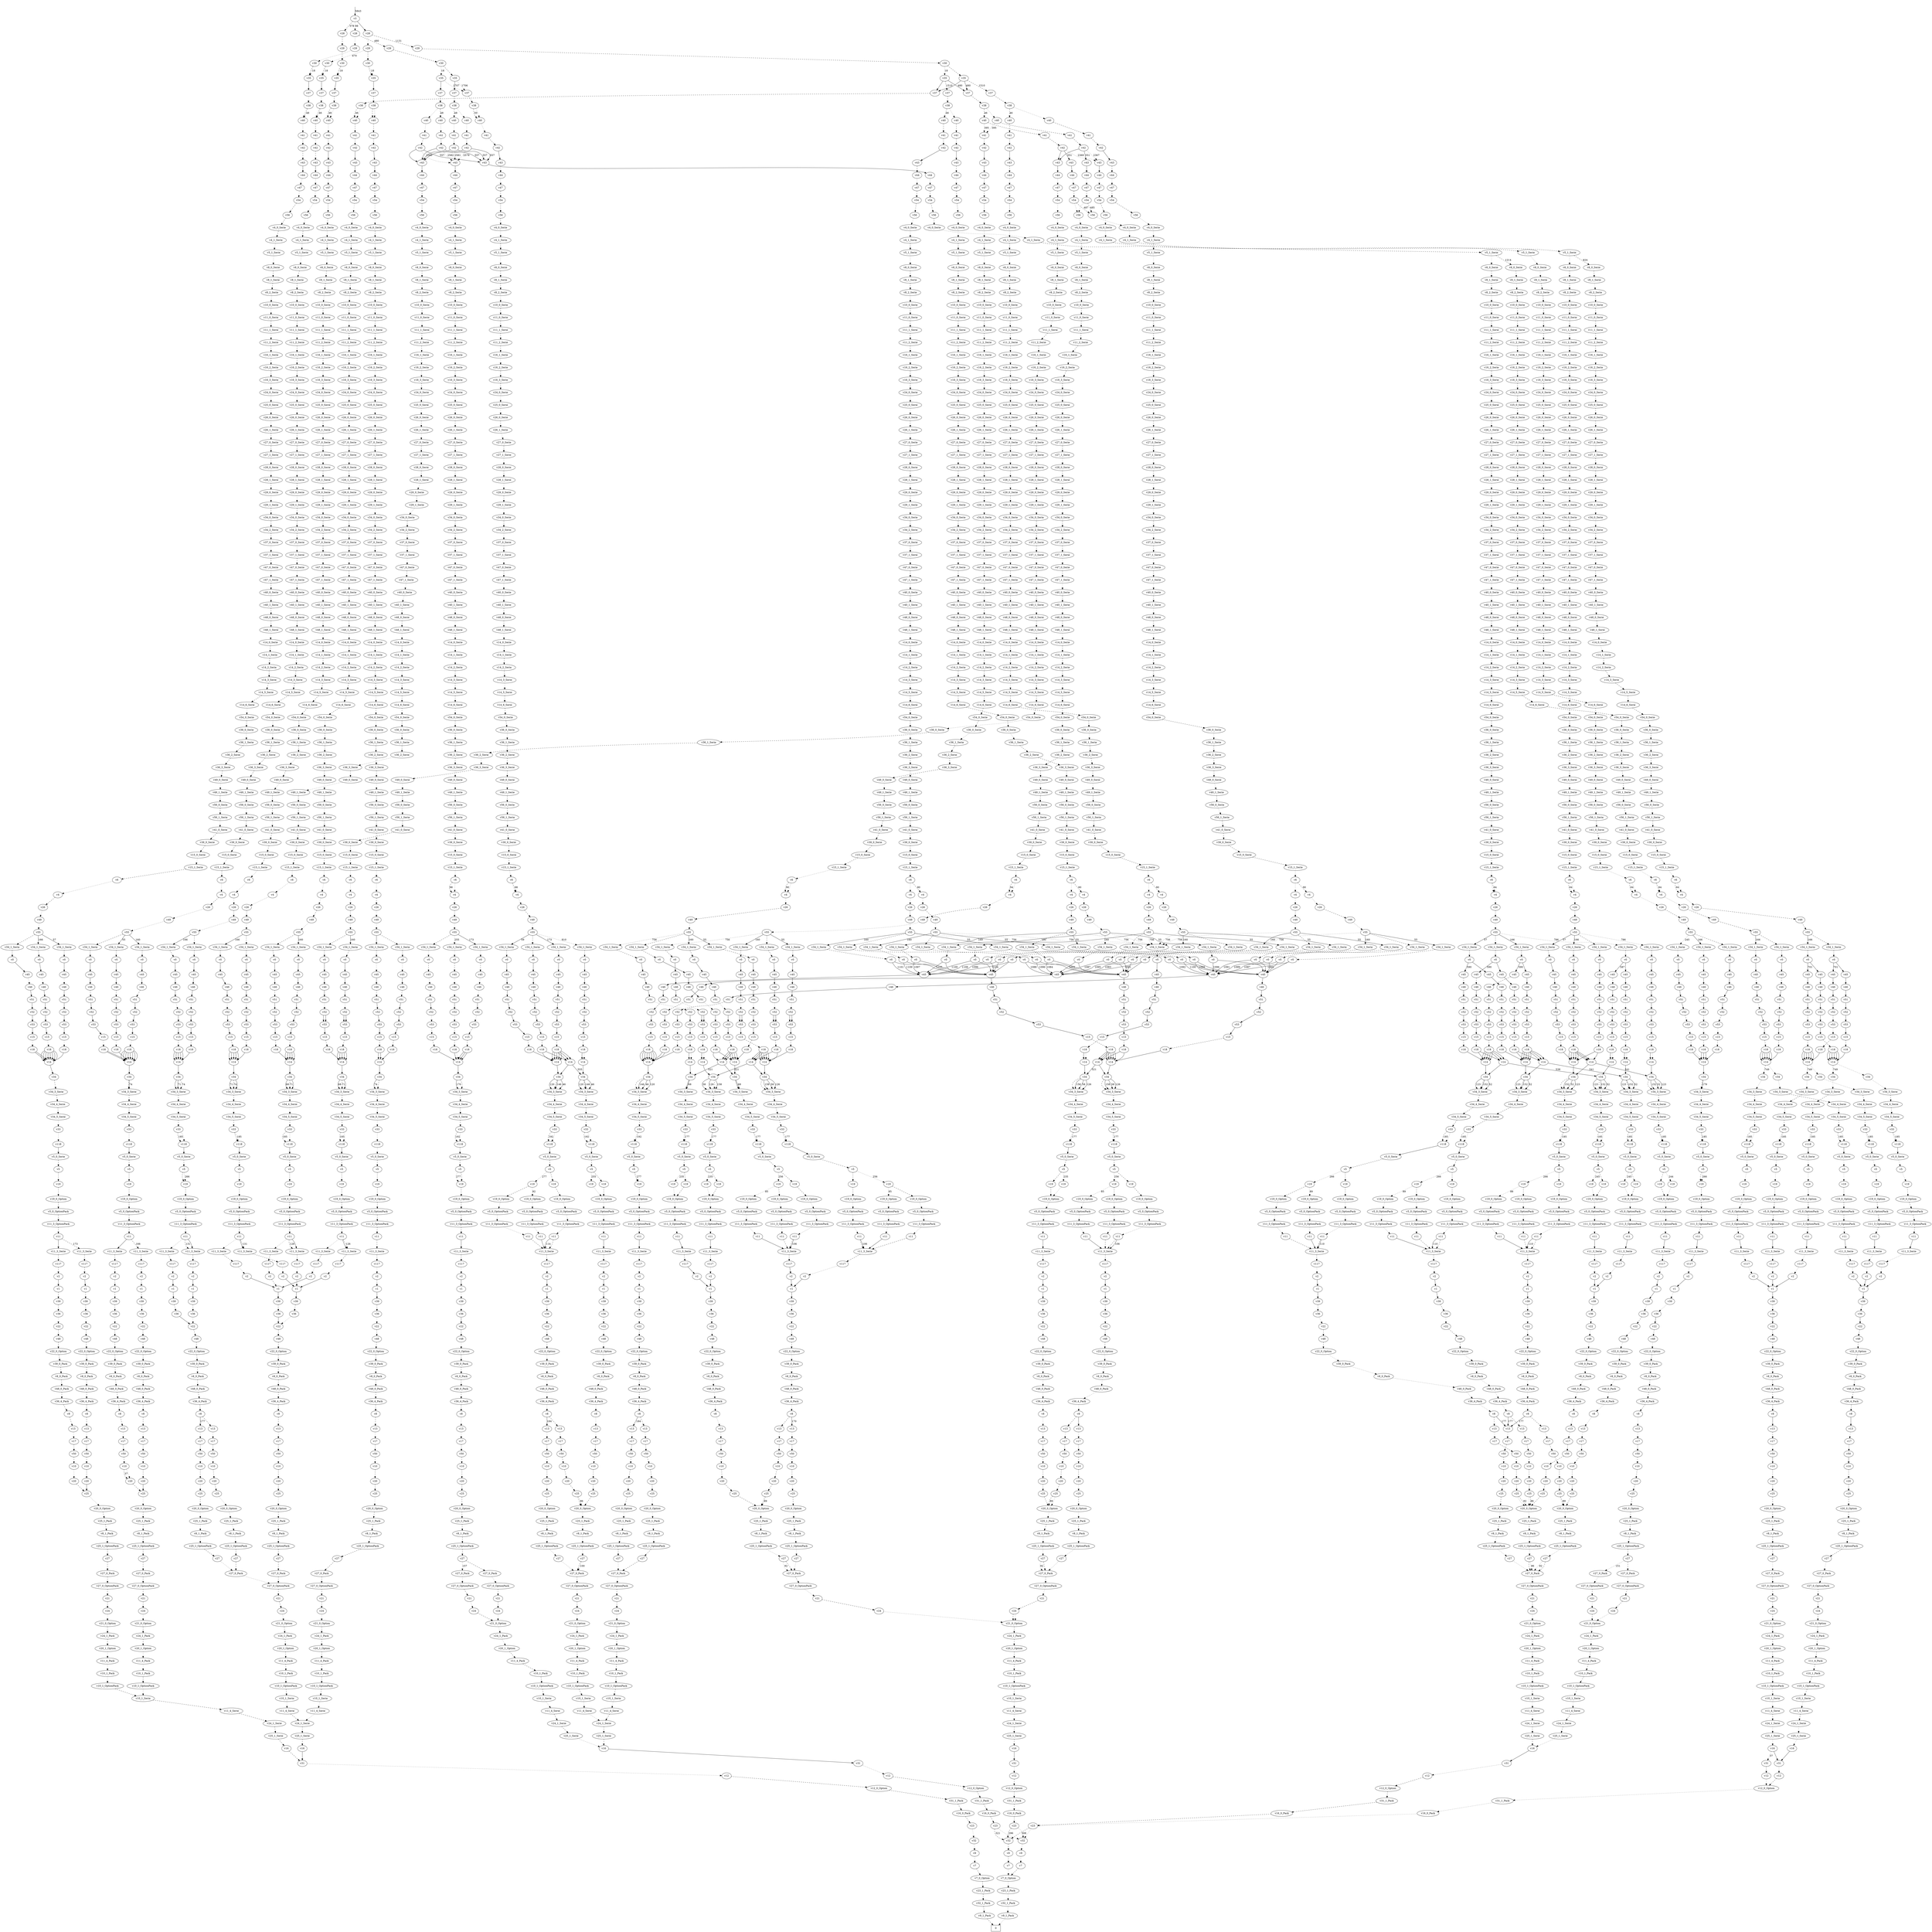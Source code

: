 //SLDDp
// 0 v3 0 1 2
// 1 v28 0 1
// 2 v29 0 1
// 3 v30 0 1
// 4 v35 0 1 2 3
// 5 v37 0 1
// 6 v38 0 1
// 7 v40 0 1
// 8 v41 0 -1
// 9 v42 0 1 2 3
// 10 v43 0 1 2 3
// 11 v44 0 1
// 12 v47 0 1
// 13 v54 0 -1
// 14 v56 0 1
// 15 v4_0_Serie 1 -1
// 16 v4_1_Serie 1 -1
// 17 v5_1_Serie 1 -1
// 18 v8_0_Serie 1 -1
// 19 v8_1_Serie 1 -1
// 20 v8_2_Serie 1 -1
// 21 v10_0_Serie 1 -1
// 22 v11_0_Serie 1 -1
// 23 v11_1_Serie 1 -1
// 24 v11_2_Serie 1 -1
// 25 v16_1_Serie 1 -1
// 26 v16_2_Serie 1 -1
// 27 v16_3_Serie 1 -1
// 28 v24_0_Serie 1 -1
// 29 v25_0_Serie 1 -1
// 30 v26_0_Serie 1 -1
// 31 v26_1_Serie 1 -1
// 32 v27_0_Serie 1 -1
// 33 v27_1_Serie 1 -1
// 34 v28_0_Serie 1 -1
// 35 v28_1_Serie 1 -1
// 36 v29_0_Serie 1 -1
// 37 v29_1_Serie 1 -1
// 38 v34_0_Serie 1 -1
// 39 v34_2_Serie 1 -1
// 40 v37_0_Serie 1 -1
// 41 v37_1_Serie 1 -1
// 42 v47_0_Serie 1 -1
// 43 v47_1_Serie 1 -1
// 44 v40_0_Serie 1 -1
// 45 v40_1_Serie 1 -1
// 46 v48_0_Serie 1 -1
// 47 v48_1_Serie 1 -1
// 48 v14_0_Serie 1 -1
// 49 v14_1_Serie 1 -1
// 50 v14_2_Serie 1 -1
// 51 v14_3_Serie 1 -1
// 52 v14_5_Serie 1 -1
// 53 v14_6_Serie 1 -1
// 54 v54_0_Serie 1 -1
// 55 v36_0_Serie 1 -1
// 56 v36_1_Serie 1 -1
// 57 v36_2_Serie 1 -1
// 58 v36_3_Serie 1 -1
// 59 v49_0_Serie 1 -1
// 60 v49_1_Serie 1 -1
// 61 v56_0_Serie 1 -1
// 62 v56_1_Serie 1 -1
// 63 v41_0_Serie 1 -1
// 64 v39_0_Serie 1 -1
// 65 v15_0_Serie 1 -1
// 66 v15_1_Serie 1 -1
// 67 v6 0 1
// 68 v4 0 1
// 69 v26 0 1
// 70 v49 0 1
// 71 v55 0 1 2 3
// 72 v34_1_Serie 1 -1
// 73 v0 0 1 2 3 4 5 6 7 8 9 10 11 12 13 14 15 16 17 18 19
// 74 v45 0 1 2 3 4 5 6
// 75 v46 0 1 2 3 4 5 6 7 8
// 76 v51 0 1 2 3 4 5 6 7
// 77 v52 0 1 2 3 4 5 6 7 8 9 10 11 12 13
// 78 v53 0 1 2 3 4 5 6
// 79 v15 0 1
// 80 v18 0 1 2 3 4 5 6 7 8 9 10 11 12 13 14 15 16
// 81 v14 0 1 2 3 4 5 6 7
// 82 v34 0 1 2 3 4 5
// 83 v34_3_Serie 1 -1
// 84 v34_4_Serie 1 -1
// 85 v34_5_Serie 1 -1
// 86 v33 0 1
// 87 v118 0 1 2 3 4 5 6 7 8 9 10 11 12 13 14 15 16 17 18 19
// 88 v5_0_Serie 1 -1
// 89 v5 0 1
// 90 v19 0 -1
// 91 v19_0_Option 1 -1
// 92 v5_0_OptionPack 1 -1
// 93 v11_3_OptionPack 1 -1
// 94 v11 0 1 2 3 4
// 95 v11_3_Serie 1 -1
// 96 v117 0 1 2
// 97 v2 0 1 2 3 4 5 6 7 8 9 10 11 12
// 98 v1 0 1 2 3
// 99 v39 0 -1
// 100 v36 0 1 2 3 4
// 101 v22 0 -1
// 102 v48 0 1
// 103 v22_0_Option 1 -1
// 104 v39_0_Pack 1 -1
// 105 v8_0_Pack 1 -1
// 106 v48_0_Pack 1 -1
// 107 v36_4_Pack 1 -1
// 108 v8 0 1 2
// 109 v13 0 1
// 110 v17 0 1
// 111 v50 0 1 2
// 112 v10 0 1
// 113 v20 0 1 -1
// 114 v25 0 1
// 115 v20_0_Option 1 -1
// 116 v25_1_Pack 1 -1
// 117 v8_1_Pack 1 -1
// 118 v25_1_OptionPack 1 -1
// 119 v27 0 1
// 120 v27_0_Pack 1 -1
// 121 v27_0_OptionPack 1 -1
// 122 v21 0 -1
// 123 v24 0 1
// 124 v21_0_Option 1 -1
// 125 v24_1_Pack 1 -1
// 126 v20_1_Option 1 -1
// 127 v11_4_Pack 1 -1
// 128 v10_1_Pack 1 -1
// 129 v10_1_OptionPack 1 -1
// 130 v10_1_Serie 1 -1
// 131 v11_4_Serie 1 -1
// 132 v24_1_Serie 1 -1
// 133 v25_1_Serie 1 -1
// 134 v16 0 1 2 3
// 135 v31 0 1
// 136 v12 0 -1
// 137 v12_0_Option 1 -1
// 138 v31_1_Pack 1 -1
// 139 v16_0_Pack 1 -1
// 140 v23 0 1
// 141 v32 0 1
// 142 v9 0 1
// 143 v7 0 -1
// 144 v7_0_Option 1 -1
// 145 v23_1_Pack 1 -1
// 146 v32_1_Pack 1 -1
// 147 v9_1_Pack 1 -1
digraph medium_P_compiled {
nada -> n1 [label=5843];
nada [label=" ",shape=plaintext];
n0 [label=0, shape=box];
n1 [label=v3];
n1 -> n2 [pos=2, label=578, style=dashed];
n1 -> n4752 [pos=1];
n1 -> n4280 [pos=0, label=98, style=dotted];
n2 [label=v28];
n2 -> n3 [pos=1, style=dashed];
n4752 [label=v28];
n4752 -> n4753 [pos=1, label=1131, style=dashed];
n4752 -> n7965 [pos=0, style=dotted];
n4280 [label=v28];
n4280 -> n4281 [pos=1, label=480, style=dashed];
n4280 -> n8431 [pos=0, style=dotted];
n8431 [label=v29];
n8431 -> n8432 [pos=0, style=dotted];
n4281 [label=v29];
n4281 -> n4282 [pos=1, style=dashed];
n4753 [label=v29];
n4753 -> n4754 [pos=1, style=dashed];
n3 [label=v29];
n3 -> n4 [pos=1, style=dashed];
n7965 [label=v29];
n7965 -> n7966 [pos=1, style=dashed];
n7965 -> n10438 [pos=0, label=670, style=dotted];
n8432 [label=v30];
n8432 -> n8433 [pos=1, style=dashed];
n8432 -> n8433 [pos=0, label=18, style=dotted];
n7966 [label=v30];
n7966 -> n7967 [pos=1, style=dashed];
n7966 -> n7967 [pos=0, label=18, style=dotted];
n4754 [label=v30];
n4754 -> n4755 [pos=1, style=dashed];
n4754 -> n117060 [pos=0, label=18, style=dotted];
n4 [label=v30];
n4 -> n5 [pos=1, style=dashed];
n4 -> n5 [pos=0, label=18, style=dotted];
n4282 [label=v30];
n4282 -> n4283 [pos=1, style=dashed];
n4282 -> n116224 [pos=0, label=18, style=dotted];
n10438 [label=v30];
n10438 -> n10439 [pos=1, style=dashed];
n10438 -> n10439 [pos=0, label=18, style=dotted];
n116224 [label=v35];
n116224 -> n116343 [pos=1];
n116224 -> n703 [pos=0, label=1707, style=dotted];
n7967 [label=v35];
n7967 -> n8165 [pos=2];
n117060 [label=v35];
n117060 -> n117790 [pos=3, label=1510, style=dashed];
n117060 -> n5022 [pos=2];
n117060 -> n4825 [pos=1, label=480];
n8433 [label=v35];
n8433 -> n4550 [pos=2];
n4755 [label=v35];
n4755 -> n6 [pos=3, label=1510, style=dashed];
n4755 -> n5022 [pos=2];
n4755 -> n4825 [pos=1, label=480];
n10439 [label=v35];
n10439 -> n10440 [pos=2];
n5 [label=v35];
n5 -> n772 [pos=1];
n4283 [label=v35];
n4283 -> n4353 [pos=1];
n4283 -> n703 [pos=0, label=1706, style=dotted];
n8165 [label=v37];
n8165 -> n8166 [pos=1, style=dashed];
n117790 [label=v37];
n117790 -> n117791 [pos=1, style=dashed];
n4550 [label=v37];
n4550 -> n4551 [pos=0, style=dotted];
n6 [label=v37];
n6 -> n7 [pos=1, style=dashed];
n4353 [label=v37];
n4353 -> n4354 [pos=1, style=dashed];
n116343 [label=v37];
n116343 -> n116344 [pos=1, style=dashed];
n5022 [label=v37];
n5022 -> n5023 [pos=1, style=dashed];
n4825 [label=v37];
n4825 -> n4826 [pos=1, style=dashed];
n772 [label=v37];
n772 -> n773 [pos=1, style=dashed];
n703 [label=v37];
n703 -> n704 [pos=1, style=dashed];
n10440 [label=v37];
n10440 -> n10441 [pos=0, style=dotted];
n10441 [label=v38];
n10441 -> n10442 [pos=1, label=46, style=dashed];
n10441 -> n10442 [pos=0, style=dotted];
n5023 [label=v38];
n5023 -> n5024 [pos=1, label=46, style=dashed];
n5023 -> n5024 [pos=0, style=dotted];
n4354 [label=v38];
n4354 -> n118760 [pos=1, label=48, style=dashed];
n4354 -> n4355 [pos=0, style=dotted];
n7 [label=v38];
n7 -> n119187 [pos=1, label=46, style=dashed];
n7 -> n8 [pos=0, style=dotted];
n4826 [label=v38];
n4826 -> n118125 [pos=1, label=46, style=dashed];
n4826 -> n4827 [pos=0, style=dotted];
n704 [label=v38];
n704 -> n705 [pos=1, label=50, style=dashed];
n704 -> n705 [pos=0, style=dotted];
n8166 [label=v38];
n8166 -> n8167 [pos=1, style=dashed];
n8166 -> n8167 [pos=0, style=dotted];
n4551 [label=v38];
n4551 -> n4552 [pos=1, label=48, style=dashed];
n4551 -> n4552 [pos=0, style=dotted];
n117791 [label=v38];
n117791 -> n119331 [pos=1, label=46, style=dashed];
n117791 -> n117792 [pos=0, style=dotted];
n773 [label=v38];
n773 -> n774 [pos=1, label=48, style=dashed];
n773 -> n774 [pos=0, style=dotted];
n116344 [label=v38];
n116344 -> n119402 [pos=1, label=48, style=dashed];
n116344 -> n116345 [pos=0, style=dotted];
n117792 [label=v40];
n117792 -> n117793 [pos=1, style=dashed];
n10442 [label=v40];
n10442 -> n10443 [pos=1, style=dashed];
n5024 [label=v40];
n5024 -> n5025 [pos=1, style=dashed];
n705 [label=v40];
n705 -> n706 [pos=0, style=dotted];
n8 [label=v40];
n8 -> n9 [pos=1, style=dashed];
n8167 [label=v40];
n8167 -> n8168 [pos=1, style=dashed];
n118760 [label=v40];
n118760 -> n118761 [pos=0, style=dotted];
n4552 [label=v40];
n4552 -> n4553 [pos=0, style=dotted];
n118125 [label=v40];
n118125 -> n118241 [pos=1, style=dashed];
n118125 -> n17305 [pos=0, label=395, style=dotted];
n119187 [label=v40];
n119187 -> n119188 [pos=1, style=dashed];
n774 [label=v40];
n774 -> n775 [pos=0, style=dotted];
n4827 [label=v40];
n4827 -> n4828 [pos=1, style=dashed];
n4827 -> n17305 [pos=0, label=395, style=dotted];
n4355 [label=v40];
n4355 -> n4356 [pos=0, style=dotted];
n119331 [label=v40];
n119331 -> n119332 [pos=1, style=dashed];
n116345 [label=v40];
n116345 -> n116346 [pos=0, style=dotted];
n119402 [label=v40];
n119402 -> n119403 [pos=0, style=dotted];
n116346 [label=v41];
n116346 -> n116347 [pos=1, style=dashed];
n9 [label=v41];
n9 -> n10 [pos=1, style=dashed];
n8168 [label=v41];
n8168 -> n8169 [pos=1, style=dashed];
n17305 [label=v41];
n17305 -> n17306 [pos=1, style=dashed];
n119188 [label=v41];
n119188 -> n119189 [pos=1, style=dashed];
n119403 [label=v41];
n119403 -> n119404 [pos=1, style=dashed];
n4356 [label=v41];
n4356 -> n4357 [pos=1, style=dashed];
n10443 [label=v41];
n10443 -> n10444 [pos=0, style=dotted];
n706 [label=v41];
n706 -> n707 [pos=1, style=dashed];
n118241 [label=v41];
n118241 -> n118242 [pos=1, style=dashed];
n119332 [label=v41];
n119332 -> n119333 [pos=1, style=dashed];
n4828 [label=v41];
n4828 -> n4829 [pos=1, style=dashed];
n775 [label=v41];
n775 -> n776 [pos=1, style=dashed];
n118761 [label=v41];
n118761 -> n118762 [pos=1, style=dashed];
n4553 [label=v41];
n4553 -> n4554 [pos=1, style=dashed];
n117793 [label=v41];
n117793 -> n117794 [pos=1, style=dashed];
n5025 [label=v41];
n5025 -> n5026 [pos=1, style=dashed];
n119404 [label=v42];
n119404 -> n4486 [pos=2, label=557];
n119404 -> n4422 [pos=1];
n119404 -> n4358 [pos=0, label=2582, style=dotted];
n117794 [label=v42];
n117794 -> n117795 [pos=2];
n707 [label=v42];
n707 -> n708 [pos=2];
n17306 [label=v42];
n17306 -> n17435 [pos=2];
n776 [label=v42];
n776 -> n1422 [pos=1];
n118762 [label=v42];
n118762 -> n4486 [pos=2, label=557];
n118762 -> n4422 [pos=1];
n118762 -> n4358 [pos=0, label=2581, style=dotted];
n5026 [label=v42];
n5026 -> n1230 [pos=1];
n118242 [label=v42];
n118242 -> n118426 [pos=2, label=551];
n118242 -> n4894 [pos=1];
n118242 -> n4830 [pos=0, label=2369, style=dotted];
n119333 [label=v42];
n119333 -> n119334 [pos=2];
n10 [label=v42];
n10 -> n11 [pos=2];
n116347 [label=v42];
n116347 -> n4486 [pos=2, label=557];
n116347 -> n4422 [pos=1];
n116347 -> n4358 [pos=0, label=2580, style=dotted];
n4554 [label=v42];
n4554 -> n4619 [pos=3, style=dashed];
n4829 [label=v42];
n4829 -> n4958 [pos=2, label=551];
n4829 -> n4894 [pos=1];
n4829 -> n4830 [pos=0, label=2367, style=dotted];
n10444 [label=v42];
n10444 -> n5091 [pos=3, style=dashed];
n4357 [label=v42];
n4357 -> n4486 [pos=2, label=557];
n4357 -> n4422 [pos=1];
n4357 -> n4358 [pos=0, label=2579, style=dotted];
n119189 [label=v42];
n119189 -> n119190 [pos=2];
n8169 [label=v42];
n8169 -> n8170 [pos=1];
n119334 [label=v43];
n119334 -> n119335 [pos=3, style=dashed];
n5091 [label=v43];
n5091 -> n5092 [pos=2];
n4958 [label=v43];
n4958 -> n4959 [pos=1];
n4894 [label=v43];
n4894 -> n4895 [pos=1];
n1422 [label=v43];
n1422 -> n1423 [pos=1];
n4486 [label=v43];
n4486 -> n4487 [pos=1];
n4830 [label=v43];
n4830 -> n4831 [pos=1];
n4422 [label=v43];
n4422 -> n4423 [pos=1];
n118426 [label=v43];
n118426 -> n118427 [pos=1];
n117795 [label=v43];
n117795 -> n117796 [pos=3, style=dashed];
n4358 [label=v43];
n4358 -> n4359 [pos=1];
n8170 [label=v43];
n8170 -> n8171 [pos=2];
n708 [label=v43];
n708 -> n709 [pos=0, style=dotted];
n4619 [label=v43];
n4619 -> n4620 [pos=2];
n11 [label=v43];
n11 -> n12 [pos=3, style=dashed];
n1230 [label=v43];
n1230 -> n1231 [pos=2];
n119190 [label=v43];
n119190 -> n119191 [pos=3, style=dashed];
n17435 [label=v43];
n17435 -> n17436 [pos=1];
n8171 [label=v44];
n8171 -> n8172 [pos=0, style=dotted];
n118427 [label=v44];
n118427 -> n118428 [pos=0, style=dotted];
n4487 [label=v44];
n4487 -> n4488 [pos=0, style=dotted];
n4831 [label=v44];
n4831 -> n4832 [pos=0, style=dotted];
n117796 [label=v44];
n117796 -> n117797 [pos=0, style=dotted];
n4620 [label=v44];
n4620 -> n4621 [pos=0, style=dotted];
n709 [label=v44];
n709 -> n710 [pos=0, style=dotted];
n1231 [label=v44];
n1231 -> n1232 [pos=0, style=dotted];
n4423 [label=v44];
n4423 -> n4424 [pos=0, style=dotted];
n1423 [label=v44];
n1423 -> n1424 [pos=0, style=dotted];
n119335 [label=v44];
n119335 -> n119336 [pos=0, style=dotted];
n12 [label=v44];
n12 -> n13 [pos=0, style=dotted];
n4959 [label=v44];
n4959 -> n4960 [pos=0, style=dotted];
n4359 [label=v44];
n4359 -> n4360 [pos=0, style=dotted];
n5092 [label=v44];
n5092 -> n5093 [pos=0, style=dotted];
n17436 [label=v44];
n17436 -> n17437 [pos=1, style=dashed];
n4895 [label=v44];
n4895 -> n4896 [pos=0, style=dotted];
n119191 [label=v44];
n119191 -> n119192 [pos=0, style=dotted];
n4960 [label=v47];
n4960 -> n4961 [pos=1, style=dashed];
n117797 [label=v47];
n117797 -> n117798 [pos=1, style=dashed];
n5093 [label=v47];
n5093 -> n5094 [pos=0, style=dotted];
n13 [label=v47];
n13 -> n14 [pos=1, style=dashed];
n8172 [label=v47];
n8172 -> n8173 [pos=1, style=dashed];
n119192 [label=v47];
n119192 -> n119193 [pos=1, style=dashed];
n1232 [label=v47];
n1232 -> n1233 [pos=1, style=dashed];
n4360 [label=v47];
n4360 -> n4361 [pos=1, style=dashed];
n118428 [label=v47];
n118428 -> n118429 [pos=1, style=dashed];
n710 [label=v47];
n710 -> n711 [pos=1, style=dashed];
n17437 [label=v47];
n17437 -> n17438 [pos=1, style=dashed];
n4424 [label=v47];
n4424 -> n4425 [pos=1, style=dashed];
n4621 [label=v47];
n4621 -> n4622 [pos=0, style=dotted];
n119336 [label=v47];
n119336 -> n119337 [pos=1, style=dashed];
n4488 [label=v47];
n4488 -> n4489 [pos=1, style=dashed];
n4832 [label=v47];
n4832 -> n4833 [pos=1, style=dashed];
n1424 [label=v47];
n1424 -> n1425 [pos=1, style=dashed];
n4896 [label=v47];
n4896 -> n4897 [pos=1, style=dashed];
n8173 [label=v54];
n8173 -> n8174 [pos=0, style=dotted];
n14 [label=v54];
n14 -> n15 [pos=1, style=dashed];
n1233 [label=v54];
n1233 -> n1234 [pos=0, style=dotted];
n118429 [label=v54];
n118429 -> n4962 [pos=1, label=487, style=dashed];
n118429 -> n25726 [pos=0, style=dotted];
n119193 [label=v54];
n119193 -> n119194 [pos=1, style=dashed];
n4361 [label=v54];
n4361 -> n4362 [pos=1, style=dashed];
n711 [label=v54];
n711 -> n712 [pos=1, style=dashed];
n17438 [label=v54];
n17438 -> n17439 [pos=1, style=dashed];
n4425 [label=v54];
n4425 -> n4426 [pos=1, style=dashed];
n119337 [label=v54];
n119337 -> n119338 [pos=1, style=dashed];
n4489 [label=v54];
n4489 -> n4490 [pos=1, style=dashed];
n4833 [label=v54];
n4833 -> n4834 [pos=1, style=dashed];
n1425 [label=v54];
n1425 -> n1426 [pos=1, style=dashed];
n4961 [label=v54];
n4961 -> n4962 [pos=1, label=485, style=dashed];
n4961 -> n25726 [pos=0, style=dotted];
n5094 [label=v54];
n5094 -> n5095 [pos=0, style=dotted];
n117798 [label=v54];
n117798 -> n117799 [pos=1, style=dashed];
n4622 [label=v54];
n4622 -> n4623 [pos=1, style=dashed];
n4897 [label=v54];
n4897 -> n4898 [pos=0, style=dotted];
n119338 [label=v56];
n119338 -> n119339 [pos=0, style=dotted];
n15 [label=v56];
n15 -> n16 [pos=0, style=dotted];
n4962 [label=v56];
n4962 -> n4963 [pos=0, style=dotted];
n5095 [label=v56];
n5095 -> n5096 [pos=0, style=dotted];
n4362 [label=v56];
n4362 -> n4363 [pos=1, style=dashed];
n712 [label=v56];
n712 -> n713 [pos=1, style=dashed];
n4426 [label=v56];
n4426 -> n4427 [pos=1, style=dashed];
n4898 [label=v56];
n4898 -> n4899 [pos=0, style=dotted];
n4490 [label=v56];
n4490 -> n4491 [pos=1, style=dashed];
n119194 [label=v56];
n119194 -> n119195 [pos=0, style=dotted];
n1426 [label=v56];
n1426 -> n1427 [pos=1, style=dashed];
n8174 [label=v56];
n8174 -> n8175 [pos=0, style=dotted];
n25726 [label=v56];
n25726 -> n25727 [pos=0, style=dotted];
n4623 [label=v56];
n4623 -> n4624 [pos=1, style=dashed];
n4834 [label=v56];
n4834 -> n4835 [pos=0, style=dotted];
n117799 [label=v56];
n117799 -> n117800 [pos=0, style=dotted];
n17439 [label=v56];
n17439 -> n17440 [pos=0, style=dotted];
n1234 [label=v56];
n1234 -> n1235 [pos=0, style=dotted];
n25727 [label=v4_0_Serie];
n25727 -> n25728 [pos=0, style=dotted];
n4491 [label=v4_0_Serie];
n4491 -> n4492 [pos=0, style=dotted];
n4835 [label=v4_0_Serie];
n4835 -> n4836 [pos=0, style=dotted];
n117800 [label=v4_0_Serie];
n117800 -> n117801 [pos=0, style=dotted];
n713 [label=v4_0_Serie];
n713 -> n714 [pos=0, style=dotted];
n17440 [label=v4_0_Serie];
n17440 -> n17441 [pos=0, style=dotted];
n1235 [label=v4_0_Serie];
n1235 -> n1236 [pos=0, style=dotted];
n4427 [label=v4_0_Serie];
n4427 -> n4428 [pos=0, style=dotted];
n4624 [label=v4_0_Serie];
n4624 -> n4625 [pos=1, style=dashed];
n1427 [label=v4_0_Serie];
n1427 -> n1428 [pos=0, style=dotted];
n119339 [label=v4_0_Serie];
n119339 -> n119340 [pos=0, style=dotted];
n16 [label=v4_0_Serie];
n16 -> n17 [pos=0, style=dotted];
n5096 [label=v4_0_Serie];
n5096 -> n5097 [pos=1, style=dashed];
n4963 [label=v4_0_Serie];
n4963 -> n4964 [pos=0, style=dotted];
n4363 [label=v4_0_Serie];
n4363 -> n4364 [pos=0, style=dotted];
n8175 [label=v4_0_Serie];
n8175 -> n8176 [pos=1, style=dashed];
n4899 [label=v4_0_Serie];
n4899 -> n4900 [pos=0, style=dotted];
n119195 [label=v4_0_Serie];
n119195 -> n119196 [pos=0, style=dotted];
n119340 [label=v4_1_Serie];
n119340 -> n119341 [pos=1, style=dashed];
n4492 [label=v4_1_Serie];
n4492 -> n4493 [pos=1, style=dashed];
n4836 [label=v4_1_Serie];
n4836 -> n4837 [pos=1, style=dashed];
n1428 [label=v4_1_Serie];
n1428 -> n1429 [pos=1, style=dashed];
n4900 [label=v4_1_Serie];
n4900 -> n4901 [pos=1, style=dashed];
n25728 [label=v4_1_Serie];
n25728 -> n25729 [pos=1, style=dashed];
n5097 [label=v4_1_Serie];
n5097 -> n5098 [pos=0, style=dotted];
n4964 [label=v4_1_Serie];
n4964 -> n4965 [pos=1, style=dashed];
n117801 [label=v4_1_Serie];
n117801 -> n117802 [pos=1, style=dashed];
n8176 [label=v4_1_Serie];
n8176 -> n8177 [pos=0, style=dotted];
n17 [label=v4_1_Serie];
n17 -> n18 [pos=1, style=dashed];
n4625 [label=v4_1_Serie];
n4625 -> n4626 [pos=0, style=dotted];
n119196 [label=v4_1_Serie];
n119196 -> n119197 [pos=1, style=dashed];
n1236 [label=v4_1_Serie];
n1236 -> n1237 [pos=1, style=dashed];
n4364 [label=v4_1_Serie];
n4364 -> n4365 [pos=1, style=dashed];
n714 [label=v4_1_Serie];
n714 -> n715 [pos=1, style=dashed];
n17441 [label=v4_1_Serie];
n17441 -> n17442 [pos=1, style=dashed];
n4428 [label=v4_1_Serie];
n4428 -> n4429 [pos=1, style=dashed];
n119197 [label=v5_1_Serie];
n119197 -> n119198 [pos=0, style=dotted];
n8177 [label=v5_1_Serie];
n8177 -> n8178 [pos=0, style=dotted];
n25729 [label=v5_1_Serie];
n25729 -> n25730 [pos=0, style=dotted];
n4837 [label=v5_1_Serie];
n4837 -> n4838 [pos=0, style=dotted];
n117802 [label=v5_1_Serie];
n117802 -> n117803 [pos=0, style=dotted];
n4626 [label=v5_1_Serie];
n4626 -> n4627 [pos=0, style=dotted];
n715 [label=v5_1_Serie];
n715 -> n716 [pos=0, style=dotted];
n17442 [label=v5_1_Serie];
n17442 -> n17443 [pos=0, style=dotted];
n1237 [label=v5_1_Serie];
n1237 -> n1238 [pos=0, style=dotted];
n4429 [label=v5_1_Serie];
n4429 -> n4430 [pos=0, style=dotted];
n1429 [label=v5_1_Serie];
n1429 -> n1430 [pos=0, style=dotted];
n119341 [label=v5_1_Serie];
n119341 -> n119342 [pos=0, style=dotted];
n18 [label=v5_1_Serie];
n18 -> n19 [pos=0, style=dotted];
n4365 [label=v5_1_Serie];
n4365 -> n4366 [pos=0, style=dotted];
n5098 [label=v5_1_Serie];
n5098 -> n5099 [pos=0, style=dotted];
n4493 [label=v5_1_Serie];
n4493 -> n4494 [pos=1, label=1214, style=dashed];
n4493 -> n36106 [pos=0, style=dotted];
n4965 [label=v5_1_Serie];
n4965 -> n4966 [pos=1, label=624, style=dashed];
n4965 -> n35602 [pos=0, style=dotted];
n4901 [label=v5_1_Serie];
n4901 -> n4902 [pos=0, style=dotted];
n5099 [label=v8_0_Serie];
n5099 -> n5100 [pos=1, style=dashed];
n35602 [label=v8_0_Serie];
n35602 -> n35603 [pos=1, style=dashed];
n19 [label=v8_0_Serie];
n19 -> n20 [pos=1, style=dashed];
n4366 [label=v8_0_Serie];
n4366 -> n4367 [pos=0, style=dotted];
n8178 [label=v8_0_Serie];
n8178 -> n8179 [pos=1, style=dashed];
n36106 [label=v8_0_Serie];
n36106 -> n36107 [pos=1, style=dashed];
n119198 [label=v8_0_Serie];
n119198 -> n119199 [pos=1, style=dashed];
n1238 [label=v8_0_Serie];
n1238 -> n1239 [pos=1, style=dashed];
n716 [label=v8_0_Serie];
n716 -> n717 [pos=1, style=dashed];
n17443 [label=v8_0_Serie];
n17443 -> n17444 [pos=1, style=dashed];
n4430 [label=v8_0_Serie];
n4430 -> n4431 [pos=1, style=dashed];
n119342 [label=v8_0_Serie];
n119342 -> n119343 [pos=1, style=dashed];
n4494 [label=v8_0_Serie];
n4494 -> n4495 [pos=1, style=dashed];
n1430 [label=v8_0_Serie];
n1430 -> n1431 [pos=1, style=dashed];
n4838 [label=v8_0_Serie];
n4838 -> n4839 [pos=0, style=dotted];
n4902 [label=v8_0_Serie];
n4902 -> n4903 [pos=1, style=dashed];
n25730 [label=v8_0_Serie];
n25730 -> n25731 [pos=1, style=dashed];
n4966 [label=v8_0_Serie];
n4966 -> n4967 [pos=1, style=dashed];
n117803 [label=v8_0_Serie];
n117803 -> n117804 [pos=1, style=dashed];
n4627 [label=v8_0_Serie];
n4627 -> n4628 [pos=1, style=dashed];
n20 [label=v8_1_Serie];
n20 -> n21 [pos=1, style=dashed];
n8179 [label=v8_1_Serie];
n8179 -> n8180 [pos=1, style=dashed];
n36107 [label=v8_1_Serie];
n36107 -> n36108 [pos=1, style=dashed];
n119199 [label=v8_1_Serie];
n119199 -> n119200 [pos=1, style=dashed];
n4495 [label=v8_1_Serie];
n4495 -> n4496 [pos=0, style=dotted];
n1239 [label=v8_1_Serie];
n1239 -> n1240 [pos=1, style=dashed];
n4367 [label=v8_1_Serie];
n4367 -> n4368 [pos=1, style=dashed];
n717 [label=v8_1_Serie];
n717 -> n718 [pos=1, style=dashed];
n17444 [label=v8_1_Serie];
n17444 -> n17445 [pos=1, style=dashed];
n4431 [label=v8_1_Serie];
n4431 -> n4432 [pos=1, style=dashed];
n119343 [label=v8_1_Serie];
n119343 -> n119344 [pos=1, style=dashed];
n4839 [label=v8_1_Serie];
n4839 -> n4840 [pos=1, style=dashed];
n1431 [label=v8_1_Serie];
n1431 -> n1432 [pos=1, style=dashed];
n4903 [label=v8_1_Serie];
n4903 -> n4904 [pos=1, style=dashed];
n25731 [label=v8_1_Serie];
n25731 -> n25732 [pos=1, style=dashed];
n4967 [label=v8_1_Serie];
n4967 -> n4968 [pos=0, style=dotted];
n117804 [label=v8_1_Serie];
n117804 -> n117805 [pos=1, style=dashed];
n4628 [label=v8_1_Serie];
n4628 -> n4629 [pos=1, style=dashed];
n5100 [label=v8_1_Serie];
n5100 -> n5101 [pos=1, style=dashed];
n35603 [label=v8_1_Serie];
n35603 -> n35604 [pos=1, style=dashed];
n4432 [label=v8_2_Serie];
n4432 -> n4433 [pos=0, style=dotted];
n1432 [label=v8_2_Serie];
n1432 -> n1433 [pos=0, style=dotted];
n4368 [label=v8_2_Serie];
n4368 -> n4369 [pos=1, style=dashed];
n119344 [label=v8_2_Serie];
n119344 -> n119345 [pos=0, style=dotted];
n21 [label=v8_2_Serie];
n21 -> n22 [pos=0, style=dotted];
n5101 [label=v8_2_Serie];
n5101 -> n5102 [pos=0, style=dotted];
n4496 [label=v8_2_Serie];
n4496 -> n4497 [pos=1, style=dashed];
n4840 [label=v8_2_Serie];
n4840 -> n4841 [pos=1, style=dashed];
n36108 [label=v8_2_Serie];
n36108 -> n36109 [pos=0, style=dotted];
n35604 [label=v8_2_Serie];
n35604 -> n35605 [pos=0, style=dotted];
n4904 [label=v8_2_Serie];
n4904 -> n4905 [pos=0, style=dotted];
n4968 [label=v8_2_Serie];
n4968 -> n4969 [pos=1, style=dashed];
n119200 [label=v8_2_Serie];
n119200 -> n119201 [pos=0, style=dotted];
n8180 [label=v8_2_Serie];
n8180 -> n8181 [pos=0, style=dotted];
n25732 [label=v8_2_Serie];
n25732 -> n25733 [pos=0, style=dotted];
n117805 [label=v8_2_Serie];
n117805 -> n117806 [pos=0, style=dotted];
n4629 [label=v8_2_Serie];
n4629 -> n4630 [pos=0, style=dotted];
n718 [label=v8_2_Serie];
n718 -> n719 [pos=0, style=dotted];
n17445 [label=v8_2_Serie];
n17445 -> n17446 [pos=0, style=dotted];
n1240 [label=v8_2_Serie];
n1240 -> n1241 [pos=0, style=dotted];
n719 [label=v10_0_Serie];
n719 -> n720 [pos=1, style=dashed];
n17446 [label=v10_0_Serie];
n17446 -> n17447 [pos=1, style=dashed];
n4433 [label=v10_0_Serie];
n4433 -> n4434 [pos=1, style=dashed];
n119345 [label=v10_0_Serie];
n119345 -> n119346 [pos=1, style=dashed];
n4497 [label=v10_0_Serie];
n4497 -> n4498 [pos=1, style=dashed];
n4841 [label=v10_0_Serie];
n4841 -> n4842 [pos=1, style=dashed];
n1433 [label=v10_0_Serie];
n1433 -> n1434 [pos=1, style=dashed];
n4905 [label=v10_0_Serie];
n4905 -> n4906 [pos=1, style=dashed];
n25733 [label=v10_0_Serie];
n25733 -> n25734 [pos=1, style=dashed];
n4969 [label=v10_0_Serie];
n4969 -> n4970 [pos=1, style=dashed];
n4630 [label=v10_0_Serie];
n4630 -> n4631 [pos=0, style=dotted];
n117806 [label=v10_0_Serie];
n117806 -> n117807 [pos=1, style=dashed];
n35605 [label=v10_0_Serie];
n35605 -> n35606 [pos=1, style=dashed];
n22 [label=v10_0_Serie];
n22 -> n23 [pos=1, style=dashed];
n8181 [label=v10_0_Serie];
n8181 -> n8182 [pos=1, style=dashed];
n5102 [label=v10_0_Serie];
n5102 -> n5103 [pos=0, style=dotted];
n36109 [label=v10_0_Serie];
n36109 -> n36110 [pos=1, style=dashed];
n119201 [label=v10_0_Serie];
n119201 -> n119202 [pos=1, style=dashed];
n1241 [label=v10_0_Serie];
n1241 -> n1242 [pos=1, style=dashed];
n4369 [label=v10_0_Serie];
n4369 -> n4370 [pos=1, style=dashed];
n4434 [label=v11_0_Serie];
n4434 -> n4435 [pos=0, style=dotted];
n25734 [label=v11_0_Serie];
n25734 -> n25735 [pos=1, style=dashed];
n4970 [label=v11_0_Serie];
n4970 -> n4971 [pos=1, style=dashed];
n1434 [label=v11_0_Serie];
n1434 -> n1435 [pos=0, style=dotted];
n117807 [label=v11_0_Serie];
n117807 -> n117808 [pos=1, style=dashed];
n4631 [label=v11_0_Serie];
n4631 -> n4632 [pos=1, style=dashed];
n5103 [label=v11_0_Serie];
n5103 -> n5104 [pos=1, style=dashed];
n35606 [label=v11_0_Serie];
n35606 -> n35607 [pos=1, style=dashed];
n23 [label=v11_0_Serie];
n23 -> n24 [pos=1, style=dashed];
n4906 [label=v11_0_Serie];
n4906 -> n4907 [pos=0, style=dotted];
n8182 [label=v11_0_Serie];
n8182 -> n8183 [pos=1, style=dashed];
n36110 [label=v11_0_Serie];
n36110 -> n36111 [pos=1, style=dashed];
n119202 [label=v11_0_Serie];
n119202 -> n119203 [pos=1, style=dashed];
n4370 [label=v11_0_Serie];
n4370 -> n4371 [pos=1, style=dashed];
n720 [label=v11_0_Serie];
n720 -> n721 [pos=1, style=dashed];
n17447 [label=v11_0_Serie];
n17447 -> n17448 [pos=1, style=dashed];
n119346 [label=v11_0_Serie];
n119346 -> n119347 [pos=1, style=dashed];
n1242 [label=v11_0_Serie];
n1242 -> n1243 [pos=0, style=dotted];
n4498 [label=v11_0_Serie];
n4498 -> n4499 [pos=1, style=dashed];
n4842 [label=v11_0_Serie];
n4842 -> n4843 [pos=1, style=dashed];
n117808 [label=v11_1_Serie];
n117808 -> n117809 [pos=1, style=dashed];
n35607 [label=v11_1_Serie];
n35607 -> n35608 [pos=1, style=dashed];
n24 [label=v11_1_Serie];
n24 -> n25 [pos=1, style=dashed];
n4632 [label=v11_1_Serie];
n4632 -> n4633 [pos=0, style=dotted];
n8183 [label=v11_1_Serie];
n8183 -> n8184 [pos=1, style=dashed];
n36111 [label=v11_1_Serie];
n36111 -> n36112 [pos=1, style=dashed];
n119203 [label=v11_1_Serie];
n119203 -> n119204 [pos=1, style=dashed];
n1243 [label=v11_1_Serie];
n1243 -> n1244 [pos=1, style=dashed];
n4371 [label=v11_1_Serie];
n4371 -> n4372 [pos=1, style=dashed];
n721 [label=v11_1_Serie];
n721 -> n722 [pos=1, style=dashed];
n17448 [label=v11_1_Serie];
n17448 -> n17449 [pos=1, style=dashed];
n4435 [label=v11_1_Serie];
n4435 -> n4436 [pos=1, style=dashed];
n119347 [label=v11_1_Serie];
n119347 -> n119348 [pos=1, style=dashed];
n4499 [label=v11_1_Serie];
n4499 -> n4500 [pos=1, style=dashed];
n4843 [label=v11_1_Serie];
n4843 -> n4844 [pos=1, style=dashed];
n1435 [label=v11_1_Serie];
n1435 -> n1436 [pos=1, style=dashed];
n5104 [label=v11_1_Serie];
n5104 -> n5105 [pos=0, style=dotted];
n4907 [label=v11_1_Serie];
n4907 -> n4908 [pos=1, style=dashed];
n25735 [label=v11_1_Serie];
n25735 -> n25736 [pos=1, style=dashed];
n4971 [label=v11_1_Serie];
n4971 -> n4972 [pos=1, style=dashed];
n5105 [label=v11_2_Serie];
n5105 -> n5106 [pos=1, style=dashed];
n35608 [label=v11_2_Serie];
n35608 -> n35609 [pos=1, style=dashed];
n25 [label=v11_2_Serie];
n25 -> n26 [pos=1, style=dashed];
n8184 [label=v11_2_Serie];
n8184 -> n8185 [pos=1, style=dashed];
n36112 [label=v11_2_Serie];
n36112 -> n36113 [pos=1, style=dashed];
n119204 [label=v11_2_Serie];
n119204 -> n119205 [pos=1, style=dashed];
n4372 [label=v11_2_Serie];
n4372 -> n4373 [pos=0, style=dotted];
n1244 [label=v11_2_Serie];
n1244 -> n1245 [pos=1, style=dashed];
n722 [label=v11_2_Serie];
n722 -> n723 [pos=1, style=dashed];
n17449 [label=v11_2_Serie];
n17449 -> n17450 [pos=1, style=dashed];
n4436 [label=v11_2_Serie];
n4436 -> n4437 [pos=1, style=dashed];
n119348 [label=v11_2_Serie];
n119348 -> n119349 [pos=1, style=dashed];
n4500 [label=v11_2_Serie];
n4500 -> n4501 [pos=1, style=dashed];
n1436 [label=v11_2_Serie];
n1436 -> n1437 [pos=1, style=dashed];
n4908 [label=v11_2_Serie];
n4908 -> n4909 [pos=1, style=dashed];
n25736 [label=v11_2_Serie];
n25736 -> n25737 [pos=1, style=dashed];
n4972 [label=v11_2_Serie];
n4972 -> n4973 [pos=1, style=dashed];
n4844 [label=v11_2_Serie];
n4844 -> n4845 [pos=0, style=dotted];
n117809 [label=v11_2_Serie];
n117809 -> n117810 [pos=1, style=dashed];
n4633 [label=v11_2_Serie];
n4633 -> n4634 [pos=1, style=dashed];
n8185 [label=v16_1_Serie];
n8185 -> n8186 [pos=1, style=dashed];
n35609 [label=v16_1_Serie];
n35609 -> n35610 [pos=0, style=dotted];
n119205 [label=v16_1_Serie];
n119205 -> n119206 [pos=0, style=dotted];
n1245 [label=v16_1_Serie];
n1245 -> n1246 [pos=1, style=dashed];
n25737 [label=v16_1_Serie];
n25737 -> n25738 [pos=0, style=dotted];
n4437 [label=v16_1_Serie];
n4437 -> n4438 [pos=1, style=dashed];
n4501 [label=v16_1_Serie];
n4501 -> n4502 [pos=0, style=dotted];
n4845 [label=v16_1_Serie];
n4845 -> n4846 [pos=0, style=dotted];
n117810 [label=v16_1_Serie];
n117810 -> n117811 [pos=0, style=dotted];
n723 [label=v16_1_Serie];
n723 -> n724 [pos=0, style=dotted];
n17450 [label=v16_1_Serie];
n17450 -> n17451 [pos=0, style=dotted];
n1437 [label=v16_1_Serie];
n1437 -> n1438 [pos=1, style=dashed];
n4909 [label=v16_1_Serie];
n4909 -> n4910 [pos=1, style=dashed];
n4634 [label=v16_1_Serie];
n4634 -> n4635 [pos=1, style=dashed];
n119349 [label=v16_1_Serie];
n119349 -> n119350 [pos=0, style=dotted];
n26 [label=v16_1_Serie];
n26 -> n27 [pos=0, style=dotted];
n4973 [label=v16_1_Serie];
n4973 -> n4974 [pos=0, style=dotted];
n5106 [label=v16_1_Serie];
n5106 -> n5107 [pos=1, style=dashed];
n4373 [label=v16_1_Serie];
n4373 -> n4374 [pos=0, style=dotted];
n36113 [label=v16_1_Serie];
n36113 -> n36114 [pos=0, style=dotted];
n4374 [label=v16_2_Serie];
n4374 -> n4375 [pos=1, style=dashed];
n724 [label=v16_2_Serie];
n724 -> n725 [pos=1, style=dashed];
n17451 [label=v16_2_Serie];
n17451 -> n17452 [pos=1, style=dashed];
n4438 [label=v16_2_Serie];
n4438 -> n4439 [pos=0, style=dotted];
n119350 [label=v16_2_Serie];
n119350 -> n119351 [pos=1, style=dashed];
n1438 [label=v16_2_Serie];
n1438 -> n1439 [pos=0, style=dotted];
n4502 [label=v16_2_Serie];
n4502 -> n4503 [pos=1, style=dashed];
n4846 [label=v16_2_Serie];
n4846 -> n4847 [pos=1, style=dashed];
n25738 [label=v16_2_Serie];
n25738 -> n25739 [pos=1, style=dashed];
n4974 [label=v16_2_Serie];
n4974 -> n4975 [pos=1, style=dashed];
n117811 [label=v16_2_Serie];
n117811 -> n117812 [pos=1, style=dashed];
n4635 [label=v16_2_Serie];
n4635 -> n4636 [pos=1, style=dashed];
n4910 [label=v16_2_Serie];
n4910 -> n4911 [pos=0, style=dotted];
n5107 [label=v16_2_Serie];
n5107 -> n5108 [pos=1, style=dashed];
n8186 [label=v16_2_Serie];
n8186 -> n8187 [pos=0, style=dotted];
n35610 [label=v16_2_Serie];
n35610 -> n35611 [pos=1, style=dashed];
n27 [label=v16_2_Serie];
n27 -> n28 [pos=1, style=dashed];
n36114 [label=v16_2_Serie];
n36114 -> n36115 [pos=1, style=dashed];
n119206 [label=v16_2_Serie];
n119206 -> n119207 [pos=1, style=dashed];
n1246 [label=v16_2_Serie];
n1246 -> n1247 [pos=0, style=dotted];
n4503 [label=v16_3_Serie];
n4503 -> n4504 [pos=1, style=dashed];
n4847 [label=v16_3_Serie];
n4847 -> n4848 [pos=1, style=dashed];
n1439 [label=v16_3_Serie];
n1439 -> n1440 [pos=1, style=dashed];
n4911 [label=v16_3_Serie];
n4911 -> n4912 [pos=1, style=dashed];
n25739 [label=v16_3_Serie];
n25739 -> n25740 [pos=1, style=dashed];
n4975 [label=v16_3_Serie];
n4975 -> n4976 [pos=1, style=dashed];
n117812 [label=v16_3_Serie];
n117812 -> n117813 [pos=1, style=dashed];
n4636 [label=v16_3_Serie];
n4636 -> n4637 [pos=0, style=dotted];
n35611 [label=v16_3_Serie];
n35611 -> n35612 [pos=1, style=dashed];
n28 [label=v16_3_Serie];
n28 -> n29 [pos=1, style=dashed];
n8187 [label=v16_3_Serie];
n8187 -> n8188 [pos=1, style=dashed];
n36115 [label=v16_3_Serie];
n36115 -> n36116 [pos=1, style=dashed];
n119207 [label=v16_3_Serie];
n119207 -> n119208 [pos=1, style=dashed];
n1247 [label=v16_3_Serie];
n1247 -> n1248 [pos=1, style=dashed];
n4375 [label=v16_3_Serie];
n4375 -> n4376 [pos=1, style=dashed];
n5108 [label=v16_3_Serie];
n5108 -> n5109 [pos=0, style=dotted];
n725 [label=v16_3_Serie];
n725 -> n726 [pos=1, style=dashed];
n17452 [label=v16_3_Serie];
n17452 -> n17453 [pos=1, style=dashed];
n4439 [label=v16_3_Serie];
n4439 -> n4440 [pos=1, style=dashed];
n119351 [label=v16_3_Serie];
n119351 -> n119352 [pos=1, style=dashed];
n1248 [label=v24_0_Serie];
n1248 -> n1249 [pos=0, style=dotted];
n4976 [label=v24_0_Serie];
n4976 -> n4977 [pos=1, style=dashed];
n4440 [label=v24_0_Serie];
n4440 -> n4441 [pos=0, style=dotted];
n1440 [label=v24_0_Serie];
n1440 -> n1441 [pos=0, style=dotted];
n119352 [label=v24_0_Serie];
n119352 -> n119353 [pos=0, style=dotted];
n29 [label=v24_0_Serie];
n29 -> n30 [pos=0, style=dotted];
n4376 [label=v24_0_Serie];
n4376 -> n4377 [pos=0, style=dotted];
n5109 [label=v24_0_Serie];
n5109 -> n5110 [pos=0, style=dotted];
n36116 [label=v24_0_Serie];
n36116 -> n36117 [pos=0, style=dotted];
n35612 [label=v24_0_Serie];
n35612 -> n35613 [pos=0, style=dotted];
n4912 [label=v24_0_Serie];
n4912 -> n4913 [pos=0, style=dotted];
n119208 [label=v24_0_Serie];
n119208 -> n119209 [pos=0, style=dotted];
n8188 [label=v24_0_Serie];
n8188 -> n8189 [pos=0, style=dotted];
n25740 [label=v24_0_Serie];
n25740 -> n25741 [pos=0, style=dotted];
n4504 [label=v24_0_Serie];
n4504 -> n4505 [pos=1, style=dashed];
n4848 [label=v24_0_Serie];
n4848 -> n4849 [pos=0, style=dotted];
n117813 [label=v24_0_Serie];
n117813 -> n117814 [pos=0, style=dotted];
n4637 [label=v24_0_Serie];
n4637 -> n4638 [pos=0, style=dotted];
n726 [label=v24_0_Serie];
n726 -> n727 [pos=0, style=dotted];
n17453 [label=v24_0_Serie];
n17453 -> n17454 [pos=0, style=dotted];
n35613 [label=v25_0_Serie];
n35613 -> n35614 [pos=0, style=dotted];
n4913 [label=v25_0_Serie];
n4913 -> n4914 [pos=0, style=dotted];
n119209 [label=v25_0_Serie];
n119209 -> n119210 [pos=0, style=dotted];
n8189 [label=v25_0_Serie];
n8189 -> n8190 [pos=0, style=dotted];
n25741 [label=v25_0_Serie];
n25741 -> n25742 [pos=0, style=dotted];
n117814 [label=v25_0_Serie];
n117814 -> n117815 [pos=0, style=dotted];
n4638 [label=v25_0_Serie];
n4638 -> n4639 [pos=0, style=dotted];
n727 [label=v25_0_Serie];
n727 -> n728 [pos=0, style=dotted];
n17454 [label=v25_0_Serie];
n17454 -> n17455 [pos=0, style=dotted];
n4377 [label=v25_0_Serie];
n4377 -> n4378 [pos=1, style=dashed];
n1249 [label=v25_0_Serie];
n1249 -> n1250 [pos=0, style=dotted];
n4441 [label=v25_0_Serie];
n4441 -> n4442 [pos=0, style=dotted];
n4505 [label=v25_0_Serie];
n4505 -> n4506 [pos=1, style=dashed];
n4849 [label=v25_0_Serie];
n4849 -> n4850 [pos=1, style=dashed];
n1441 [label=v25_0_Serie];
n1441 -> n1442 [pos=0, style=dotted];
n119353 [label=v25_0_Serie];
n119353 -> n119354 [pos=0, style=dotted];
n30 [label=v25_0_Serie];
n30 -> n31 [pos=0, style=dotted];
n4977 [label=v25_0_Serie];
n4977 -> n4978 [pos=1, style=dashed];
n5110 [label=v25_0_Serie];
n5110 -> n5111 [pos=0, style=dotted];
n36117 [label=v25_0_Serie];
n36117 -> n36118 [pos=0, style=dotted];
n31 [label=v26_0_Serie];
n31 -> n32 [pos=1, style=dashed];
n36118 [label=v26_0_Serie];
n36118 -> n36119 [pos=1, style=dashed];
n119210 [label=v26_0_Serie];
n119210 -> n119211 [pos=1, style=dashed];
n1250 [label=v26_0_Serie];
n1250 -> n1251 [pos=1, style=dashed];
n4378 [label=v26_0_Serie];
n4378 -> n4379 [pos=1, style=dashed];
n728 [label=v26_0_Serie];
n728 -> n729 [pos=1, style=dashed];
n17455 [label=v26_0_Serie];
n17455 -> n17456 [pos=1, style=dashed];
n4442 [label=v26_0_Serie];
n4442 -> n4443 [pos=1, style=dashed];
n119354 [label=v26_0_Serie];
n119354 -> n119355 [pos=1, style=dashed];
n5111 [label=v26_0_Serie];
n5111 -> n5112 [pos=0, style=dotted];
n4506 [label=v26_0_Serie];
n4506 -> n4507 [pos=1, style=dashed];
n4850 [label=v26_0_Serie];
n4850 -> n4851 [pos=1, style=dashed];
n1442 [label=v26_0_Serie];
n1442 -> n1443 [pos=1, style=dashed];
n4914 [label=v26_0_Serie];
n4914 -> n4915 [pos=1, style=dashed];
n25742 [label=v26_0_Serie];
n25742 -> n25743 [pos=1, style=dashed];
n4978 [label=v26_0_Serie];
n4978 -> n4979 [pos=1, style=dashed];
n117815 [label=v26_0_Serie];
n117815 -> n117816 [pos=1, style=dashed];
n8190 [label=v26_0_Serie];
n8190 -> n8191 [pos=0, style=dotted];
n4639 [label=v26_0_Serie];
n4639 -> n4640 [pos=0, style=dotted];
n35614 [label=v26_0_Serie];
n35614 -> n35615 [pos=1, style=dashed];
n35615 [label=v26_1_Serie];
n35615 -> n35616 [pos=0, style=dotted];
n4915 [label=v26_1_Serie];
n4915 -> n4916 [pos=0, style=dotted];
n119211 [label=v26_1_Serie];
n119211 -> n119212 [pos=0, style=dotted];
n25743 [label=v26_1_Serie];
n25743 -> n25744 [pos=0, style=dotted];
n4507 [label=v26_1_Serie];
n4507 -> n4508 [pos=0, style=dotted];
n4851 [label=v26_1_Serie];
n4851 -> n4852 [pos=0, style=dotted];
n117816 [label=v26_1_Serie];
n117816 -> n117817 [pos=0, style=dotted];
n729 [label=v26_1_Serie];
n729 -> n730 [pos=0, style=dotted];
n17456 [label=v26_1_Serie];
n17456 -> n17457 [pos=0, style=dotted];
n4640 [label=v26_1_Serie];
n4640 -> n4641 [pos=1, style=dashed];
n1251 [label=v26_1_Serie];
n1251 -> n1252 [pos=0, style=dotted];
n4443 [label=v26_1_Serie];
n4443 -> n4444 [pos=0, style=dotted];
n5112 [label=v26_1_Serie];
n5112 -> n5113 [pos=1, style=dashed];
n1443 [label=v26_1_Serie];
n1443 -> n1444 [pos=0, style=dotted];
n119355 [label=v26_1_Serie];
n119355 -> n119356 [pos=0, style=dotted];
n32 [label=v26_1_Serie];
n32 -> n33 [pos=0, style=dotted];
n8191 [label=v26_1_Serie];
n8191 -> n8192 [pos=1, style=dashed];
n4979 [label=v26_1_Serie];
n4979 -> n4980 [pos=0, style=dotted];
n4379 [label=v26_1_Serie];
n4379 -> n4380 [pos=0, style=dotted];
n36119 [label=v26_1_Serie];
n36119 -> n36120 [pos=0, style=dotted];
n4444 [label=v27_0_Serie];
n4444 -> n4445 [pos=1, style=dashed];
n119356 [label=v27_0_Serie];
n119356 -> n119357 [pos=1, style=dashed];
n4852 [label=v27_0_Serie];
n4852 -> n4853 [pos=1, style=dashed];
n1444 [label=v27_0_Serie];
n1444 -> n1445 [pos=1, style=dashed];
n4916 [label=v27_0_Serie];
n4916 -> n4917 [pos=1, style=dashed];
n25744 [label=v27_0_Serie];
n25744 -> n25745 [pos=1, style=dashed];
n117817 [label=v27_0_Serie];
n117817 -> n117818 [pos=1, style=dashed];
n4641 [label=v27_0_Serie];
n4641 -> n4642 [pos=1, style=dashed];
n4980 [label=v27_0_Serie];
n4980 -> n4981 [pos=0, style=dotted];
n5113 [label=v27_0_Serie];
n5113 -> n5114 [pos=1, style=dashed];
n35616 [label=v27_0_Serie];
n35616 -> n35617 [pos=1, style=dashed];
n33 [label=v27_0_Serie];
n33 -> n34 [pos=1, style=dashed];
n8192 [label=v27_0_Serie];
n8192 -> n8193 [pos=1, style=dashed];
n36120 [label=v27_0_Serie];
n36120 -> n36121 [pos=1, style=dashed];
n119212 [label=v27_0_Serie];
n119212 -> n119213 [pos=1, style=dashed];
n1252 [label=v27_0_Serie];
n1252 -> n1253 [pos=1, style=dashed];
n4508 [label=v27_0_Serie];
n4508 -> n4509 [pos=0, style=dotted];
n4380 [label=v27_0_Serie];
n4380 -> n4381 [pos=1, style=dashed];
n730 [label=v27_0_Serie];
n730 -> n731 [pos=1, style=dashed];
n17457 [label=v27_0_Serie];
n17457 -> n17458 [pos=1, style=dashed];
n36121 [label=v27_1_Serie];
n36121 -> n36122 [pos=0, style=dotted];
n4981 [label=v27_1_Serie];
n4981 -> n4982 [pos=1, style=dashed];
n35617 [label=v27_1_Serie];
n35617 -> n35618 [pos=0, style=dotted];
n4917 [label=v27_1_Serie];
n4917 -> n4918 [pos=0, style=dotted];
n119213 [label=v27_1_Serie];
n119213 -> n119214 [pos=0, style=dotted];
n8193 [label=v27_1_Serie];
n8193 -> n8194 [pos=0, style=dotted];
n25745 [label=v27_1_Serie];
n25745 -> n25746 [pos=0, style=dotted];
n4853 [label=v27_1_Serie];
n4853 -> n4854 [pos=0, style=dotted];
n117818 [label=v27_1_Serie];
n117818 -> n117819 [pos=0, style=dotted];
n4642 [label=v27_1_Serie];
n4642 -> n4643 [pos=0, style=dotted];
n731 [label=v27_1_Serie];
n731 -> n732 [pos=0, style=dotted];
n17458 [label=v27_1_Serie];
n17458 -> n17459 [pos=0, style=dotted];
n1253 [label=v27_1_Serie];
n1253 -> n1254 [pos=0, style=dotted];
n4445 [label=v27_1_Serie];
n4445 -> n4446 [pos=0, style=dotted];
n1445 [label=v27_1_Serie];
n1445 -> n1446 [pos=0, style=dotted];
n119357 [label=v27_1_Serie];
n119357 -> n119358 [pos=0, style=dotted];
n34 [label=v27_1_Serie];
n34 -> n35 [pos=0, style=dotted];
n4509 [label=v27_1_Serie];
n4509 -> n4510 [pos=1, style=dashed];
n4381 [label=v27_1_Serie];
n4381 -> n4382 [pos=0, style=dotted];
n5114 [label=v27_1_Serie];
n5114 -> n5115 [pos=0, style=dotted];
n35618 [label=v28_0_Serie];
n35618 -> n35619 [pos=1, style=dashed];
n35 [label=v28_0_Serie];
n35 -> n36 [pos=1, style=dashed];
n36122 [label=v28_0_Serie];
n36122 -> n36123 [pos=1, style=dashed];
n119214 [label=v28_0_Serie];
n119214 -> n119215 [pos=1, style=dashed];
n5115 [label=v28_0_Serie];
n5115 -> n5116 [pos=0, style=dotted];
n1254 [label=v28_0_Serie];
n1254 -> n1255 [pos=1, style=dashed];
n4382 [label=v28_0_Serie];
n4382 -> n4383 [pos=1, style=dashed];
n732 [label=v28_0_Serie];
n732 -> n733 [pos=1, style=dashed];
n17459 [label=v28_0_Serie];
n17459 -> n17460 [pos=1, style=dashed];
n4446 [label=v28_0_Serie];
n4446 -> n4447 [pos=1, style=dashed];
n119358 [label=v28_0_Serie];
n119358 -> n119359 [pos=1, style=dashed];
n4510 [label=v28_0_Serie];
n4510 -> n4511 [pos=1, style=dashed];
n4854 [label=v28_0_Serie];
n4854 -> n4855 [pos=1, style=dashed];
n1446 [label=v28_0_Serie];
n1446 -> n1447 [pos=1, style=dashed];
n8194 [label=v28_0_Serie];
n8194 -> n8195 [pos=0, style=dotted];
n4918 [label=v28_0_Serie];
n4918 -> n4919 [pos=1, style=dashed];
n25746 [label=v28_0_Serie];
n25746 -> n25747 [pos=1, style=dashed];
n4982 [label=v28_0_Serie];
n4982 -> n4983 [pos=1, style=dashed];
n117819 [label=v28_0_Serie];
n117819 -> n117820 [pos=1, style=dashed];
n4643 [label=v28_0_Serie];
n4643 -> n4644 [pos=0, style=dotted];
n36123 [label=v28_1_Serie];
n36123 -> n36124 [pos=0, style=dotted];
n8195 [label=v28_1_Serie];
n8195 -> n8196 [pos=1, style=dashed];
n35619 [label=v28_1_Serie];
n35619 -> n35620 [pos=0, style=dotted];
n4919 [label=v28_1_Serie];
n4919 -> n4920 [pos=0, style=dotted];
n119215 [label=v28_1_Serie];
n119215 -> n119216 [pos=0, style=dotted];
n25747 [label=v28_1_Serie];
n25747 -> n25748 [pos=0, style=dotted];
n4511 [label=v28_1_Serie];
n4511 -> n4512 [pos=0, style=dotted];
n4855 [label=v28_1_Serie];
n4855 -> n4856 [pos=0, style=dotted];
n117820 [label=v28_1_Serie];
n117820 -> n117821 [pos=0, style=dotted];
n733 [label=v28_1_Serie];
n733 -> n734 [pos=0, style=dotted];
n17460 [label=v28_1_Serie];
n17460 -> n17461 [pos=0, style=dotted];
n1255 [label=v28_1_Serie];
n1255 -> n1256 [pos=0, style=dotted];
n4447 [label=v28_1_Serie];
n4447 -> n4448 [pos=0, style=dotted];
n4644 [label=v28_1_Serie];
n4644 -> n4645 [pos=1, style=dashed];
n1447 [label=v28_1_Serie];
n1447 -> n1448 [pos=0, style=dotted];
n119359 [label=v28_1_Serie];
n119359 -> n119360 [pos=0, style=dotted];
n36 [label=v28_1_Serie];
n36 -> n37 [pos=0, style=dotted];
n4983 [label=v28_1_Serie];
n4983 -> n4984 [pos=0, style=dotted];
n4383 [label=v28_1_Serie];
n4383 -> n4384 [pos=0, style=dotted];
n5116 [label=v28_1_Serie];
n5116 -> n5117 [pos=1, style=dashed];
n4645 [label=v29_0_Serie];
n4645 -> n4646 [pos=0, style=dotted];
n36124 [label=v29_0_Serie];
n36124 -> n36125 [pos=1, style=dashed];
n119216 [label=v29_0_Serie];
n119216 -> n119217 [pos=1, style=dashed];
n1256 [label=v29_0_Serie];
n1256 -> n1257 [pos=1, style=dashed];
n4384 [label=v29_0_Serie];
n4384 -> n4385 [pos=1, style=dashed];
n734 [label=v29_0_Serie];
n734 -> n735 [pos=1, style=dashed];
n17461 [label=v29_0_Serie];
n17461 -> n17462 [pos=1, style=dashed];
n4448 [label=v29_0_Serie];
n4448 -> n4449 [pos=1, style=dashed];
n119360 [label=v29_0_Serie];
n119360 -> n119361 [pos=1, style=dashed];
n4512 [label=v29_0_Serie];
n4512 -> n4513 [pos=1, style=dashed];
n4856 [label=v29_0_Serie];
n4856 -> n4857 [pos=1, style=dashed];
n1448 [label=v29_0_Serie];
n1448 -> n1449 [pos=1, style=dashed];
n4920 [label=v29_0_Serie];
n4920 -> n4921 [pos=1, style=dashed];
n25748 [label=v29_0_Serie];
n25748 -> n25749 [pos=1, style=dashed];
n5117 [label=v29_0_Serie];
n5117 -> n5118 [pos=0, style=dotted];
n4984 [label=v29_0_Serie];
n4984 -> n4985 [pos=1, style=dashed];
n117821 [label=v29_0_Serie];
n117821 -> n117822 [pos=1, style=dashed];
n35620 [label=v29_0_Serie];
n35620 -> n35621 [pos=1, style=dashed];
n37 [label=v29_0_Serie];
n37 -> n38 [pos=1, style=dashed];
n8196 [label=v29_0_Serie];
n8196 -> n8197 [pos=1, style=dashed];
n36125 [label=v29_1_Serie];
n36125 -> n36126 [pos=0, style=dotted];
n35621 [label=v29_1_Serie];
n35621 -> n35622 [pos=0, style=dotted];
n4921 [label=v29_1_Serie];
n4921 -> n4922 [pos=0, style=dotted];
n119217 [label=v29_1_Serie];
n119217 -> n119218 [pos=0, style=dotted];
n8197 [label=v29_1_Serie];
n8197 -> n8198 [pos=0, style=dotted];
n25749 [label=v29_1_Serie];
n25749 -> n25750 [pos=0, style=dotted];
n4646 [label=v29_1_Serie];
n4646 -> n4647 [pos=1, style=dashed];
n4513 [label=v29_1_Serie];
n4513 -> n4514 [pos=0, style=dotted];
n4857 [label=v29_1_Serie];
n4857 -> n4858 [pos=0, style=dotted];
n117822 [label=v29_1_Serie];
n117822 -> n117823 [pos=0, style=dotted];
n735 [label=v29_1_Serie];
n735 -> n736 [pos=0, style=dotted];
n17462 [label=v29_1_Serie];
n17462 -> n17463 [pos=0, style=dotted];
n5118 [label=v29_1_Serie];
n5118 -> n5119 [pos=1, style=dashed];
n1257 [label=v29_1_Serie];
n1257 -> n1258 [pos=0, style=dotted];
n4449 [label=v29_1_Serie];
n4449 -> n4450 [pos=0, style=dotted];
n1449 [label=v29_1_Serie];
n1449 -> n1450 [pos=0, style=dotted];
n119361 [label=v29_1_Serie];
n119361 -> n119362 [pos=0, style=dotted];
n38 [label=v29_1_Serie];
n38 -> n39 [pos=0, style=dotted];
n4985 [label=v29_1_Serie];
n4985 -> n4986 [pos=0, style=dotted];
n4385 [label=v29_1_Serie];
n4385 -> n4386 [pos=0, style=dotted];
n1450 [label=v34_0_Serie];
n1450 -> n1451 [pos=1, style=dashed];
n4922 [label=v34_0_Serie];
n4922 -> n4923 [pos=1, style=dashed];
n25750 [label=v34_0_Serie];
n25750 -> n25751 [pos=1, style=dashed];
n117823 [label=v34_0_Serie];
n117823 -> n117824 [pos=1, style=dashed];
n4647 [label=v34_0_Serie];
n4647 -> n4648 [pos=1, style=dashed];
n5119 [label=v34_0_Serie];
n5119 -> n5120 [pos=1, style=dashed];
n35622 [label=v34_0_Serie];
n35622 -> n35623 [pos=1, style=dashed];
n4986 [label=v34_0_Serie];
n4986 -> n4987 [pos=0, style=dotted];
n39 [label=v34_0_Serie];
n39 -> n40 [pos=1, style=dashed];
n8198 [label=v34_0_Serie];
n8198 -> n8199 [pos=1, style=dashed];
n36126 [label=v34_0_Serie];
n36126 -> n36127 [pos=1, style=dashed];
n119218 [label=v34_0_Serie];
n119218 -> n119219 [pos=1, style=dashed];
n1258 [label=v34_0_Serie];
n1258 -> n1259 [pos=1, style=dashed];
n4386 [label=v34_0_Serie];
n4386 -> n4387 [pos=1, style=dashed];
n736 [label=v34_0_Serie];
n736 -> n737 [pos=1, style=dashed];
n17463 [label=v34_0_Serie];
n17463 -> n17464 [pos=1, style=dashed];
n4450 [label=v34_0_Serie];
n4450 -> n4451 [pos=1, style=dashed];
n119362 [label=v34_0_Serie];
n119362 -> n119363 [pos=1, style=dashed];
n4514 [label=v34_0_Serie];
n4514 -> n4515 [pos=0, style=dotted];
n4858 [label=v34_0_Serie];
n4858 -> n4859 [pos=1, style=dashed];
n4648 [label=v34_2_Serie];
n4648 -> n4649 [pos=1, style=dashed];
n36127 [label=v34_2_Serie];
n36127 -> n36128 [pos=0, style=dotted];
n35623 [label=v34_2_Serie];
n35623 -> n35624 [pos=0, style=dotted];
n5120 [label=v34_2_Serie];
n5120 -> n5121 [pos=1, style=dashed];
n119219 [label=v34_2_Serie];
n119219 -> n119220 [pos=0, style=dotted];
n8199 [label=v34_2_Serie];
n8199 -> n8200 [pos=1, style=dashed];
n25751 [label=v34_2_Serie];
n25751 -> n25752 [pos=0, style=dotted];
n117824 [label=v34_2_Serie];
n117824 -> n117825 [pos=0, style=dotted];
n737 [label=v34_2_Serie];
n737 -> n738 [pos=0, style=dotted];
n1259 [label=v34_2_Serie];
n1259 -> n1260 [pos=1, style=dashed];
n4387 [label=v34_2_Serie];
n4387 -> n4388 [pos=1, style=dashed];
n17464 [label=v34_2_Serie];
n17464 -> n17465 [pos=1, style=dashed];
n4451 [label=v34_2_Serie];
n4451 -> n4452 [pos=1, style=dashed];
n4515 [label=v34_2_Serie];
n4515 -> n4516 [pos=1, style=dashed];
n4859 [label=v34_2_Serie];
n4859 -> n4860 [pos=1, style=dashed];
n1451 [label=v34_2_Serie];
n1451 -> n1452 [pos=1, style=dashed];
n4923 [label=v34_2_Serie];
n4923 -> n4924 [pos=1, style=dashed];
n119363 [label=v34_2_Serie];
n119363 -> n119364 [pos=0, style=dotted];
n40 [label=v34_2_Serie];
n40 -> n41 [pos=0, style=dotted];
n4987 [label=v34_2_Serie];
n4987 -> n4988 [pos=1, style=dashed];
n4649 [label=v37_0_Serie];
n4649 -> n4650 [pos=0, style=dotted];
n35624 [label=v37_0_Serie];
n35624 -> n35625 [pos=1, style=dashed];
n41 [label=v37_0_Serie];
n41 -> n42 [pos=1, style=dashed];
n8200 [label=v37_0_Serie];
n8200 -> n8201 [pos=1, style=dashed];
n36128 [label=v37_0_Serie];
n36128 -> n36129 [pos=1, style=dashed];
n119220 [label=v37_0_Serie];
n119220 -> n119221 [pos=1, style=dashed];
n1260 [label=v37_0_Serie];
n1260 -> n1261 [pos=1, style=dashed];
n4388 [label=v37_0_Serie];
n4388 -> n4389 [pos=1, style=dashed];
n738 [label=v37_0_Serie];
n738 -> n739 [pos=1, style=dashed];
n17465 [label=v37_0_Serie];
n17465 -> n17466 [pos=1, style=dashed];
n4452 [label=v37_0_Serie];
n4452 -> n4453 [pos=1, style=dashed];
n119364 [label=v37_0_Serie];
n119364 -> n119365 [pos=1, style=dashed];
n5121 [label=v37_0_Serie];
n5121 -> n5122 [pos=0, style=dotted];
n4516 [label=v37_0_Serie];
n4516 -> n4517 [pos=1, style=dashed];
n4860 [label=v37_0_Serie];
n4860 -> n4861 [pos=1, style=dashed];
n1452 [label=v37_0_Serie];
n1452 -> n1453 [pos=1, style=dashed];
n4924 [label=v37_0_Serie];
n4924 -> n4925 [pos=1, style=dashed];
n25752 [label=v37_0_Serie];
n25752 -> n25753 [pos=1, style=dashed];
n4988 [label=v37_0_Serie];
n4988 -> n4989 [pos=1, style=dashed];
n117825 [label=v37_0_Serie];
n117825 -> n117826 [pos=1, style=dashed];
n4989 [label=v37_1_Serie];
n4989 -> n4990 [pos=0, style=dotted];
n4389 [label=v37_1_Serie];
n4389 -> n4390 [pos=0, style=dotted];
n36129 [label=v37_1_Serie];
n36129 -> n36130 [pos=0, style=dotted];
n35625 [label=v37_1_Serie];
n35625 -> n35626 [pos=0, style=dotted];
n4925 [label=v37_1_Serie];
n4925 -> n4926 [pos=0, style=dotted];
n119221 [label=v37_1_Serie];
n119221 -> n119222 [pos=0, style=dotted];
n8201 [label=v37_1_Serie];
n8201 -> n8202 [pos=0, style=dotted];
n25753 [label=v37_1_Serie];
n25753 -> n25754 [pos=0, style=dotted];
n4517 [label=v37_1_Serie];
n4517 -> n4518 [pos=0, style=dotted];
n4861 [label=v37_1_Serie];
n4861 -> n4862 [pos=0, style=dotted];
n117826 [label=v37_1_Serie];
n117826 -> n117827 [pos=0, style=dotted];
n739 [label=v37_1_Serie];
n739 -> n740 [pos=0, style=dotted];
n17466 [label=v37_1_Serie];
n17466 -> n17467 [pos=0, style=dotted];
n1261 [label=v37_1_Serie];
n1261 -> n1262 [pos=0, style=dotted];
n4650 [label=v37_1_Serie];
n4650 -> n4651 [pos=1, style=dashed];
n4453 [label=v37_1_Serie];
n4453 -> n4454 [pos=0, style=dotted];
n5122 [label=v37_1_Serie];
n5122 -> n5123 [pos=1, style=dashed];
n1453 [label=v37_1_Serie];
n1453 -> n1454 [pos=0, style=dotted];
n119365 [label=v37_1_Serie];
n119365 -> n119366 [pos=0, style=dotted];
n42 [label=v37_1_Serie];
n42 -> n43 [pos=0, style=dotted];
n1262 [label=v47_0_Serie];
n1262 -> n1263 [pos=1, style=dashed];
n4390 [label=v47_0_Serie];
n4390 -> n4391 [pos=1, style=dashed];
n4651 [label=v47_0_Serie];
n4651 -> n4652 [pos=0, style=dotted];
n740 [label=v47_0_Serie];
n740 -> n741 [pos=1, style=dashed];
n17467 [label=v47_0_Serie];
n17467 -> n17468 [pos=1, style=dashed];
n4454 [label=v47_0_Serie];
n4454 -> n4455 [pos=1, style=dashed];
n119366 [label=v47_0_Serie];
n119366 -> n119367 [pos=1, style=dashed];
n4518 [label=v47_0_Serie];
n4518 -> n4519 [pos=1, style=dashed];
n4862 [label=v47_0_Serie];
n4862 -> n4863 [pos=1, style=dashed];
n1454 [label=v47_0_Serie];
n1454 -> n1455 [pos=1, style=dashed];
n4926 [label=v47_0_Serie];
n4926 -> n4927 [pos=1, style=dashed];
n25754 [label=v47_0_Serie];
n25754 -> n25755 [pos=1, style=dashed];
n4990 [label=v47_0_Serie];
n4990 -> n4991 [pos=1, style=dashed];
n117827 [label=v47_0_Serie];
n117827 -> n117828 [pos=1, style=dashed];
n5123 [label=v47_0_Serie];
n5123 -> n5124 [pos=0, style=dotted];
n35626 [label=v47_0_Serie];
n35626 -> n35627 [pos=1, style=dashed];
n43 [label=v47_0_Serie];
n43 -> n44 [pos=1, style=dashed];
n8202 [label=v47_0_Serie];
n8202 -> n8203 [pos=1, style=dashed];
n36130 [label=v47_0_Serie];
n36130 -> n36131 [pos=1, style=dashed];
n119222 [label=v47_0_Serie];
n119222 -> n119223 [pos=1, style=dashed];
n44 [label=v47_1_Serie];
n44 -> n45 [pos=0, style=dotted];
n4991 [label=v47_1_Serie];
n4991 -> n4992 [pos=0, style=dotted];
n4391 [label=v47_1_Serie];
n4391 -> n4392 [pos=0, style=dotted];
n36131 [label=v47_1_Serie];
n36131 -> n36132 [pos=0, style=dotted];
n35627 [label=v47_1_Serie];
n35627 -> n35628 [pos=0, style=dotted];
n4927 [label=v47_1_Serie];
n4927 -> n4928 [pos=0, style=dotted];
n119223 [label=v47_1_Serie];
n119223 -> n119224 [pos=0, style=dotted];
n4652 [label=v47_1_Serie];
n4652 -> n4653 [pos=1, style=dashed];
n8203 [label=v47_1_Serie];
n8203 -> n8204 [pos=0, style=dotted];
n25755 [label=v47_1_Serie];
n25755 -> n25756 [pos=0, style=dotted];
n5124 [label=v47_1_Serie];
n5124 -> n5125 [pos=1, style=dashed];
n4519 [label=v47_1_Serie];
n4519 -> n4520 [pos=0, style=dotted];
n4863 [label=v47_1_Serie];
n4863 -> n4864 [pos=0, style=dotted];
n117828 [label=v47_1_Serie];
n117828 -> n117829 [pos=0, style=dotted];
n741 [label=v47_1_Serie];
n741 -> n742 [pos=0, style=dotted];
n17468 [label=v47_1_Serie];
n17468 -> n17469 [pos=0, style=dotted];
n1263 [label=v47_1_Serie];
n1263 -> n1264 [pos=0, style=dotted];
n4455 [label=v47_1_Serie];
n4455 -> n4456 [pos=0, style=dotted];
n1455 [label=v47_1_Serie];
n1455 -> n1456 [pos=0, style=dotted];
n119367 [label=v47_1_Serie];
n119367 -> n119368 [pos=0, style=dotted];
n4520 [label=v40_0_Serie];
n4520 -> n4521 [pos=0, style=dotted];
n4992 [label=v40_0_Serie];
n4992 -> n4993 [pos=1, style=dashed];
n4653 [label=v40_0_Serie];
n4653 -> n4654 [pos=0, style=dotted];
n117829 [label=v40_0_Serie];
n117829 -> n117830 [pos=1, style=dashed];
n742 [label=v40_0_Serie];
n742 -> n743 [pos=0, style=dotted];
n17469 [label=v40_0_Serie];
n17469 -> n17470 [pos=0, style=dotted];
n4456 [label=v40_0_Serie];
n4456 -> n4457 [pos=0, style=dotted];
n5125 [label=v40_0_Serie];
n5125 -> n5126 [pos=1, style=dashed];
n35628 [label=v40_0_Serie];
n35628 -> n35629 [pos=1, style=dashed];
n45 [label=v40_0_Serie];
n45 -> n46 [pos=1, style=dashed];
n1456 [label=v40_0_Serie];
n1456 -> n1457 [pos=0, style=dotted];
n8204 [label=v40_0_Serie];
n8204 -> n8205 [pos=1, style=dashed];
n4392 [label=v40_0_Serie];
n4392 -> n4393 [pos=0, style=dotted];
n119224 [label=v40_0_Serie];
n119224 -> n119225 [pos=1, style=dashed];
n36132 [label=v40_0_Serie];
n36132 -> n36133 [pos=0, style=dotted];
n1264 [label=v40_0_Serie];
n1264 -> n1265 [pos=1, style=dashed];
n119368 [label=v40_0_Serie];
n119368 -> n119369 [pos=1, style=dashed];
n4864 [label=v40_0_Serie];
n4864 -> n4865 [pos=1, style=dashed];
n4928 [label=v40_0_Serie];
n4928 -> n4929 [pos=1, style=dashed];
n25756 [label=v40_0_Serie];
n25756 -> n25757 [pos=1, style=dashed];
n119369 [label=v40_1_Serie];
n119369 -> n119370 [pos=0, style=dotted];
n46 [label=v40_1_Serie];
n46 -> n47 [pos=0, style=dotted];
n4993 [label=v40_1_Serie];
n4993 -> n4994 [pos=0, style=dotted];
n5126 [label=v40_1_Serie];
n5126 -> n5127 [pos=0, style=dotted];
n35629 [label=v40_1_Serie];
n35629 -> n35630 [pos=0, style=dotted];
n4929 [label=v40_1_Serie];
n4929 -> n4930 [pos=0, style=dotted];
n119225 [label=v40_1_Serie];
n119225 -> n119226 [pos=0, style=dotted];
n36133 [label=v40_1_Serie];
n36133 -> n36134 [pos=1, style=dashed];
n8205 [label=v40_1_Serie];
n8205 -> n8206 [pos=0, style=dotted];
n25757 [label=v40_1_Serie];
n25757 -> n25758 [pos=0, style=dotted];
n4393 [label=v40_1_Serie];
n4393 -> n4394 [pos=1, style=dashed];
n743 [label=v40_1_Serie];
n743 -> n744 [pos=1, style=dashed];
n17470 [label=v40_1_Serie];
n17470 -> n17471 [pos=1, style=dashed];
n4865 [label=v40_1_Serie];
n4865 -> n4866 [pos=0, style=dotted];
n4457 [label=v40_1_Serie];
n4457 -> n4458 [pos=1, style=dashed];
n117830 [label=v40_1_Serie];
n117830 -> n117831 [pos=0, style=dotted];
n4521 [label=v40_1_Serie];
n4521 -> n4522 [pos=1, style=dashed];
n1265 [label=v40_1_Serie];
n1265 -> n1266 [pos=0, style=dotted];
n1457 [label=v40_1_Serie];
n1457 -> n1458 [pos=1, style=dashed];
n4654 [label=v40_1_Serie];
n4654 -> n4655 [pos=1, style=dashed];
n47 [label=v48_0_Serie];
n47 -> n48 [pos=1, style=dashed];
n4866 [label=v48_0_Serie];
n4866 -> n4867 [pos=0, style=dotted];
n8206 [label=v48_0_Serie];
n8206 -> n8207 [pos=1, style=dashed];
n36134 [label=v48_0_Serie];
n36134 -> n36135 [pos=1, style=dashed];
n119226 [label=v48_0_Serie];
n119226 -> n119227 [pos=1, style=dashed];
n1266 [label=v48_0_Serie];
n1266 -> n1267 [pos=1, style=dashed];
n744 [label=v48_0_Serie];
n744 -> n745 [pos=1, style=dashed];
n17471 [label=v48_0_Serie];
n17471 -> n17472 [pos=1, style=dashed];
n4458 [label=v48_0_Serie];
n4458 -> n4459 [pos=1, style=dashed];
n119370 [label=v48_0_Serie];
n119370 -> n119371 [pos=1, style=dashed];
n4522 [label=v48_0_Serie];
n4522 -> n4523 [pos=1, style=dashed];
n1458 [label=v48_0_Serie];
n1458 -> n1459 [pos=1, style=dashed];
n4930 [label=v48_0_Serie];
n4930 -> n4931 [pos=1, style=dashed];
n4394 [label=v48_0_Serie];
n4394 -> n4395 [pos=0, style=dotted];
n25758 [label=v48_0_Serie];
n25758 -> n25759 [pos=1, style=dashed];
n4994 [label=v48_0_Serie];
n4994 -> n4995 [pos=1, style=dashed];
n117831 [label=v48_0_Serie];
n117831 -> n117832 [pos=1, style=dashed];
n4655 [label=v48_0_Serie];
n4655 -> n4656 [pos=1, style=dashed];
n5127 [label=v48_0_Serie];
n5127 -> n5128 [pos=1, style=dashed];
n35630 [label=v48_0_Serie];
n35630 -> n35631 [pos=1, style=dashed];
n119371 [label=v48_1_Serie];
n119371 -> n119372 [pos=0, style=dotted];
n48 [label=v48_1_Serie];
n48 -> n49 [pos=0, style=dotted];
n4995 [label=v48_1_Serie];
n4995 -> n4996 [pos=0, style=dotted];
n5128 [label=v48_1_Serie];
n5128 -> n5129 [pos=0, style=dotted];
n4395 [label=v48_1_Serie];
n4395 -> n4396 [pos=1, style=dashed];
n36135 [label=v48_1_Serie];
n36135 -> n36136 [pos=0, style=dotted];
n4867 [label=v48_1_Serie];
n4867 -> n4868 [pos=1, style=dashed];
n35631 [label=v48_1_Serie];
n35631 -> n35632 [pos=0, style=dotted];
n4931 [label=v48_1_Serie];
n4931 -> n4932 [pos=0, style=dotted];
n119227 [label=v48_1_Serie];
n119227 -> n119228 [pos=0, style=dotted];
n8207 [label=v48_1_Serie];
n8207 -> n8208 [pos=0, style=dotted];
n25759 [label=v48_1_Serie];
n25759 -> n25760 [pos=0, style=dotted];
n4523 [label=v48_1_Serie];
n4523 -> n4524 [pos=0, style=dotted];
n117832 [label=v48_1_Serie];
n117832 -> n117833 [pos=0, style=dotted];
n4656 [label=v48_1_Serie];
n4656 -> n4657 [pos=0, style=dotted];
n745 [label=v48_1_Serie];
n745 -> n746 [pos=0, style=dotted];
n17472 [label=v48_1_Serie];
n17472 -> n17473 [pos=0, style=dotted];
n1267 [label=v48_1_Serie];
n1267 -> n1268 [pos=0, style=dotted];
n4459 [label=v48_1_Serie];
n4459 -> n4460 [pos=0, style=dotted];
n1459 [label=v48_1_Serie];
n1459 -> n1460 [pos=0, style=dotted];
n746 [label=v14_0_Serie];
n746 -> n747 [pos=1, style=dashed];
n17473 [label=v14_0_Serie];
n17473 -> n17474 [pos=1, style=dashed];
n4460 [label=v14_0_Serie];
n4460 -> n4461 [pos=1, style=dashed];
n119372 [label=v14_0_Serie];
n119372 -> n119373 [pos=1, style=dashed];
n4524 [label=v14_0_Serie];
n4524 -> n4525 [pos=0, style=dotted];
n4868 [label=v14_0_Serie];
n4868 -> n4869 [pos=1, style=dashed];
n1460 [label=v14_0_Serie];
n1460 -> n1461 [pos=1, style=dashed];
n4932 [label=v14_0_Serie];
n4932 -> n4933 [pos=1, style=dashed];
n25760 [label=v14_0_Serie];
n25760 -> n25761 [pos=1, style=dashed];
n117833 [label=v14_0_Serie];
n117833 -> n117834 [pos=1, style=dashed];
n4657 [label=v14_0_Serie];
n4657 -> n4658 [pos=1, style=dashed];
n5129 [label=v14_0_Serie];
n5129 -> n5130 [pos=1, style=dashed];
n4996 [label=v14_0_Serie];
n4996 -> n4997 [pos=0, style=dotted];
n35632 [label=v14_0_Serie];
n35632 -> n35633 [pos=1, style=dashed];
n49 [label=v14_0_Serie];
n49 -> n50 [pos=1, style=dashed];
n8208 [label=v14_0_Serie];
n8208 -> n8209 [pos=1, style=dashed];
n36136 [label=v14_0_Serie];
n36136 -> n36137 [pos=1, style=dashed];
n119228 [label=v14_0_Serie];
n119228 -> n119229 [pos=1, style=dashed];
n1268 [label=v14_0_Serie];
n1268 -> n1269 [pos=1, style=dashed];
n4396 [label=v14_0_Serie];
n4396 -> n4397 [pos=1, style=dashed];
n4933 [label=v14_1_Serie];
n4933 -> n4934 [pos=1, style=dashed];
n25761 [label=v14_1_Serie];
n25761 -> n25762 [pos=1, style=dashed];
n4997 [label=v14_1_Serie];
n4997 -> n4998 [pos=1, style=dashed];
n4397 [label=v14_1_Serie];
n4397 -> n4398 [pos=0, style=dotted];
n117834 [label=v14_1_Serie];
n117834 -> n117835 [pos=1, style=dashed];
n4658 [label=v14_1_Serie];
n4658 -> n4659 [pos=1, style=dashed];
n5130 [label=v14_1_Serie];
n5130 -> n5131 [pos=1, style=dashed];
n35633 [label=v14_1_Serie];
n35633 -> n35634 [pos=1, style=dashed];
n50 [label=v14_1_Serie];
n50 -> n51 [pos=1, style=dashed];
n8209 [label=v14_1_Serie];
n8209 -> n8210 [pos=1, style=dashed];
n4869 [label=v14_1_Serie];
n4869 -> n4870 [pos=0, style=dotted];
n36137 [label=v14_1_Serie];
n36137 -> n36138 [pos=1, style=dashed];
n119229 [label=v14_1_Serie];
n119229 -> n119230 [pos=1, style=dashed];
n1269 [label=v14_1_Serie];
n1269 -> n1270 [pos=1, style=dashed];
n747 [label=v14_1_Serie];
n747 -> n748 [pos=1, style=dashed];
n17474 [label=v14_1_Serie];
n17474 -> n17475 [pos=1, style=dashed];
n4461 [label=v14_1_Serie];
n4461 -> n4462 [pos=1, style=dashed];
n119373 [label=v14_1_Serie];
n119373 -> n119374 [pos=1, style=dashed];
n4525 [label=v14_1_Serie];
n4525 -> n4526 [pos=1, style=dashed];
n1461 [label=v14_1_Serie];
n1461 -> n1462 [pos=1, style=dashed];
n117835 [label=v14_2_Serie];
n117835 -> n117836 [pos=1, style=dashed];
n4659 [label=v14_2_Serie];
n4659 -> n4660 [pos=1, style=dashed];
n5131 [label=v14_2_Serie];
n5131 -> n5132 [pos=1, style=dashed];
n35634 [label=v14_2_Serie];
n35634 -> n35635 [pos=1, style=dashed];
n1270 [label=v14_2_Serie];
n1270 -> n1271 [pos=0, style=dotted];
n51 [label=v14_2_Serie];
n51 -> n52 [pos=1, style=dashed];
n8210 [label=v14_2_Serie];
n8210 -> n8211 [pos=1, style=dashed];
n4462 [label=v14_2_Serie];
n4462 -> n4463 [pos=0, style=dotted];
n36138 [label=v14_2_Serie];
n36138 -> n36139 [pos=1, style=dashed];
n119230 [label=v14_2_Serie];
n119230 -> n119231 [pos=1, style=dashed];
n1462 [label=v14_2_Serie];
n1462 -> n1463 [pos=0, style=dotted];
n4398 [label=v14_2_Serie];
n4398 -> n4399 [pos=1, style=dashed];
n748 [label=v14_2_Serie];
n748 -> n749 [pos=1, style=dashed];
n17475 [label=v14_2_Serie];
n17475 -> n17476 [pos=1, style=dashed];
n119374 [label=v14_2_Serie];
n119374 -> n119375 [pos=1, style=dashed];
n4526 [label=v14_2_Serie];
n4526 -> n4527 [pos=1, style=dashed];
n4870 [label=v14_2_Serie];
n4870 -> n4871 [pos=1, style=dashed];
n25762 [label=v14_2_Serie];
n25762 -> n25763 [pos=1, style=dashed];
n4934 [label=v14_2_Serie];
n4934 -> n4935 [pos=0, style=dotted];
n4998 [label=v14_2_Serie];
n4998 -> n4999 [pos=1, style=dashed];
n5132 [label=v14_3_Serie];
n5132 -> n5133 [pos=1, style=dashed];
n119375 [label=v14_3_Serie];
n119375 -> n119376 [pos=0, style=dotted];
n52 [label=v14_3_Serie];
n52 -> n53 [pos=0, style=dotted];
n8211 [label=v14_3_Serie];
n8211 -> n8212 [pos=1, style=dashed];
n36139 [label=v14_3_Serie];
n36139 -> n36140 [pos=0, style=dotted];
n1271 [label=v14_3_Serie];
n1271 -> n1272 [pos=1, style=dashed];
n35635 [label=v14_3_Serie];
n35635 -> n35636 [pos=0, style=dotted];
n4399 [label=v14_3_Serie];
n4399 -> n4400 [pos=1, style=dashed];
n119231 [label=v14_3_Serie];
n119231 -> n119232 [pos=0, style=dotted];
n4463 [label=v14_3_Serie];
n4463 -> n4464 [pos=1, style=dashed];
n25763 [label=v14_3_Serie];
n25763 -> n25764 [pos=0, style=dotted];
n4527 [label=v14_3_Serie];
n4527 -> n4528 [pos=1, style=dashed];
n4871 [label=v14_3_Serie];
n4871 -> n4872 [pos=1, style=dashed];
n1463 [label=v14_3_Serie];
n1463 -> n1464 [pos=1, style=dashed];
n4935 [label=v14_3_Serie];
n4935 -> n4936 [pos=1, style=dashed];
n117836 [label=v14_3_Serie];
n117836 -> n117837 [pos=0, style=dotted];
n749 [label=v14_3_Serie];
n749 -> n750 [pos=0, style=dotted];
n17476 [label=v14_3_Serie];
n17476 -> n17477 [pos=0, style=dotted];
n4999 [label=v14_3_Serie];
n4999 -> n5000 [pos=1, style=dashed];
n4660 [label=v14_3_Serie];
n4660 -> n4661 [pos=1, style=dashed];
n36140 [label=v14_5_Serie];
n36140 -> n36141 [pos=1, style=dashed];
n119232 [label=v14_5_Serie];
n119232 -> n119233 [pos=1, style=dashed];
n1272 [label=v14_5_Serie];
n1272 -> n1273 [pos=1, style=dashed];
n4400 [label=v14_5_Serie];
n4400 -> n4401 [pos=1, style=dashed];
n750 [label=v14_5_Serie];
n750 -> n751 [pos=1, style=dashed];
n17477 [label=v14_5_Serie];
n17477 -> n17478 [pos=1, style=dashed];
n4464 [label=v14_5_Serie];
n4464 -> n4465 [pos=1, style=dashed];
n119376 [label=v14_5_Serie];
n119376 -> n119377 [pos=1, style=dashed];
n4528 [label=v14_5_Serie];
n4528 -> n4529 [pos=1, style=dashed];
n4872 [label=v14_5_Serie];
n4872 -> n4873 [pos=1, style=dashed];
n1464 [label=v14_5_Serie];
n1464 -> n1465 [pos=1, style=dashed];
n4936 [label=v14_5_Serie];
n4936 -> n4937 [pos=1, style=dashed];
n25764 [label=v14_5_Serie];
n25764 -> n25765 [pos=1, style=dashed];
n5000 [label=v14_5_Serie];
n5000 -> n5001 [pos=1, style=dashed];
n117837 [label=v14_5_Serie];
n117837 -> n117838 [pos=1, style=dashed];
n4661 [label=v14_5_Serie];
n4661 -> n4662 [pos=1, style=dashed];
n5133 [label=v14_5_Serie];
n5133 -> n5134 [pos=1, style=dashed];
n35636 [label=v14_5_Serie];
n35636 -> n35637 [pos=1, style=dashed];
n53 [label=v14_5_Serie];
n53 -> n54 [pos=1, style=dashed];
n8212 [label=v14_5_Serie];
n8212 -> n8213 [pos=0, style=dotted];
n4401 [label=v14_6_Serie];
n4401 -> n4402 [pos=1, style=dashed];
n751 [label=v14_6_Serie];
n751 -> n752 [pos=1, style=dashed];
n17478 [label=v14_6_Serie];
n17478 -> n17479 [pos=1, style=dashed];
n4465 [label=v14_6_Serie];
n4465 -> n4466 [pos=1, style=dashed];
n119377 [label=v14_6_Serie];
n119377 -> n119378 [pos=1, style=dashed];
n4529 [label=v14_6_Serie];
n4529 -> n4530 [pos=1, style=dashed];
n5134 [label=v14_6_Serie];
n5134 -> n5135 [pos=0, style=dotted];
n4873 [label=v14_6_Serie];
n4873 -> n4874 [pos=1, style=dashed];
n1465 [label=v14_6_Serie];
n1465 -> n1466 [pos=1, style=dashed];
n4937 [label=v14_6_Serie];
n4937 -> n4938 [pos=1, style=dashed];
n25765 [label=v14_6_Serie];
n25765 -> n25766 [pos=1, style=dashed];
n5001 [label=v14_6_Serie];
n5001 -> n5002 [pos=1, style=dashed];
n117838 [label=v14_6_Serie];
n117838 -> n117839 [pos=1, style=dashed];
n35637 [label=v14_6_Serie];
n35637 -> n35638 [pos=1, style=dashed];
n4662 [label=v14_6_Serie];
n4662 -> n4663 [pos=0, style=dotted];
n54 [label=v14_6_Serie];
n54 -> n55 [pos=1, style=dashed];
n8213 [label=v14_6_Serie];
n8213 -> n8214 [pos=1, style=dashed];
n36141 [label=v14_6_Serie];
n36141 -> n36142 [pos=1, style=dashed];
n119233 [label=v14_6_Serie];
n119233 -> n119234 [pos=1, style=dashed];
n1273 [label=v14_6_Serie];
n1273 -> n1274 [pos=1, style=dashed];
n8214 [label=v54_0_Serie];
n8214 -> n8215 [pos=0, style=dotted];
n4530 [label=v54_0_Serie];
n4530 -> n4531 [pos=1, style=dashed];
n4874 [label=v54_0_Serie];
n4874 -> n4875 [pos=1, style=dashed];
n1466 [label=v54_0_Serie];
n1466 -> n1467 [pos=1, style=dashed];
n25766 [label=v54_0_Serie];
n25766 -> n25767 [pos=0, style=dotted];
n5002 [label=v54_0_Serie];
n5002 -> n5003 [pos=1, style=dashed];
n117839 [label=v54_0_Serie];
n117839 -> n117840 [pos=1, style=dashed];
n4663 [label=v54_0_Serie];
n4663 -> n4664 [pos=1, style=dashed];
n1274 [label=v54_0_Serie];
n1274 -> n1275 [pos=0, style=dotted];
n35638 [label=v54_0_Serie];
n35638 -> n35639 [pos=1, style=dashed];
n55 [label=v54_0_Serie];
n55 -> n56 [pos=1, style=dashed];
n36142 [label=v54_0_Serie];
n36142 -> n36143 [pos=1, style=dashed];
n5135 [label=v54_0_Serie];
n5135 -> n5136 [pos=0, style=dotted];
n119234 [label=v54_0_Serie];
n119234 -> n119235 [pos=1, style=dashed];
n4402 [label=v54_0_Serie];
n4402 -> n4403 [pos=1, style=dashed];
n752 [label=v54_0_Serie];
n752 -> n753 [pos=1, style=dashed];
n17479 [label=v54_0_Serie];
n17479 -> n17480 [pos=1, style=dashed];
n4938 [label=v54_0_Serie];
n4938 -> n4939 [pos=0, style=dotted];
n4466 [label=v54_0_Serie];
n4466 -> n4467 [pos=1, style=dashed];
n119378 [label=v54_0_Serie];
n119378 -> n119379 [pos=1, style=dashed];
n5003 [label=v36_0_Serie];
n5003 -> n5004 [pos=1, style=dashed];
n119379 [label=v36_0_Serie];
n119379 -> n119380 [pos=0, style=dotted];
n56 [label=v36_0_Serie];
n56 -> n57 [pos=0, style=dotted];
n5136 [label=v36_0_Serie];
n5136 -> n5137 [pos=0, style=dotted];
n36143 [label=v36_0_Serie];
n36143 -> n36144 [pos=0, style=dotted];
n35639 [label=v36_0_Serie];
n35639 -> n35640 [pos=0, style=dotted];
n119235 [label=v36_0_Serie];
n119235 -> n119236 [pos=0, style=dotted];
n8215 [label=v36_0_Serie];
n8215 -> n8216 [pos=0, style=dotted];
n1275 [label=v36_0_Serie];
n1275 -> n1276 [pos=1, style=dashed];
n25767 [label=v36_0_Serie];
n25767 -> n25768 [pos=0, style=dotted];
n4403 [label=v36_0_Serie];
n4403 -> n4404 [pos=1, style=dashed];
n117840 [label=v36_0_Serie];
n117840 -> n117841 [pos=0, style=dotted];
n4467 [label=v36_0_Serie];
n4467 -> n4468 [pos=1, style=dashed];
n4664 [label=v36_0_Serie];
n4664 -> n4665 [pos=0, style=dotted];
n753 [label=v36_0_Serie];
n753 -> n754 [pos=0, style=dotted];
n17480 [label=v36_0_Serie];
n17480 -> n17481 [pos=0, style=dotted];
n4531 [label=v36_0_Serie];
n4531 -> n4532 [pos=1, style=dashed];
n4875 [label=v36_0_Serie];
n4875 -> n4876 [pos=1, style=dashed];
n1467 [label=v36_0_Serie];
n1467 -> n1468 [pos=1, style=dashed];
n4939 [label=v36_0_Serie];
n4939 -> n4940 [pos=1, style=dashed];
n5137 [label=v36_1_Serie];
n5137 -> n5138 [pos=1, style=dashed];
n35640 [label=v36_1_Serie];
n35640 -> n35641 [pos=1, style=dashed];
n57 [label=v36_1_Serie];
n57 -> n58 [pos=1, style=dashed];
n4532 [label=v36_1_Serie];
n4532 -> n4533 [pos=0, style=dotted];
n8216 [label=v36_1_Serie];
n8216 -> n8217 [pos=1, style=dashed];
n36144 [label=v36_1_Serie];
n36144 -> n36145 [pos=1, style=dashed];
n119236 [label=v36_1_Serie];
n119236 -> n119237 [pos=1, style=dashed];
n1276 [label=v36_1_Serie];
n1276 -> n1277 [pos=1, style=dashed];
n4404 [label=v36_1_Serie];
n4404 -> n4405 [pos=1, style=dashed];
n754 [label=v36_1_Serie];
n754 -> n755 [pos=1, style=dashed];
n17481 [label=v36_1_Serie];
n17481 -> n17482 [pos=1, style=dashed];
n4468 [label=v36_1_Serie];
n4468 -> n4469 [pos=1, style=dashed];
n119380 [label=v36_1_Serie];
n119380 -> n119381 [pos=1, style=dashed];
n4876 [label=v36_1_Serie];
n4876 -> n4877 [pos=1, style=dashed];
n1468 [label=v36_1_Serie];
n1468 -> n1469 [pos=1, style=dashed];
n5004 [label=v36_1_Serie];
n5004 -> n5005 [pos=0, style=dotted];
n4940 [label=v36_1_Serie];
n4940 -> n4941 [pos=1, style=dashed];
n25768 [label=v36_1_Serie];
n25768 -> n25769 [pos=1, style=dashed];
n117841 [label=v36_1_Serie];
n117841 -> n117842 [pos=1, style=dashed];
n4665 [label=v36_1_Serie];
n4665 -> n4666 [pos=1, style=dashed];
n58 [label=v36_2_Serie];
n58 -> n59 [pos=1, style=dashed];
n8217 [label=v36_2_Serie];
n8217 -> n8218 [pos=1, style=dashed];
n1469 [label=v36_2_Serie];
n1469 -> n1470 [pos=0, style=dotted];
n36145 [label=v36_2_Serie];
n36145 -> n36146 [pos=1, style=dashed];
n119237 [label=v36_2_Serie];
n119237 -> n119238 [pos=1, style=dashed];
n4405 [label=v36_2_Serie];
n4405 -> n4406 [pos=1, style=dashed];
n755 [label=v36_2_Serie];
n755 -> n756 [pos=1, style=dashed];
n17482 [label=v36_2_Serie];
n17482 -> n17483 [pos=1, style=dashed];
n119381 [label=v36_2_Serie];
n119381 -> n119382 [pos=1, style=dashed];
n4941 [label=v36_2_Serie];
n4941 -> n4942 [pos=0, style=dotted];
n4533 [label=v36_2_Serie];
n4533 -> n4534 [pos=1, style=dashed];
n4877 [label=v36_2_Serie];
n4877 -> n4878 [pos=1, style=dashed];
n25769 [label=v36_2_Serie];
n25769 -> n25770 [pos=1, style=dashed];
n5005 [label=v36_2_Serie];
n5005 -> n5006 [pos=1, style=dashed];
n117842 [label=v36_2_Serie];
n117842 -> n117843 [pos=1, style=dashed];
n4666 [label=v36_2_Serie];
n4666 -> n4667 [pos=1, style=dashed];
n1277 [label=v36_2_Serie];
n1277 -> n1278 [pos=0, style=dotted];
n5138 [label=v36_2_Serie];
n5138 -> n5139 [pos=1, style=dashed];
n35641 [label=v36_2_Serie];
n35641 -> n35642 [pos=1, style=dashed];
n4469 [label=v36_2_Serie];
n4469 -> n4470 [pos=0, style=dotted];
n1278 [label=v36_3_Serie];
n1278 -> n1279 [pos=1, style=dashed];
n756 [label=v36_3_Serie];
n756 -> n757 [pos=1, style=dashed];
n17483 [label=v36_3_Serie];
n17483 -> n17484 [pos=1, style=dashed];
n4470 [label=v36_3_Serie];
n4470 -> n4471 [pos=1, style=dashed];
n119382 [label=v36_3_Serie];
n119382 -> n119383 [pos=1, style=dashed];
n4878 [label=v36_3_Serie];
n4878 -> n4879 [pos=0, style=dotted];
n4534 [label=v36_3_Serie];
n4534 -> n4535 [pos=1, style=dashed];
n1470 [label=v36_3_Serie];
n1470 -> n1471 [pos=1, style=dashed];
n4942 [label=v36_3_Serie];
n4942 -> n4943 [pos=1, style=dashed];
n25770 [label=v36_3_Serie];
n25770 -> n25771 [pos=1, style=dashed];
n5006 [label=v36_3_Serie];
n5006 -> n5007 [pos=1, style=dashed];
n117843 [label=v36_3_Serie];
n117843 -> n117844 [pos=1, style=dashed];
n4667 [label=v36_3_Serie];
n4667 -> n4668 [pos=1, style=dashed];
n5139 [label=v36_3_Serie];
n5139 -> n5140 [pos=1, style=dashed];
n35642 [label=v36_3_Serie];
n35642 -> n35643 [pos=1, style=dashed];
n4406 [label=v36_3_Serie];
n4406 -> n4407 [pos=0, style=dotted];
n59 [label=v36_3_Serie];
n59 -> n60 [pos=1, style=dashed];
n8218 [label=v36_3_Serie];
n8218 -> n8219 [pos=1, style=dashed];
n36146 [label=v36_3_Serie];
n36146 -> n36147 [pos=1, style=dashed];
n119238 [label=v36_3_Serie];
n119238 -> n119239 [pos=1, style=dashed];
n4535 [label=v49_0_Serie];
n4535 -> n4536 [pos=1, style=dashed];
n1471 [label=v49_0_Serie];
n1471 -> n1472 [pos=0, style=dotted];
n119383 [label=v49_0_Serie];
n119383 -> n119384 [pos=0, style=dotted];
n60 [label=v49_0_Serie];
n60 -> n61 [pos=0, style=dotted];
n4407 [label=v49_0_Serie];
n4407 -> n4408 [pos=0, style=dotted];
n5140 [label=v49_0_Serie];
n5140 -> n5141 [pos=0, style=dotted];
n5007 [label=v49_0_Serie];
n5007 -> n5008 [pos=1, style=dashed];
n36147 [label=v49_0_Serie];
n36147 -> n36148 [pos=0, style=dotted];
n35643 [label=v49_0_Serie];
n35643 -> n35644 [pos=0, style=dotted];
n4943 [label=v49_0_Serie];
n4943 -> n4944 [pos=0, style=dotted];
n119239 [label=v49_0_Serie];
n119239 -> n119240 [pos=0, style=dotted];
n8219 [label=v49_0_Serie];
n8219 -> n8220 [pos=0, style=dotted];
n25771 [label=v49_0_Serie];
n25771 -> n25772 [pos=0, style=dotted];
n4879 [label=v49_0_Serie];
n4879 -> n4880 [pos=0, style=dotted];
n117844 [label=v49_0_Serie];
n117844 -> n117845 [pos=0, style=dotted];
n4668 [label=v49_0_Serie];
n4668 -> n4669 [pos=0, style=dotted];
n757 [label=v49_0_Serie];
n757 -> n758 [pos=0, style=dotted];
n17484 [label=v49_0_Serie];
n17484 -> n17485 [pos=0, style=dotted];
n1279 [label=v49_0_Serie];
n1279 -> n1280 [pos=0, style=dotted];
n4471 [label=v49_0_Serie];
n4471 -> n4472 [pos=0, style=dotted];
n25772 [label=v49_1_Serie];
n25772 -> n25773 [pos=1, style=dashed];
n117845 [label=v49_1_Serie];
n117845 -> n117846 [pos=1, style=dashed];
n4669 [label=v49_1_Serie];
n4669 -> n4670 [pos=1, style=dashed];
n4536 [label=v49_1_Serie];
n4536 -> n4537 [pos=0, style=dotted];
n5141 [label=v49_1_Serie];
n5141 -> n5142 [pos=1, style=dashed];
n35644 [label=v49_1_Serie];
n35644 -> n35645 [pos=1, style=dashed];
n61 [label=v49_1_Serie];
n61 -> n62 [pos=1, style=dashed];
n8220 [label=v49_1_Serie];
n8220 -> n8221 [pos=1, style=dashed];
n36148 [label=v49_1_Serie];
n36148 -> n36149 [pos=1, style=dashed];
n119240 [label=v49_1_Serie];
n119240 -> n119241 [pos=1, style=dashed];
n1280 [label=v49_1_Serie];
n1280 -> n1281 [pos=1, style=dashed];
n4408 [label=v49_1_Serie];
n4408 -> n4409 [pos=1, style=dashed];
n5008 [label=v49_1_Serie];
n5008 -> n5009 [pos=0, style=dotted];
n758 [label=v49_1_Serie];
n758 -> n759 [pos=1, style=dashed];
n17485 [label=v49_1_Serie];
n17485 -> n17486 [pos=1, style=dashed];
n4472 [label=v49_1_Serie];
n4472 -> n4473 [pos=1, style=dashed];
n119384 [label=v49_1_Serie];
n119384 -> n119385 [pos=1, style=dashed];
n4880 [label=v49_1_Serie];
n4880 -> n4881 [pos=1, style=dashed];
n1472 [label=v49_1_Serie];
n1472 -> n1473 [pos=1, style=dashed];
n4944 [label=v49_1_Serie];
n4944 -> n4945 [pos=1, style=dashed];
n119385 [label=v56_0_Serie];
n119385 -> n119386 [pos=0, style=dotted];
n62 [label=v56_0_Serie];
n62 -> n63 [pos=0, style=dotted];
n5009 [label=v56_0_Serie];
n5009 -> n5010 [pos=0, style=dotted];
n5142 [label=v56_0_Serie];
n5142 -> n5143 [pos=0, style=dotted];
n36149 [label=v56_0_Serie];
n36149 -> n36150 [pos=1, style=dashed];
n35645 [label=v56_0_Serie];
n35645 -> n35646 [pos=0, style=dotted];
n4945 [label=v56_0_Serie];
n4945 -> n4946 [pos=0, style=dotted];
n119241 [label=v56_0_Serie];
n119241 -> n119242 [pos=0, style=dotted];
n4409 [label=v56_0_Serie];
n4409 -> n4410 [pos=1, style=dashed];
n759 [label=v56_0_Serie];
n759 -> n760 [pos=1, style=dashed];
n8221 [label=v56_0_Serie];
n8221 -> n8222 [pos=0, style=dotted];
n4473 [label=v56_0_Serie];
n4473 -> n4474 [pos=1, style=dashed];
n25773 [label=v56_0_Serie];
n25773 -> n25774 [pos=0, style=dotted];
n4537 [label=v56_0_Serie];
n4537 -> n4538 [pos=1, style=dashed];
n1473 [label=v56_0_Serie];
n1473 -> n1474 [pos=1, style=dashed];
n4881 [label=v56_0_Serie];
n4881 -> n4882 [pos=0, style=dotted];
n117846 [label=v56_0_Serie];
n117846 -> n117847 [pos=0, style=dotted];
n17486 [label=v56_0_Serie];
n17486 -> n17487 [pos=0, style=dotted];
n1281 [label=v56_0_Serie];
n1281 -> n1282 [pos=0, style=dotted];
n4670 [label=v56_0_Serie];
n4670 -> n4671 [pos=1, style=dashed];
n63 [label=v56_1_Serie];
n63 -> n64 [pos=1, style=dashed];
n8222 [label=v56_1_Serie];
n8222 -> n8223 [pos=1, style=dashed];
n119242 [label=v56_1_Serie];
n119242 -> n119243 [pos=1, style=dashed];
n4538 [label=v56_1_Serie];
n4538 -> n4539 [pos=0, style=dotted];
n1282 [label=v56_1_Serie];
n1282 -> n1283 [pos=1, style=dashed];
n4671 [label=v56_1_Serie];
n4671 -> n4672 [pos=0, style=dotted];
n760 [label=v56_1_Serie];
n760 -> n761 [pos=0, style=dotted];
n17487 [label=v56_1_Serie];
n17487 -> n17488 [pos=1, style=dashed];
n119386 [label=v56_1_Serie];
n119386 -> n119387 [pos=1, style=dashed];
n4474 [label=v56_1_Serie];
n4474 -> n4475 [pos=0, style=dotted];
n4882 [label=v56_1_Serie];
n4882 -> n4883 [pos=1, style=dashed];
n4946 [label=v56_1_Serie];
n4946 -> n4947 [pos=1, style=dashed];
n25774 [label=v56_1_Serie];
n25774 -> n25775 [pos=1, style=dashed];
n1474 [label=v56_1_Serie];
n1474 -> n1475 [pos=0, style=dotted];
n5010 [label=v56_1_Serie];
n5010 -> n5011 [pos=1, style=dashed];
n117847 [label=v56_1_Serie];
n117847 -> n117848 [pos=1, style=dashed];
n4410 [label=v56_1_Serie];
n4410 -> n4411 [pos=0, style=dotted];
n36150 [label=v56_1_Serie];
n36150 -> n36151 [pos=0, style=dotted];
n5143 [label=v56_1_Serie];
n5143 -> n5144 [pos=1, style=dashed];
n35646 [label=v56_1_Serie];
n35646 -> n35647 [pos=1, style=dashed];
n36151 [label=v41_0_Serie];
n36151 -> n36152 [pos=1, style=dashed];
n119243 [label=v41_0_Serie];
n119243 -> n119244 [pos=1, style=dashed];
n1283 [label=v41_0_Serie];
n1283 -> n1284 [pos=1, style=dashed];
n4411 [label=v41_0_Serie];
n4411 -> n4412 [pos=1, style=dashed];
n761 [label=v41_0_Serie];
n761 -> n762 [pos=1, style=dashed];
n17488 [label=v41_0_Serie];
n17488 -> n17489 [pos=1, style=dashed];
n4475 [label=v41_0_Serie];
n4475 -> n4476 [pos=1, style=dashed];
n119387 [label=v41_0_Serie];
n119387 -> n119388 [pos=1, style=dashed];
n5144 [label=v41_0_Serie];
n5144 -> n5145 [pos=0, style=dotted];
n4539 [label=v41_0_Serie];
n4539 -> n4540 [pos=1, style=dashed];
n4883 [label=v41_0_Serie];
n4883 -> n4884 [pos=1, style=dashed];
n1475 [label=v41_0_Serie];
n1475 -> n1476 [pos=1, style=dashed];
n4947 [label=v41_0_Serie];
n4947 -> n4948 [pos=1, style=dashed];
n25775 [label=v41_0_Serie];
n25775 -> n25776 [pos=1, style=dashed];
n5011 [label=v41_0_Serie];
n5011 -> n5012 [pos=1, style=dashed];
n117848 [label=v41_0_Serie];
n117848 -> n117849 [pos=1, style=dashed];
n4672 [label=v41_0_Serie];
n4672 -> n4673 [pos=1, style=dashed];
n35647 [label=v41_0_Serie];
n35647 -> n35648 [pos=1, style=dashed];
n64 [label=v41_0_Serie];
n64 -> n65 [pos=1, style=dashed];
n8223 [label=v41_0_Serie];
n8223 -> n8224 [pos=1, style=dashed];
n762 [label=v39_0_Serie];
n762 -> n763 [pos=1, style=dashed];
n17489 [label=v39_0_Serie];
n17489 -> n17490 [pos=1, style=dashed];
n4476 [label=v39_0_Serie];
n4476 -> n4477 [pos=1, style=dashed];
n119388 [label=v39_0_Serie];
n119388 -> n119389 [pos=1, style=dashed];
n4540 [label=v39_0_Serie];
n4540 -> n4541 [pos=1, style=dashed];
n1476 [label=v39_0_Serie];
n1476 -> n1477 [pos=1, style=dashed];
n4948 [label=v39_0_Serie];
n4948 -> n4949 [pos=1, style=dashed];
n25776 [label=v39_0_Serie];
n25776 -> n25777 [pos=1, style=dashed];
n4884 [label=v39_0_Serie];
n4884 -> n4885 [pos=0, style=dotted];
n5012 [label=v39_0_Serie];
n5012 -> n5013 [pos=1, style=dashed];
n117849 [label=v39_0_Serie];
n117849 -> n117850 [pos=1, style=dashed];
n4673 [label=v39_0_Serie];
n4673 -> n4674 [pos=1, style=dashed];
n5145 [label=v39_0_Serie];
n5145 -> n5146 [pos=1, style=dashed];
n35648 [label=v39_0_Serie];
n35648 -> n35649 [pos=1, style=dashed];
n65 [label=v39_0_Serie];
n65 -> n66 [pos=1, style=dashed];
n8224 [label=v39_0_Serie];
n8224 -> n8225 [pos=1, style=dashed];
n4412 [label=v39_0_Serie];
n4412 -> n4413 [pos=0, style=dotted];
n36152 [label=v39_0_Serie];
n36152 -> n36153 [pos=1, style=dashed];
n119244 [label=v39_0_Serie];
n119244 -> n119245 [pos=1, style=dashed];
n1284 [label=v39_0_Serie];
n1284 -> n1285 [pos=1, style=dashed];
n1477 [label=v15_0_Serie];
n1477 -> n1478 [pos=1, style=dashed];
n4949 [label=v15_0_Serie];
n4949 -> n4950 [pos=1, style=dashed];
n25777 [label=v15_0_Serie];
n25777 -> n25778 [pos=1, style=dashed];
n5013 [label=v15_0_Serie];
n5013 -> n5014 [pos=1, style=dashed];
n117850 [label=v15_0_Serie];
n117850 -> n117851 [pos=1, style=dashed];
n5146 [label=v15_0_Serie];
n5146 -> n5147 [pos=0, style=dotted];
n35649 [label=v15_0_Serie];
n35649 -> n35650 [pos=1, style=dashed];
n66 [label=v15_0_Serie];
n66 -> n67 [pos=1, style=dashed];
n8225 [label=v15_0_Serie];
n8225 -> n8226 [pos=1, style=dashed];
n36153 [label=v15_0_Serie];
n36153 -> n36154 [pos=1, style=dashed];
n119245 [label=v15_0_Serie];
n119245 -> n119246 [pos=1, style=dashed];
n1285 [label=v15_0_Serie];
n1285 -> n1286 [pos=1, style=dashed];
n4413 [label=v15_0_Serie];
n4413 -> n4414 [pos=1, style=dashed];
n763 [label=v15_0_Serie];
n763 -> n764 [pos=1, style=dashed];
n17490 [label=v15_0_Serie];
n17490 -> n17491 [pos=1, style=dashed];
n4674 [label=v15_0_Serie];
n4674 -> n4675 [pos=0, style=dotted];
n4477 [label=v15_0_Serie];
n4477 -> n4478 [pos=1, style=dashed];
n119389 [label=v15_0_Serie];
n119389 -> n119390 [pos=1, style=dashed];
n4541 [label=v15_0_Serie];
n4541 -> n4542 [pos=1, style=dashed];
n4885 [label=v15_0_Serie];
n4885 -> n4886 [pos=1, style=dashed];
n4675 [label=v15_1_Serie];
n4675 -> n4676 [pos=1, style=dashed];
n35650 [label=v15_1_Serie];
n35650 -> n35651 [pos=0, style=dotted];
n4950 [label=v15_1_Serie];
n4950 -> n4951 [pos=0, style=dotted];
n119246 [label=v15_1_Serie];
n119246 -> n119247 [pos=0, style=dotted];
n8226 [label=v15_1_Serie];
n8226 -> n8227 [pos=0, style=dotted];
n5147 [label=v15_1_Serie];
n5147 -> n5148 [pos=1, style=dashed];
n25778 [label=v15_1_Serie];
n25778 -> n25779 [pos=0, style=dotted];
n4542 [label=v15_1_Serie];
n4542 -> n4543 [pos=0, style=dotted];
n4886 [label=v15_1_Serie];
n4886 -> n4887 [pos=0, style=dotted];
n117851 [label=v15_1_Serie];
n117851 -> n117852 [pos=0, style=dotted];
n764 [label=v15_1_Serie];
n764 -> n765 [pos=0, style=dotted];
n17491 [label=v15_1_Serie];
n17491 -> n17492 [pos=0, style=dotted];
n1286 [label=v15_1_Serie];
n1286 -> n1287 [pos=0, style=dotted];
n4478 [label=v15_1_Serie];
n4478 -> n4479 [pos=0, style=dotted];
n1478 [label=v15_1_Serie];
n1478 -> n1479 [pos=0, style=dotted];
n119390 [label=v15_1_Serie];
n119390 -> n119391 [pos=0, style=dotted];
n67 [label=v15_1_Serie];
n67 -> n68 [pos=0, style=dotted];
n5014 [label=v15_1_Serie];
n5014 -> n5015 [pos=0, style=dotted];
n4414 [label=v15_1_Serie];
n4414 -> n4415 [pos=0, style=dotted];
n36154 [label=v15_1_Serie];
n36154 -> n36155 [pos=0, style=dotted];
n4479 [label=v6];
n4479 -> n4480 [pos=0, style=dotted];
n35651 [label=v6];
n35651 -> n35652 [pos=1, label=94, style=dashed];
n35651 -> n35652 [pos=0, style=dotted];
n765 [label=v6];
n765 -> n766 [pos=1, label=98, style=dashed];
n765 -> n766 [pos=0, style=dotted];
n1479 [label=v6];
n1479 -> n1480 [pos=0, style=dotted];
n36155 [label=v6];
n36155 -> n36156 [pos=1, label=94, style=dashed];
n36155 -> n36156 [pos=0, style=dotted];
n119247 [label=v6];
n119247 -> n123456 [pos=1, label=90, style=dashed];
n119247 -> n119248 [pos=0, style=dotted];
n117852 [label=v6];
n117852 -> n123398 [pos=1, label=90, style=dashed];
n117852 -> n117853 [pos=0, style=dotted];
n5148 [label=v6];
n5148 -> n5149 [pos=0, style=dotted];
n4415 [label=v6];
n4415 -> n4416 [pos=1, label=98, style=dashed];
n4415 -> n4416 [pos=0, style=dotted];
n4951 [label=v6];
n4951 -> n4952 [pos=0, style=dotted];
n5015 [label=v6];
n5015 -> n5016 [pos=1, label=94, style=dashed];
n5015 -> n5016 [pos=0, style=dotted];
n17492 [label=v6];
n17492 -> n17493 [pos=1, label=90, style=dashed];
n17492 -> n17493 [pos=0, style=dotted];
n8227 [label=v6];
n8227 -> n8228 [pos=0, style=dotted];
n119391 [label=v6];
n119391 -> n123446 [pos=1, label=90, style=dashed];
n119391 -> n119392 [pos=0, style=dotted];
n4676 [label=v6];
n4676 -> n4677 [pos=0, style=dotted];
n68 [label=v6];
n68 -> n123107 [pos=1, label=90, style=dashed];
n68 -> n69 [pos=0, style=dotted];
n4543 [label=v6];
n4543 -> n4544 [pos=1, label=94, style=dashed];
n4543 -> n4544 [pos=0, style=dotted];
n4887 [label=v6];
n4887 -> n4888 [pos=1, label=94, style=dashed];
n4887 -> n4888 [pos=0, style=dotted];
n1287 [label=v6];
n1287 -> n1288 [pos=0, style=dotted];
n25779 [label=v6];
n25779 -> n25780 [pos=1, label=94, style=dashed];
n25779 -> n25780 [pos=0, style=dotted];
n8228 [label=v4];
n8228 -> n8229 [pos=1, style=dashed];
n123456 [label=v4];
n123456 -> n123457 [pos=0, style=dotted];
n35652 [label=v4];
n35652 -> n35653 [pos=0, style=dotted];
n4952 [label=v4];
n4952 -> n4953 [pos=0, style=dotted];
n119248 [label=v4];
n119248 -> n119249 [pos=0, style=dotted];
n25780 [label=v4];
n25780 -> n25781 [pos=0, style=dotted];
n4544 [label=v4];
n4544 -> n4545 [pos=0, style=dotted];
n4888 [label=v4];
n4888 -> n4889 [pos=0, style=dotted];
n123398 [label=v4];
n123398 -> n123399 [pos=0, style=dotted];
n117853 [label=v4];
n117853 -> n117854 [pos=0, style=dotted];
n766 [label=v4];
n766 -> n767 [pos=0, style=dotted];
n17493 [label=v4];
n17493 -> n17494 [pos=0, style=dotted];
n123107 [label=v4];
n123107 -> n123108 [pos=0, style=dotted];
n1288 [label=v4];
n1288 -> n1289 [pos=0, style=dotted];
n4480 [label=v4];
n4480 -> n4481 [pos=0, style=dotted];
n4677 [label=v4];
n4677 -> n4678 [pos=1, style=dashed];
n1480 [label=v4];
n1480 -> n1481 [pos=0, style=dotted];
n119392 [label=v4];
n119392 -> n119393 [pos=0, style=dotted];
n69 [label=v4];
n69 -> n70 [pos=0, style=dotted];
n5016 [label=v4];
n5016 -> n5017 [pos=0, style=dotted];
n5149 [label=v4];
n5149 -> n5150 [pos=1, style=dashed];
n4416 [label=v4];
n4416 -> n4417 [pos=0, style=dotted];
n123446 [label=v4];
n123446 -> n123447 [pos=0, style=dotted];
n36156 [label=v4];
n36156 -> n36157 [pos=0, style=dotted];
n4417 [label=v26];
n4417 -> n4418 [pos=1, style=dashed];
n123457 [label=v26];
n123457 -> n123458 [pos=1, style=dashed];
n767 [label=v26];
n767 -> n768 [pos=1, style=dashed];
n17494 [label=v26];
n17494 -> n17495 [pos=1, style=dashed];
n4481 [label=v26];
n4481 -> n4482 [pos=1, style=dashed];
n119393 [label=v26];
n119393 -> n119394 [pos=1, style=dashed];
n4545 [label=v26];
n4545 -> n4546 [pos=1, style=dashed];
n4889 [label=v26];
n4889 -> n4890 [pos=1, style=dashed];
n1481 [label=v26];
n1481 -> n1482 [pos=1, style=dashed];
n4953 [label=v26];
n4953 -> n4954 [pos=1, style=dashed];
n25781 [label=v26];
n25781 -> n25782 [pos=1, style=dashed];
n5150 [label=v26];
n5150 -> n5151 [pos=0, style=dotted];
n5017 [label=v26];
n5017 -> n5018 [pos=1, style=dashed];
n117854 [label=v26];
n117854 -> n117855 [pos=1, style=dashed];
n8229 [label=v26];
n8229 -> n8230 [pos=0, style=dotted];
n35653 [label=v26];
n35653 -> n35654 [pos=1, style=dashed];
n70 [label=v26];
n70 -> n71 [pos=1, style=dashed];
n123399 [label=v26];
n123399 -> n123400 [pos=1, style=dashed];
n4678 [label=v26];
n4678 -> n4679 [pos=0, style=dotted];
n123447 [label=v26];
n123447 -> n123448 [pos=1, style=dashed];
n36157 [label=v26];
n36157 -> n36158 [pos=1, style=dashed];
n119249 [label=v26];
n119249 -> n119250 [pos=1, style=dashed];
n123108 [label=v26];
n123108 -> n123109 [pos=1, style=dashed];
n1289 [label=v26];
n1289 -> n1290 [pos=1, style=dashed];
n4546 [label=v49];
n4546 -> n4547 [pos=1, style=dashed];
n123458 [label=v49];
n123458 -> n123459 [pos=0, style=dotted];
n35654 [label=v49];
n35654 -> n35655 [pos=0, style=dotted];
n4954 [label=v49];
n4954 -> n4955 [pos=0, style=dotted];
n119250 [label=v49];
n119250 -> n119251 [pos=0, style=dotted];
n8230 [label=v49];
n8230 -> n8231 [pos=0, style=dotted];
n5018 [label=v49];
n5018 -> n5019 [pos=1, style=dashed];
n25782 [label=v49];
n25782 -> n25783 [pos=0, style=dotted];
n4890 [label=v49];
n4890 -> n4891 [pos=0, style=dotted];
n123400 [label=v49];
n123400 -> n123401 [pos=0, style=dotted];
n117855 [label=v49];
n117855 -> n117856 [pos=0, style=dotted];
n4679 [label=v49];
n4679 -> n4680 [pos=0, style=dotted];
n768 [label=v49];
n768 -> n769 [pos=0, style=dotted];
n17495 [label=v49];
n17495 -> n17496 [pos=0, style=dotted];
n123109 [label=v49];
n123109 -> n123110 [pos=0, style=dotted];
n1290 [label=v49];
n1290 -> n1291 [pos=0, style=dotted];
n4482 [label=v49];
n4482 -> n4483 [pos=0, style=dotted];
n1482 [label=v49];
n1482 -> n1483 [pos=0, style=dotted];
n119394 [label=v49];
n119394 -> n119395 [pos=0, style=dotted];
n71 [label=v49];
n71 -> n72 [pos=0, style=dotted];
n4418 [label=v49];
n4418 -> n4419 [pos=0, style=dotted];
n5151 [label=v49];
n5151 -> n5152 [pos=0, style=dotted];
n123448 [label=v49];
n123448 -> n123449 [pos=0, style=dotted];
n36158 [label=v49];
n36158 -> n36159 [pos=0, style=dotted];
n123459 [label=v55];
n123459 -> n123464 [pos=3, style=dashed];
n123459 -> n123462 [pos=2, label=55];
n123459 -> n123460 [pos=1, label=160];
n123459 -> n121869 [pos=0, label=756, style=dotted];
n35655 [label=v55];
n35655 -> n35656 [pos=3, style=dashed];
n35655 -> n87962 [pos=2, label=57];
n35655 -> n87953 [pos=1, label=166];
n35655 -> n87944 [pos=0, label=786, style=dotted];
n119251 [label=v55];
n119251 -> n119315 [pos=3, style=dashed];
n119251 -> n119299 [pos=2, label=55];
n119251 -> n119268 [pos=1, label=160];
n119251 -> n121869 [pos=0, label=756, style=dotted];
n1291 [label=v55];
n1291 -> n1292 [pos=3, style=dashed];
n1291 -> n87791 [pos=1, label=160];
n117856 [label=v55];
n117856 -> n117920 [pos=3, style=dashed];
n117856 -> n117904 [pos=2, label=55];
n117856 -> n117873 [pos=1, label=160];
n117856 -> n121869 [pos=0, label=756, style=dotted];
n5152 [label=v55];
n5152 -> n5153 [pos=3, style=dashed];
n5152 -> n88118 [pos=2, label=55];
n5152 -> n88109 [pos=1, label=160];
n72 [label=v55];
n72 -> n73 [pos=3, style=dashed];
n72 -> n88159 [pos=2, label=55];
n72 -> n88143 [pos=1, label=160];
n72 -> n121869 [pos=0, label=756, style=dotted];
n5019 [label=v55];
n5019 -> n5020 [pos=3, style=dashed];
n5019 -> n87750 [pos=1, label=166];
n769 [label=v55];
n769 -> n770 [pos=3, style=dashed];
n769 -> n87854 [pos=2, label=59];
n769 -> n87845 [pos=1, label=173];
n769 -> n87836 [pos=0, label=810, style=dotted];
n25783 [label=v55];
n25783 -> n25784 [pos=3, style=dashed];
n25783 -> n87935 [pos=2, label=55];
n25783 -> n87926 [pos=1, label=160];
n25783 -> n87917 [pos=0, label=756, style=dotted];
n4483 [label=v55];
n4483 -> n4484 [pos=3, style=dashed];
n4483 -> n88184 [pos=1, label=166];
n4547 [label=v55];
n4547 -> n4548 [pos=3, style=dashed];
n4547 -> n87872 [pos=1, label=166];
n17496 [label=v55];
n17496 -> n17497 [pos=3, style=dashed];
n17496 -> n87827 [pos=2, label=55];
n17496 -> n87818 [pos=1, label=160];
n17496 -> n87809 [pos=0, label=756, style=dotted];
n123110 [label=v55];
n123110 -> n123174 [pos=3, style=dashed];
n123110 -> n123158 [pos=2, label=55];
n123110 -> n123127 [pos=1, label=160];
n123110 -> n121869 [pos=0, label=756, style=dotted];
n4955 [label=v55];
n4955 -> n4956 [pos=3, style=dashed];
n4955 -> n88082 [pos=1, label=160];
n1483 [label=v55];
n1483 -> n1484 [pos=3, style=dashed];
n1483 -> n88055 [pos=1, label=166];
n36159 [label=v55];
n36159 -> n36160 [pos=3, style=dashed];
n36159 -> n88003 [pos=2, label=57];
n36159 -> n87987 [pos=1, label=166];
n36159 -> n87971 [pos=0, label=786, style=dotted];
n4419 [label=v55];
n4419 -> n4420 [pos=3, style=dashed];
n4419 -> n88028 [pos=1, label=173];
n4419 -> n88019 [pos=0, label=255, style=dotted];
n123401 [label=v55];
n123401 -> n123406 [pos=3, style=dashed];
n123401 -> n123404 [pos=2, label=55];
n123401 -> n123402 [pos=1, label=160];
n123401 -> n121869 [pos=0, label=756, style=dotted];
n4680 [label=v55];
n4680 -> n4681 [pos=3, style=dashed];
n4680 -> n87695 [pos=2, label=57];
n4680 -> n87686 [pos=1, label=166];
n4891 [label=v55];
n4891 -> n4892 [pos=3, style=dashed];
n4891 -> n87899 [pos=1, label=166];
n4891 -> n87890 [pos=0, label=245, style=dotted];
n119395 [label=v55];
n119395 -> n119400 [pos=3, style=dashed];
n119395 -> n119398 [pos=2, label=55];
n119395 -> n119396 [pos=1, label=160];
n119395 -> n121869 [pos=0, label=756, style=dotted];
n123449 [label=v55];
n123449 -> n123454 [pos=3, style=dashed];
n123449 -> n123452 [pos=2, label=55];
n123449 -> n123450 [pos=1, label=160];
n123449 -> n121869 [pos=0, label=756, style=dotted];
n8231 [label=v55];
n8231 -> n8232 [pos=3, style=dashed];
n8231 -> n87714 [pos=1];
n87827 [label=v34_1_Serie];
n87827 -> n87828 [pos=1, style=dashed];
n87890 [label=v34_1_Serie];
n87890 -> n87891 [pos=0, style=dotted];
n87695 [label=v34_1_Serie];
n87695 -> n87696 [pos=1, style=dashed];
n4548 [label=v34_1_Serie];
n4548 -> n4549 [pos=1, style=dashed];
n117904 [label=v34_1_Serie];
n117904 -> n117905 [pos=1, style=dashed];
n123460 [label=v34_1_Serie];
n123460 -> n123461 [pos=1, style=dashed];
n87935 [label=v34_1_Serie];
n87935 -> n87936 [pos=1, style=dashed];
n17497 [label=v34_1_Serie];
n17497 -> n17498 [pos=1, style=dashed];
n1484 [label=v34_1_Serie];
n1484 -> n1485 [pos=1, style=dashed];
n88109 [label=v34_1_Serie];
n88109 -> n88110 [pos=1, style=dashed];
n123174 [label=v34_1_Serie];
n123174 -> n123175 [pos=1, style=dashed];
n87714 [label=v34_1_Serie];
n87714 -> n87715 [pos=1, style=dashed];
n4420 [label=v34_1_Serie];
n4420 -> n4421 [pos=0, style=dotted];
n87845 [label=v34_1_Serie];
n87845 -> n87846 [pos=1, style=dashed];
n87953 [label=v34_1_Serie];
n87953 -> n87954 [pos=1, style=dashed];
n25784 [label=v34_1_Serie];
n25784 -> n25785 [pos=1, style=dashed];
n119299 [label=v34_1_Serie];
n119299 -> n119300 [pos=1, style=dashed];
n123127 [label=v34_1_Serie];
n123127 -> n123128 [pos=1, style=dashed];
n117920 [label=v34_1_Serie];
n117920 -> n117921 [pos=1, style=dashed];
n123454 [label=v34_1_Serie];
n123454 -> n123455 [pos=1, style=dashed];
n88082 [label=v34_1_Serie];
n88082 -> n88083 [pos=1, style=dashed];
n5153 [label=v34_1_Serie];
n5153 -> n5154 [pos=1, style=dashed];
n4956 [label=v34_1_Serie];
n4956 -> n4957 [pos=1, style=dashed];
n87818 [label=v34_1_Serie];
n87818 -> n87819 [pos=1, style=dashed];
n87971 [label=v34_1_Serie];
n87971 -> n87972 [pos=1, style=dashed];
n123452 [label=v34_1_Serie];
n123452 -> n123453 [pos=1, style=dashed];
n87686 [label=v34_1_Serie];
n87686 -> n87687 [pos=1, style=dashed];
n5020 [label=v34_1_Serie];
n5020 -> n5021 [pos=1, style=dashed];
n117873 [label=v34_1_Serie];
n117873 -> n117874 [pos=1, style=dashed];
n87926 [label=v34_1_Serie];
n87926 -> n87927 [pos=1, style=dashed];
n123450 [label=v34_1_Serie];
n123450 -> n123451 [pos=1, style=dashed];
n87750 [label=v34_1_Serie];
n87750 -> n87751 [pos=1, style=dashed];
n123406 [label=v34_1_Serie];
n123406 -> n123407 [pos=1, style=dashed];
n88028 [label=v34_1_Serie];
n88028 -> n88029 [pos=0, style=dotted];
n119315 [label=v34_1_Serie];
n119315 -> n119316 [pos=1, style=dashed];
n88143 [label=v34_1_Serie];
n88143 -> n88144 [pos=1, style=dashed];
n4892 [label=v34_1_Serie];
n4892 -> n4893 [pos=0, style=dotted];
n88055 [label=v34_1_Serie];
n88055 -> n88056 [pos=1, style=dashed];
n87836 [label=v34_1_Serie];
n87836 -> n87837 [pos=1, style=dashed];
n73 [label=v34_1_Serie];
n73 -> n74 [pos=1, style=dashed];
n123404 [label=v34_1_Serie];
n123404 -> n123405 [pos=1, style=dashed];
n8232 [label=v34_1_Serie];
n8232 -> n8233 [pos=1, style=dashed];
n87791 [label=v34_1_Serie];
n87791 -> n87792 [pos=1, style=dashed];
n87944 [label=v34_1_Serie];
n87944 -> n87945 [pos=1, style=dashed];
n119400 [label=v34_1_Serie];
n119400 -> n119401 [pos=1, style=dashed];
n88184 [label=v34_1_Serie];
n88184 -> n88185 [pos=1, style=dashed];
n87987 [label=v34_1_Serie];
n87987 -> n87988 [pos=1, style=dashed];
n119268 [label=v34_1_Serie];
n119268 -> n119269 [pos=1, style=dashed];
n88118 [label=v34_1_Serie];
n88118 -> n88119 [pos=1, style=dashed];
n87899 [label=v34_1_Serie];
n87899 -> n87900 [pos=0, style=dotted];
n123402 [label=v34_1_Serie];
n123402 -> n123403 [pos=1, style=dashed];
n770 [label=v34_1_Serie];
n770 -> n771 [pos=1, style=dashed];
n119398 [label=v34_1_Serie];
n119398 -> n119399 [pos=1, style=dashed];
n87854 [label=v34_1_Serie];
n87854 -> n87855 [pos=1, style=dashed];
n121869 [label=v34_1_Serie];
n121869 -> n121870 [pos=1, style=dashed];
n88159 [label=v34_1_Serie];
n88159 -> n88160 [pos=1, style=dashed];
n87809 [label=v34_1_Serie];
n87809 -> n87810 [pos=1, style=dashed];
n88019 [label=v34_1_Serie];
n88019 -> n88020 [pos=0, style=dotted];
n87962 [label=v34_1_Serie];
n87962 -> n87963 [pos=1, style=dashed];
n119396 [label=v34_1_Serie];
n119396 -> n119397 [pos=1, style=dashed];
n123158 [label=v34_1_Serie];
n123158 -> n123159 [pos=1, style=dashed];
n123464 [label=v34_1_Serie];
n123464 -> n123465 [pos=1, style=dashed];
n87917 [label=v34_1_Serie];
n87917 -> n87918 [pos=1, style=dashed];
n1292 [label=v34_1_Serie];
n1292 -> n1293 [pos=1, style=dashed];
n36160 [label=v34_1_Serie];
n36160 -> n36161 [pos=1, style=dashed];
n87872 [label=v34_1_Serie];
n87872 -> n87873 [pos=1, style=dashed];
n88003 [label=v34_1_Serie];
n88003 -> n88004 [pos=1, style=dashed];
n4681 [label=v34_1_Serie];
n4681 -> n4682 [pos=1, style=dashed];
n35656 [label=v34_1_Serie];
n35656 -> n35657 [pos=1, style=dashed];
n4484 [label=v34_1_Serie];
n4484 -> n4485 [pos=1, style=dashed];
n123462 [label=v34_1_Serie];
n123462 -> n123463 [pos=1, style=dashed];
n88144 [label=v0];
n88144 -> n121932 [pos=2, label=1096];
n88144 -> n121925 [pos=1];
n88119 [label=v0];
n88119 -> n88120 [pos=17];
n5154 [label=v0];
n5154 -> n149 [pos=17];
n87696 [label=v0];
n87696 -> n87697 [pos=16];
n5021 [label=v0];
n5021 -> n661 [pos=8];
n5021 -> n619 [pos=3, label=701];
n35657 [label=v0];
n35657 -> n341 [pos=9];
n87715 [label=v0];
n87715 -> n87716 [pos=0, style=dotted];
n117905 [label=v0];
n117905 -> n121795 [pos=2, label=1088];
n117905 -> n121781 [pos=1];
n123451 [label=v0];
n123451 -> n121932 [pos=2, label=1109];
n123451 -> n121925 [pos=1];
n87792 [label=v0];
n87792 -> n87793 [pos=15];
n123463 [label=v0];
n123463 -> n121795 [pos=2, label=1099];
n123463 -> n121781 [pos=1];
n4957 [label=v0];
n4957 -> n413 [pos=14];
n4893 [label=v0];
n4893 -> n221 [pos=18];
n88020 [label=v0];
n88020 -> n88021 [pos=19, style=dashed];
n123175 [label=v0];
n123175 -> n121893 [pos=2, label=1091];
n123175 -> n121885 [pos=1];
n88004 [label=v0];
n88004 -> n88012 [pos=7];
n88004 -> n88005 [pos=6, label=590];
n119269 [label=v0];
n119269 -> n121932 [pos=2, label=1100];
n119269 -> n121925 [pos=1];
n88185 [label=v0];
n88185 -> n88186 [pos=13];
n1485 [label=v0];
n1485 -> n437 [pos=12];
n88083 [label=v0];
n88083 -> n88084 [pos=14];
n119399 [label=v0];
n119399 -> n121795 [pos=2, label=1092];
n119399 -> n121781 [pos=1];
n8233 [label=v0];
n8233 -> n605 [pos=0, style=dotted];
n87900 [label=v0];
n87900 -> n87901 [pos=18];
n117921 [label=v0];
n117921 -> n121893 [pos=2, label=1084];
n117921 -> n121885 [pos=1];
n4549 [label=v0];
n4549 -> n633 [pos=5];
n87751 [label=v0];
n87751 -> n87759 [pos=8];
n87751 -> n87752 [pos=3, label=701];
n123465 [label=v0];
n123465 -> n121893 [pos=2, label=1095];
n123465 -> n121885 [pos=1];
n121870 [label=v0];
n121870 -> n121871 [pos=1];
n36161 [label=v0];
n36161 -> n647 [pos=7];
n36161 -> n269 [pos=6, label=590];
n88110 [label=v0];
n88110 -> n88111 [pos=17];
n123128 [label=v0];
n123128 -> n121932 [pos=2, label=1104];
n123128 -> n121925 [pos=1];
n87972 [label=v0];
n87972 -> n87980 [pos=7];
n87972 -> n87973 [pos=6, label=587];
n87810 [label=v0];
n87810 -> n87811 [pos=4];
n87855 [label=v0];
n87855 -> n87856 [pos=10];
n123405 [label=v0];
n123405 -> n121795 [pos=2, label=1096];
n123405 -> n121781 [pos=1];
n87837 [label=v0];
n87837 -> n87838 [pos=10];
n87988 [label=v0];
n87988 -> n87996 [pos=7];
n87988 -> n87989 [pos=6, label=590];
n87873 [label=v0];
n87873 -> n87874 [pos=5];
n25785 [label=v0];
n25785 -> n675 [pos=11];
n119401 [label=v0];
n119401 -> n121893 [pos=2, label=1088];
n119401 -> n121885 [pos=1];
n88056 [label=v0];
n88056 -> n88057 [pos=12];
n117874 [label=v0];
n117874 -> n121932 [pos=2, label=1097];
n117874 -> n121925 [pos=1];
n88160 [label=v0];
n88160 -> n121795 [pos=2, label=1087];
n88160 -> n121781 [pos=1];
n4421 [label=v0];
n4421 -> n75 [pos=19, style=dashed];
n87828 [label=v0];
n87828 -> n87829 [pos=4];
n123461 [label=v0];
n123461 -> n121932 [pos=2, label=1108];
n123461 -> n121925 [pos=1];
n17498 [label=v0];
n17498 -> n245 [pos=4];
n87918 [label=v0];
n87918 -> n87919 [pos=11];
n87891 [label=v0];
n87891 -> n87892 [pos=18];
n87963 [label=v0];
n87963 -> n87964 [pos=9];
n123453 [label=v0];
n123453 -> n121795 [pos=2, label=1100];
n123453 -> n121781 [pos=1];
n1293 [label=v0];
n1293 -> n689 [pos=15];
n87687 [label=v0];
n87687 -> n87688 [pos=16];
n87927 [label=v0];
n87927 -> n87928 [pos=11];
n123407 [label=v0];
n123407 -> n121893 [pos=2, label=1092];
n123407 -> n121885 [pos=1];
n119397 [label=v0];
n119397 -> n121932 [pos=2, label=1101];
n119397 -> n121925 [pos=1];
n4682 [label=v0];
n4682 -> n533 [pos=16];
n119300 [label=v0];
n119300 -> n121795 [pos=2, label=1091];
n119300 -> n121781 [pos=1];
n88029 [label=v0];
n88029 -> n88030 [pos=19, style=dashed];
n87954 [label=v0];
n87954 -> n87955 [pos=9];
n74 [label=v0];
n74 -> n121893 [pos=2, label=1083];
n74 -> n121885 [pos=1];
n87936 [label=v0];
n87936 -> n87937 [pos=11];
n771 [label=v0];
n771 -> n389 [pos=10];
n87945 [label=v0];
n87945 -> n87946 [pos=9];
n123455 [label=v0];
n123455 -> n121893 [pos=2, label=1096];
n123455 -> n121885 [pos=1];
n123403 [label=v0];
n123403 -> n121932 [pos=2, label=1105];
n123403 -> n121925 [pos=1];
n87846 [label=v0];
n87846 -> n87847 [pos=10];
n4485 [label=v0];
n4485 -> n317 [pos=13];
n123159 [label=v0];
n123159 -> n121795 [pos=2, label=1095];
n123159 -> n121781 [pos=1];
n119316 [label=v0];
n119316 -> n121893 [pos=2, label=1087];
n119316 -> n121885 [pos=1];
n87819 [label=v0];
n87819 -> n87820 [pos=4];
n221 [label=v45];
n221 -> n67579 [pos=2];
n121893 [label=v45];
n121893 -> n121894 [pos=2];
n88186 [label=v45];
n88186 -> n88187 [pos=4];
n88084 [label=v45];
n88084 -> n88085 [pos=5];
n149 [label=v45];
n149 -> n67640 [pos=5];
n87928 [label=v45];
n87928 -> n87929 [pos=5];
n88012 [label=v45];
n88012 -> n88013 [pos=4];
n88021 [label=v45];
n88021 -> n88022 [pos=0, style=dotted];
n121795 [label=v45];
n121795 -> n121796 [pos=2];
n269 [label=v45];
n269 -> n67591 [pos=6, style=dashed];
n245 [label=v45];
n245 -> n67607 [pos=5];
n675 [label=v45];
n675 -> n67648 [pos=5];
n88111 [label=v45];
n88111 -> n88112 [pos=5];
n87847 [label=v45];
n87847 -> n87848 [pos=1];
n75 [label=v45];
n75 -> n67575 [pos=0, style=dotted];
n87697 [label=v45];
n87697 -> n87698 [pos=0, style=dotted];
n87829 [label=v45];
n87829 -> n87830 [pos=5];
n605 [label=v45];
n605 -> n67571 [pos=5];
n87973 [label=v45];
n87973 -> n87974 [pos=6, style=dashed];
n647 [label=v45];
n647 -> n67595 [pos=4];
n87964 [label=v45];
n87964 -> n87965 [pos=3];
n87901 [label=v45];
n87901 -> n87902 [pos=2];
n437 [label=v45];
n437 -> n67636 [pos=4];
n87919 [label=v45];
n87919 -> n87920 [pos=5];
n121932 [label=v45];
n121932 -> n121933 [pos=2];
n88057 [label=v45];
n88057 -> n88058 [pos=4];
n87793 [label=v45];
n87793 -> n87794 [pos=5];
n341 [label=v45];
n341 -> n67603 [pos=3];
n87759 [label=v45];
n87759 -> n87760 [pos=3];
n87856 [label=v45];
n87856 -> n87857 [pos=1];
n121885 [label=v45];
n121885 -> n121886 [pos=5];
n87892 [label=v45];
n87892 -> n87893 [pos=2];
n88030 [label=v45];
n88030 -> n88031 [pos=0, style=dotted];
n121781 [label=v45];
n121781 -> n121782 [pos=5];
n87989 [label=v45];
n87989 -> n87990 [pos=6, style=dashed];
n87820 [label=v45];
n87820 -> n87821 [pos=5];
n689 [label=v45];
n689 -> n67644 [pos=5];
n87716 [label=v45];
n87716 -> n87717 [pos=5];
n87946 [label=v45];
n87946 -> n87947 [pos=3];
n121871 [label=v45];
n121871 -> n121872 [pos=5];
n413 [label=v45];
n413 -> n67611 [pos=5];
n389 [label=v45];
n389 -> n67628 [pos=1];
n87980 [label=v45];
n87980 -> n87981 [pos=4];
n633 [label=v45];
n633 -> n67599 [pos=6, style=dashed];
n87688 [label=v45];
n87688 -> n87689 [pos=0, style=dotted];
n87937 [label=v45];
n87937 -> n87938 [pos=5];
n87874 [label=v45];
n87874 -> n87875 [pos=6, style=dashed];
n88005 [label=v45];
n88005 -> n88006 [pos=6, style=dashed];
n88120 [label=v45];
n88120 -> n88121 [pos=5];
n87811 [label=v45];
n87811 -> n87812 [pos=5];
n317 [label=v45];
n317 -> n67616 [pos=4];
n87838 [label=v45];
n87838 -> n87839 [pos=1];
n121925 [label=v45];
n121925 -> n121926 [pos=5];
n87996 [label=v45];
n87996 -> n87997 [pos=4];
n619 [label=v45];
n619 -> n67620 [pos=2];
n87752 [label=v45];
n87752 -> n87753 [pos=2];
n533 [label=v45];
n533 -> n67632 [pos=0, style=dotted];
n661 [label=v45];
n661 -> n67624 [pos=3];
n87955 [label=v45];
n87955 -> n87956 [pos=3];
n87717 [label=v46];
n87717 -> n87718 [pos=8, style=dashed];
n87947 [label=v46];
n87947 -> n87948 [pos=4];
n121933 [label=v46];
n121933 -> n121934 [pos=2];
n88022 [label=v46];
n88022 -> n88023 [pos=0, style=dotted];
n87920 [label=v46];
n87920 -> n87921 [pos=5];
n88058 [label=v46];
n88058 -> n88059 [pos=5];
n87698 [label=v46];
n87698 -> n87699 [pos=7];
n88085 [label=v46];
n88085 -> n88086 [pos=5];
n87848 [label=v46];
n87848 -> n87849 [pos=3];
n87812 [label=v46];
n87812 -> n87813 [pos=6];
n88031 [label=v46];
n88031 -> n88032 [pos=0, style=dotted];
n67607 [label=v46];
n67607 -> n67608 [pos=6];
n67595 [label=v46];
n67595 -> n67596 [pos=5];
n121796 [label=v46];
n121796 -> n121797 [pos=2];
n121894 [label=v46];
n121894 -> n121895 [pos=2];
n67575 [label=v46];
n67575 -> n67576 [pos=0, style=dotted];
n121872 [label=v46];
n121872 -> n121873 [pos=5];
n87974 [label=v46];
n87974 -> n87975 [pos=4];
n87753 [label=v46];
n87753 -> n87754 [pos=1];
n87981 [label=v46];
n87981 -> n87982 [pos=5];
n88013 [label=v46];
n88013 -> n88014 [pos=5];
n121926 [label=v46];
n121926 -> n121927 [pos=5];
n87990 [label=v46];
n87990 -> n87991 [pos=4];
n87902 [label=v46];
n87902 -> n87903 [pos=1];
n87689 [label=v46];
n87689 -> n87690 [pos=7];
n87794 [label=v46];
n87794 -> n87795 [pos=8, style=dashed];
n87929 [label=v46];
n87929 -> n87930 [pos=5];
n88006 [label=v46];
n88006 -> n88007 [pos=4];
n87857 [label=v46];
n87857 -> n87858 [pos=3];
n88121 [label=v46];
n88121 -> n88122 [pos=8, style=dashed];
n87830 [label=v46];
n87830 -> n87831 [pos=6];
n67579 [label=v46];
n67579 -> n67580 [pos=1];
n87965 [label=v46];
n87965 -> n87966 [pos=4];
n67632 [label=v46];
n67632 -> n67633 [pos=7];
n67644 [label=v46];
n67644 -> n67645 [pos=8, style=dashed];
n67620 [label=v46];
n67620 -> n67621 [pos=1];
n121886 [label=v46];
n121886 -> n121887 [pos=5];
n67636 [label=v46];
n67636 -> n67637 [pos=5];
n67624 [label=v46];
n67624 -> n67625 [pos=4];
n67628 [label=v46];
n67628 -> n67629 [pos=3];
n87875 [label=v46];
n87875 -> n87876 [pos=4];
n87893 [label=v46];
n87893 -> n87894 [pos=1];
n67591 [label=v46];
n67591 -> n67592 [pos=4];
n67616 [label=v46];
n67616 -> n67617 [pos=5];
n67648 [label=v46];
n67648 -> n67649 [pos=5];
n67640 [label=v46];
n67640 -> n67641 [pos=8, style=dashed];
n87956 [label=v46];
n87956 -> n87957 [pos=4];
n67611 [label=v46];
n67611 -> n67612 [pos=5];
n67599 [label=v46];
n67599 -> n67600 [pos=4];
n67603 [label=v46];
n67603 -> n67604 [pos=4];
n88187 [label=v46];
n88187 -> n88188 [pos=5];
n87938 [label=v46];
n87938 -> n87939 [pos=5];
n121782 [label=v46];
n121782 -> n121783 [pos=5];
n87821 [label=v46];
n87821 -> n87822 [pos=6];
n87839 [label=v46];
n87839 -> n87840 [pos=3];
n87997 [label=v46];
n87997 -> n87998 [pos=5];
n88112 [label=v46];
n88112 -> n88113 [pos=8, style=dashed];
n67571 [label=v46];
n67571 -> n67572 [pos=8, style=dashed];
n87760 [label=v46];
n87760 -> n87761 [pos=4];
n67596 [label=v51];
n67596 -> n67597 [pos=0, style=dotted];
n88007 [label=v51];
n88007 -> n88008 [pos=0, style=dotted];
n88122 [label=v51];
n88122 -> n88123 [pos=3];
n121797 [label=v51];
n121797 -> n121798 [pos=7, style=dashed];
n67617 [label=v51];
n67617 -> n67618 [pos=0, style=dotted];
n67612 [label=v51];
n67612 -> n67613 [pos=0, style=dotted];
n88032 [label=v51];
n88032 -> n88033 [pos=1];
n88059 [label=v51];
n88059 -> n88060 [pos=0, style=dotted];
n87982 [label=v51];
n87982 -> n87983 [pos=0, style=dotted];
n87921 [label=v51];
n87921 -> n87922 [pos=0, style=dotted];
n121927 [label=v51];
n121927 -> n121928 [pos=6];
n87813 [label=v51];
n87813 -> n87814 [pos=0, style=dotted];
n67621 [label=v51];
n67621 -> n67622 [pos=1];
n67592 [label=v51];
n67592 -> n67593 [pos=0, style=dotted];
n88113 [label=v51];
n88113 -> n88114 [pos=3];
n87761 [label=v51];
n87761 -> n87762 [pos=2];
n87894 [label=v51];
n87894 -> n87895 [pos=1];
n87998 [label=v51];
n87998 -> n87999 [pos=0, style=dotted];
n87966 [label=v51];
n87966 -> n87967 [pos=2];
n67649 [label=v51];
n67649 -> n67650 [pos=0, style=dotted];
n87718 [label=v51];
n87718 -> n87719 [pos=3];
n88188 [label=v51];
n88188 -> n88189 [pos=0, style=dotted];
n87840 [label=v51];
n87840 -> n87841 [pos=5];
n67608 [label=v51];
n67608 -> n67609 [pos=0, style=dotted];
n88014 [label=v51];
n88014 -> n88015 [pos=0, style=dotted];
n87795 [label=v51];
n87795 -> n87796 [pos=3];
n87876 [label=v51];
n87876 -> n87877 [pos=0, style=dotted];
n67572 [label=v51];
n67572 -> n67573 [pos=3];
n88086 [label=v51];
n88086 -> n88087 [pos=0, style=dotted];
n87690 [label=v51];
n87690 -> n87691 [pos=4];
n67641 [label=v51];
n67641 -> n67642 [pos=3];
n67645 [label=v51];
n67645 -> n67646 [pos=3];
n121895 [label=v51];
n121895 -> n121896 [pos=7, style=dashed];
n67625 [label=v51];
n67625 -> n67626 [pos=2];
n88023 [label=v51];
n88023 -> n88024 [pos=1];
n87858 [label=v51];
n87858 -> n87859 [pos=5];
n87948 [label=v51];
n87948 -> n87949 [pos=2];
n87831 [label=v51];
n87831 -> n87832 [pos=0, style=dotted];
n87903 [label=v51];
n87903 -> n87904 [pos=1];
n67576 [label=v51];
n67576 -> n67577 [pos=1];
n67600 [label=v51];
n67600 -> n67601 [pos=0, style=dotted];
n87975 [label=v51];
n87975 -> n87976 [pos=0, style=dotted];
n121887 [label=v51];
n121887 -> n121888 [pos=6];
n87939 [label=v51];
n87939 -> n87940 [pos=0, style=dotted];
n121934 [label=v51];
n121934 -> n121935 [pos=7, style=dashed];
n121783 [label=v51];
n121783 -> n121784 [pos=6];
n87699 [label=v51];
n87699 -> n87700 [pos=4];
n67580 [label=v51];
n67580 -> n67581 [pos=1];
n87754 [label=v51];
n87754 -> n87755 [pos=1];
n67604 [label=v51];
n67604 -> n67605 [pos=2];
n67633 [label=v51];
n67633 -> n67634 [pos=4];
n87991 [label=v51];
n87991 -> n87992 [pos=0, style=dotted];
n87930 [label=v51];
n87930 -> n87931 [pos=0, style=dotted];
n121873 [label=v51];
n121873 -> n121874 [pos=6];
n67629 [label=v51];
n67629 -> n67630 [pos=5];
n87822 [label=v51];
n87822 -> n87823 [pos=0, style=dotted];
n67637 [label=v51];
n67637 -> n67638 [pos=0, style=dotted];
n87957 [label=v51];
n87957 -> n87958 [pos=2];
n87849 [label=v51];
n87849 -> n87850 [pos=5];
n67605 [label=v52];
n67605 -> n67606 [pos=1];
n87922 [label=v52];
n87922 -> n87923 [pos=7];
n87922 -> n87923 [pos=5];
n88087 [label=v52];
n88087 -> n88088 [pos=7];
n88087 -> n88088 [pos=5];
n87877 [label=v52];
n87877 -> n87878 [pos=11];
n87940 [label=v52];
n87940 -> n87941 [pos=7];
n87940 -> n87941 [pos=5];
n88015 [label=v52];
n88015 -> n88016 [pos=3];
n88189 [label=v52];
n88189 -> n88190 [pos=3];
n67630 [label=v52];
n67630 -> n67631 [pos=10];
n87700 [label=v52];
n87700 -> n87701 [pos=4];
n67577 [label=v52];
n67577 -> n67578 [pos=0, style=dotted];
n67618 [label=v52];
n67618 -> n67619 [pos=3];
n67642 [label=v52];
n67642 -> n67643 [pos=8];
n87841 [label=v52];
n87841 -> n87842 [pos=10];
n121935 [label=v52];
n121935 -> n121936 [pos=12];
n67593 [label=v52];
n67593 -> n67594 [pos=11];
n87958 [label=v52];
n87958 -> n87959 [pos=1];
n87999 [label=v52];
n87999 -> n88000 [pos=3];
n87755 [label=v52];
n87755 -> n87756 [pos=13, style=dashed];
n87832 [label=v52];
n87832 -> n87833 [pos=9];
n88033 [label=v52];
n88033 -> n88034 [pos=0, style=dotted];
n67646 [label=v52];
n67646 -> n67647 [pos=8];
n121784 [label=v52];
n121784 -> n121785 [pos=6];
n121798 [label=v52];
n121798 -> n121799 [pos=12];
n88114 [label=v52];
n88114 -> n88115 [pos=8];
n67609 [label=v52];
n67609 -> n67610 [pos=9];
n87976 [label=v52];
n87976 -> n87977 [pos=11];
n67597 [label=v52];
n67597 -> n67598 [pos=3];
n121928 [label=v52];
n121928 -> n121929 [pos=6];
n87983 [label=v52];
n87983 -> n87984 [pos=3];
n87796 [label=v52];
n87796 -> n87797 [pos=8];
n87904 [label=v52];
n87904 -> n87905 [pos=13, style=dashed];
n87931 [label=v52];
n87931 -> n87932 [pos=7];
n87931 -> n87932 [pos=5];
n87823 [label=v52];
n87823 -> n87824 [pos=9];
n121896 [label=v52];
n121896 -> n121897 [pos=12];
n67581 [label=v52];
n67581 -> n67582 [pos=13, style=dashed];
n87850 [label=v52];
n87850 -> n87851 [pos=10];
n87992 [label=v52];
n87992 -> n87993 [pos=11];
n87762 [label=v52];
n87762 -> n87763 [pos=1];
n67622 [label=v52];
n67622 -> n67623 [pos=13, style=dashed];
n88123 [label=v52];
n88123 -> n88124 [pos=8];
n67626 [label=v52];
n67626 -> n67627 [pos=1];
n121888 [label=v52];
n121888 -> n121889 [pos=6];
n87967 [label=v52];
n87967 -> n87968 [pos=1];
n88060 [label=v52];
n88060 -> n88061 [pos=2];
n87691 [label=v52];
n87691 -> n87692 [pos=4];
n67613 [label=v52];
n67613 -> n67614 [pos=7];
n67613 -> n67614 [pos=5];
n87814 [label=v52];
n87814 -> n87815 [pos=9];
n67650 [label=v52];
n67650 -> n67651 [pos=7];
n67650 -> n67651 [pos=5];
n88008 [label=v52];
n88008 -> n88009 [pos=11];
n67634 [label=v52];
n67634 -> n67635 [pos=4];
n87719 [label=v52];
n87719 -> n87720 [pos=8];
n67573 [label=v52];
n67573 -> n67574 [pos=8];
n87949 [label=v52];
n87949 -> n87950 [pos=1];
n67638 [label=v52];
n67638 -> n67639 [pos=2];
n67601 [label=v52];
n67601 -> n67602 [pos=11];
n87895 [label=v52];
n87895 -> n87896 [pos=13, style=dashed];
n87859 [label=v52];
n87859 -> n87860 [pos=10];
n121874 [label=v52];
n121874 -> n121875 [pos=6];
n88024 [label=v52];
n88024 -> n88025 [pos=0, style=dotted];
n121889 [label=v53];
n121889 -> n121890 [pos=2];
n87842 [label=v53];
n87842 -> n87843 [pos=1];
n87701 [label=v53];
n87701 -> n87702 [pos=3];
n87833 [label=v53];
n87833 -> n87834 [pos=2];
n87950 [label=v53];
n87950 -> n87951 [pos=5];
n67574 [label=v53];
n67574 -> n610 [pos=2];
n87878 [label=v53];
n87878 -> n87879 [pos=4];
n67623 [label=v53];
n67623 -> n624 [pos=0, style=dotted];
n67643 [label=v53];
n67643 -> n154 [pos=2];
n121799 [label=v53];
n121799 -> n121800 [pos=0, style=dotted];
n121897 [label=v53];
n121897 -> n121898 [pos=0, style=dotted];
n121929 [label=v53];
n121929 -> n121930 [pos=2];
n87984 [label=v53];
n87984 -> n87985 [pos=3];
n88016 [label=v53];
n88016 -> n88017 [pos=3];
n87824 [label=v53];
n87824 -> n87825 [pos=2];
n67614 [label=v53];
n67614 -> n418 [pos=2];
n87905 [label=v53];
n87905 -> n87906 [pos=0, style=dotted];
n67578 [label=v53];
n67578 -> n80 [pos=6, style=dashed];
n87851 [label=v53];
n87851 -> n87852 [pos=1];
n67594 [label=v53];
n67594 -> n274 [pos=4];
n67619 [label=v53];
n67619 -> n322 [pos=3];
n67602 [label=v53];
n67602 -> n638 [pos=4];
n88088 [label=v53];
n88088 -> n88089 [pos=2];
n87756 [label=v53];
n87756 -> n87757 [pos=0, style=dotted];
n67627 [label=v53];
n67627 -> n666 [pos=5];
n87763 [label=v53];
n87763 -> n87764 [pos=5];
n121875 [label=v53];
n121875 -> n121876 [pos=2];
n67606 [label=v53];
n67606 -> n346 [pos=5];
n67598 [label=v53];
n67598 -> n652 [pos=3];
n67647 [label=v53];
n67647 -> n694 [pos=2];
n87968 [label=v53];
n87968 -> n87969 [pos=5];
n87815 [label=v53];
n87815 -> n87816 [pos=2];
n67631 [label=v53];
n67631 -> n394 [pos=1];
n87977 [label=v53];
n87977 -> n87978 [pos=4];
n87941 [label=v53];
n87941 -> n87942 [pos=2];
n88034 [label=v53];
n88034 -> n88035 [pos=6, style=dashed];
n88124 [label=v53];
n88124 -> n88125 [pos=2];
n121785 [label=v53];
n121785 -> n121786 [pos=2];
n67610 [label=v53];
n67610 -> n250 [pos=2];
n88190 [label=v53];
n88190 -> n88191 [pos=3];
n87860 [label=v53];
n87860 -> n87861 [pos=1];
n67639 [label=v53];
n67639 -> n442 [pos=3];
n87692 [label=v53];
n87692 -> n87693 [pos=3];
n87993 [label=v53];
n87993 -> n87994 [pos=4];
n67635 [label=v53];
n67635 -> n538 [pos=3];
n87932 [label=v53];
n87932 -> n87933 [pos=2];
n88000 [label=v53];
n88000 -> n88001 [pos=3];
n88115 [label=v53];
n88115 -> n88116 [pos=2];
n87959 [label=v53];
n87959 -> n87960 [pos=5];
n87896 [label=v53];
n87896 -> n87897 [pos=0, style=dotted];
n87720 [label=v53];
n87720 -> n87721 [pos=2];
n121936 [label=v53];
n121936 -> n121937 [pos=0, style=dotted];
n88009 [label=v53];
n88009 -> n88010 [pos=4];
n87797 [label=v53];
n87797 -> n87798 [pos=2];
n67651 [label=v53];
n67651 -> n680 [pos=2];
n87923 [label=v53];
n87923 -> n87924 [pos=2];
n88025 [label=v53];
n88025 -> n88026 [pos=6, style=dashed];
n88061 [label=v53];
n88061 -> n88062 [pos=3];
n67582 [label=v53];
n67582 -> n226 [pos=0, style=dotted];
n121930 [label=v15];
n121930 -> n121931 [pos=1, style=dashed];
n88089 [label=v15];
n88089 -> n88090 [pos=1, style=dashed];
n88001 [label=v15];
n88001 -> n88002 [pos=1, style=dashed];
n87693 [label=v15];
n87693 -> n87694 [pos=0, style=dotted];
n88125 [label=v15];
n88125 -> n88126 [pos=0, style=dotted];
n610 [label=v15];
n610 -> n611 [pos=1, style=dashed];
n250 [label=v15];
n250 -> n14173 [pos=1, style=dashed];
n87825 [label=v15];
n87825 -> n87826 [pos=1, style=dashed];
n87978 [label=v15];
n87978 -> n87979 [pos=1, style=dashed];
n87933 [label=v15];
n87933 -> n87934 [pos=1, style=dashed];
n652 [label=v15];
n652 -> n14149 [pos=1, style=dashed];
n87757 [label=v15];
n87757 -> n87758 [pos=1, style=dashed];
n680 [label=v15];
n680 -> n14214 [pos=1, style=dashed];
n442 [label=v15];
n442 -> n14279 [pos=1, style=dashed];
n88062 [label=v15];
n88062 -> n88063 [pos=1, style=dashed];
n87843 [label=v15];
n87843 -> n87844 [pos=1, style=dashed];
n638 [label=v15];
n638 -> n14125 [pos=1, style=dashed];
n394 [label=v15];
n394 -> n14256 [pos=1, style=dashed];
n666 [label=v15];
n666 -> n14190 [pos=1, style=dashed];
n88017 [label=v15];
n88017 -> n88018 [pos=1, style=dashed];
n87798 [label=v15];
n87798 -> n87799 [pos=1, style=dashed];
n87951 [label=v15];
n87951 -> n87952 [pos=1, style=dashed];
n88116 [label=v15];
n88116 -> n88117 [pos=0, style=dotted];
n88191 [label=v15];
n88191 -> n88192 [pos=1, style=dashed];
n87994 [label=v15];
n87994 -> n87995 [pos=1, style=dashed];
n87906 [label=v15];
n87906 -> n87907 [pos=1, style=dashed];
n694 [label=v15];
n694 -> n14319 [pos=1, style=dashed];
n87861 [label=v15];
n87861 -> n87862 [pos=1, style=dashed];
n121898 [label=v15];
n121898 -> n121899 [pos=1, style=dashed];
n121876 [label=v15];
n121876 -> n121877 [pos=1, style=dashed];
n88035 [label=v15];
n88035 -> n88036 [pos=1, style=dashed];
n624 [label=v15];
n624 -> n14164 [pos=1, style=dashed];
n87816 [label=v15];
n87816 -> n87817 [pos=1, style=dashed];
n87969 [label=v15];
n87969 -> n87970 [pos=1, style=dashed];
n322 [label=v15];
n322 -> n14229 [pos=1, style=dashed];
n87924 [label=v15];
n87924 -> n87925 [pos=1, style=dashed];
n121786 [label=v15];
n121786 -> n121787 [pos=1, style=dashed];
n80 [label=v15];
n80 -> n14271 [pos=1, style=dashed];
n418 [label=v15];
n418 -> n14249 [pos=1, style=dashed];
n87879 [label=v15];
n87879 -> n87880 [pos=1, style=dashed];
n88010 [label=v15];
n88010 -> n88011 [pos=1, style=dashed];
n87834 [label=v15];
n87834 -> n87835 [pos=1, style=dashed];
n121937 [label=v15];
n121937 -> n121938 [pos=1, style=dashed];
n154 [label=v15];
n154 -> n14236 [pos=0, style=dotted];
n87942 [label=v15];
n87942 -> n87943 [pos=1, style=dashed];
n87702 [label=v15];
n87702 -> n87703 [pos=0, style=dotted];
n538 [label=v15];
n538 -> n14326 [pos=0, style=dotted];
n226 [label=v15];
n226 -> n14311 [pos=1, style=dashed];
n87985 [label=v15];
n87985 -> n87986 [pos=1, style=dashed];
n87721 [label=v15];
n87721 -> n87723 [pos=1, style=dashed];
n87897 [label=v15];
n87897 -> n87898 [pos=1, style=dashed];
n121890 [label=v15];
n121890 -> n121891 [pos=1, style=dashed];
n87852 [label=v15];
n87852 -> n87853 [pos=1, style=dashed];
n274 [label=v15];
n274 -> n14134 [pos=1, style=dashed];
n87764 [label=v15];
n87764 -> n87765 [pos=1, style=dashed];
n346 [label=v15];
n346 -> n14199 [pos=1, style=dashed];
n88026 [label=v15];
n88026 -> n88027 [pos=1, style=dashed];
n87960 [label=v15];
n87960 -> n87961 [pos=1, style=dashed];
n121800 [label=v15];
n121800 -> n121801 [pos=1, style=dashed];
n121787 [label=v18];
n121787 -> n121788 [pos=12];
n87826 [label=v18];
n87826 -> n121816 [pos=11];
n87826 -> n121816 [pos=9];
n87826 -> n121816 [pos=6];
n87826 -> n121769 [pos=5];
n87826 -> n121769 [pos=4];
n87826 -> n121769 [pos=2];
n87826 -> n121769 [pos=1];
n88117 [label=v18];
n88117 -> n102161 [pos=11];
n88117 -> n102161 [pos=10];
n88117 -> n102161 [pos=9];
n88117 -> n102161 [pos=6];
n88117 -> n102161 [pos=5];
n88117 -> n102161 [pos=4];
n88117 -> n102161 [pos=2];
n88117 -> n102161 [pos=1];
n14125 [label=v18];
n14125 -> n122825 [pos=14];
n14149 [label=v18];
n14149 -> n121968 [pos=14];
n14149 -> n121961 [pos=13];
n87880 [label=v18];
n87880 -> n122825 [pos=11];
n87880 -> n122825 [pos=9];
n87880 -> n122825 [pos=6];
n87880 -> n122825 [pos=4];
n87880 -> n122825 [pos=2];
n87880 -> n122825 [pos=1];
n14190 [label=v18];
n14190 -> n122839 [pos=14];
n87799 [label=v18];
n87799 -> n121939 [pos=11];
n87799 -> n121939 [pos=9];
n87799 -> n121939 [pos=6];
n87799 -> n121939 [pos=4];
n87799 -> n121939 [pos=2];
n87961 [label=v18];
n87961 -> n121855 [pos=11];
n87961 -> n121848 [pos=10];
n87961 -> n121855 [pos=9];
n87961 -> n121855 [pos=6];
n87961 -> n121848 [pos=5];
n87961 -> n121848 [pos=4];
n87961 -> n121848 [pos=2];
n87961 -> n121848 [pos=1];
n87694 [label=v18];
n87694 -> n102164 [pos=11];
n87694 -> n102164 [pos=10];
n87694 -> n102164 [pos=9];
n87694 -> n102164 [pos=6];
n87694 -> n102164 [pos=5];
n87694 -> n102164 [pos=4];
n87694 -> n102164 [pos=2];
n87694 -> n102164 [pos=1];
n14311 [label=v18];
n14311 -> n102203 [pos=14];
n14256 [label=v18];
n14256 -> n121841 [pos=14];
n14256 -> n121834 [pos=13];
n87925 [label=v18];
n87925 -> n80766 [pos=7];
n87925 -> n80766 [pos=0, style=dotted];
n14319 [label=v18];
n14319 -> n121939 [pos=14];
n121899 [label=v18];
n121899 -> n121802 [pos=14];
n121899 -> n121802 [pos=13];
n121931 [label=v18];
n121931 -> n121892 [pos=11];
n121931 -> n121788 [pos=10];
n121931 -> n121892 [pos=9];
n121931 -> n121892 [pos=6];
n121931 -> n121788 [pos=5];
n121931 -> n121788 [pos=4];
n121931 -> n121788 [pos=2];
n121931 -> n121788 [pos=1];
n87970 [label=v18];
n87970 -> n121848 [pos=12];
n611 [label=v18];
n611 -> n102178 [pos=14];
n14164 [label=v18];
n14164 -> n122855 [pos=14];
n87844 [label=v18];
n87844 -> n82568 [pos=7];
n87844 -> n82568 [pos=0, style=dotted];
n14249 [label=v18];
n14249 -> n121900 [pos=14];
n88036 [label=v18];
n88036 -> n102206 [pos=11];
n88036 -> n102206 [pos=9];
n88036 -> n102206 [pos=6];
n14271 [label=v18];
n14271 -> n102206 [pos=14];
n87723 [label=v18];
n87723 -> n102178 [pos=6];
n87723 -> n102178 [pos=1];
n88027 [label=v18];
n88027 -> n102206 [pos=7];
n88027 -> n102206 [pos=0, style=dotted];
n88011 [label=v18];
n88011 -> n121953 [pos=12];
n88018 [label=v18];
n88018 -> n121961 [pos=12];
n14199 [label=v18];
n14199 -> n121855 [pos=14];
n14199 -> n121848 [pos=13];
n87817 [label=v18];
n87817 -> n80994 [pos=7];
n87817 -> n80994 [pos=0, style=dotted];
n87995 [label=v18];
n87995 -> n121960 [pos=11];
n87995 -> n121953 [pos=10];
n87995 -> n121960 [pos=9];
n87995 -> n121960 [pos=6];
n87995 -> n121953 [pos=5];
n87995 -> n121953 [pos=4];
n87995 -> n121953 [pos=2];
n87995 -> n121953 [pos=1];
n121801 [label=v18];
n121801 -> n121802 [pos=12];
n88002 [label=v18];
n88002 -> n121968 [pos=11];
n88002 -> n121961 [pos=10];
n88002 -> n121968 [pos=9];
n88002 -> n121968 [pos=6];
n88002 -> n121961 [pos=5];
n88002 -> n121961 [pos=4];
n88002 -> n121961 [pos=2];
n88002 -> n121961 [pos=1];
n121891 [label=v18];
n121891 -> n121892 [pos=14];
n121891 -> n121788 [pos=13];
n14279 [label=v18];
n14279 -> n121823 [pos=14];
n88126 [label=v18];
n88126 -> n102161 [pos=12];
n87765 [label=v18];
n87765 -> n122839 [pos=11];
n87765 -> n122839 [pos=9];
n87765 -> n122839 [pos=6];
n87765 -> n122839 [pos=4];
n87765 -> n122839 [pos=2];
n87765 -> n122839 [pos=1];
n121938 [label=v18];
n121938 -> n121802 [pos=11];
n121938 -> n121802 [pos=10];
n121938 -> n121802 [pos=9];
n121938 -> n121802 [pos=6];
n121938 -> n121802 [pos=5];
n121938 -> n121802 [pos=4];
n121938 -> n121802 [pos=2];
n121938 -> n121802 [pos=1];
n87835 [label=v18];
n87835 -> n121769 [pos=12];
n88090 [label=v18];
n88090 -> n121900 [pos=11];
n88090 -> n121900 [pos=9];
n88090 -> n121900 [pos=6];
n88090 -> n121900 [pos=4];
n88090 -> n121900 [pos=2];
n14173 [label=v18];
n14173 -> n121816 [pos=14];
n14173 -> n121769 [pos=13];
n87862 [label=v18];
n87862 -> n121834 [pos=12];
n87952 [label=v18];
n87952 -> n81703 [pos=7];
n87952 -> n81703 [pos=0, style=dotted];
n87758 [label=v18];
n87758 -> n122855 [pos=11];
n87758 -> n122855 [pos=9];
n87758 -> n122855 [pos=6];
n87758 -> n122855 [pos=4];
n87758 -> n122855 [pos=2];
n87758 -> n122855 [pos=1];
n87907 [label=v18];
n87907 -> n102203 [pos=11];
n87907 -> n102203 [pos=9];
n87907 -> n102203 [pos=6];
n14134 [label=v18];
n14134 -> n121960 [pos=14];
n14134 -> n121953 [pos=13];
n88063 [label=v18];
n88063 -> n121823 [pos=11];
n88063 -> n121823 [pos=9];
n88063 -> n121823 [pos=6];
n88063 -> n121823 [pos=4];
n88063 -> n121823 [pos=2];
n14229 [label=v18];
n14229 -> n121946 [pos=14];
n87898 [label=v18];
n87898 -> n102203 [pos=7];
n87898 -> n102203 [pos=0, style=dotted];
n87986 [label=v18];
n87986 -> n82366 [pos=7];
n87986 -> n82366 [pos=0, style=dotted];
n88192 [label=v18];
n88192 -> n121946 [pos=11];
n88192 -> n121946 [pos=9];
n88192 -> n121946 [pos=6];
n88192 -> n121946 [pos=4];
n88192 -> n121946 [pos=2];
n87943 [label=v18];
n87943 -> n121809 [pos=12];
n14236 [label=v18];
n14236 -> n102161 [pos=14];
n14236 -> n102161 [pos=13];
n14326 [label=v18];
n14326 -> n102164 [pos=14];
n14326 -> n102164 [pos=13];
n87934 [label=v18];
n87934 -> n121862 [pos=11];
n87934 -> n121809 [pos=10];
n87934 -> n121862 [pos=9];
n87934 -> n121862 [pos=6];
n87934 -> n121809 [pos=5];
n87934 -> n121809 [pos=4];
n87934 -> n121809 [pos=2];
n87934 -> n121809 [pos=1];
n14214 [label=v18];
n14214 -> n121862 [pos=14];
n14214 -> n121809 [pos=13];
n121877 [label=v18];
n121877 -> n121878 [pos=7];
n121877 -> n121878 [pos=0, style=dotted];
n87853 [label=v18];
n87853 -> n121841 [pos=11];
n87853 -> n121834 [pos=10];
n87853 -> n121841 [pos=9];
n87853 -> n121841 [pos=6];
n87853 -> n121834 [pos=5];
n87853 -> n121834 [pos=4];
n87853 -> n121834 [pos=2];
n87853 -> n121834 [pos=1];
n87703 [label=v18];
n87703 -> n102164 [pos=12];
n87979 [label=v18];
n87979 -> n82770 [pos=7];
n87979 -> n82770 [pos=0, style=dotted];
n121862 [label=v14];
n121862 -> n123642 [pos=3];
n121862 -> n123681 [pos=1, label=521];
n82366 [label=v14];
n82366 -> n123720 [pos=1];
n121968 [label=v14];
n121968 -> n123675 [pos=3];
n121968 -> n123720 [pos=1, label=541];
n121855 [label=v14];
n121855 -> n123692 [pos=3];
n121855 -> n123648 [pos=1, label=541];
n121834 [label=v14];
n121834 -> n123627 [pos=3];
n102178 [label=v14];
n102178 -> n102176 [pos=5];
n122825 [label=v14];
n122825 -> n102222 [pos=7, label=749, style=dashed];
n122825 -> n102220 [pos=0, style=dotted];
n121848 [label=v14];
n121848 -> n123692 [pos=3];
n121900 [label=v14];
n121900 -> n121901 [pos=2];
n81703 [label=v14];
n81703 -> n123648 [pos=1];
n80766 [label=v14];
n80766 -> n123681 [pos=1];
n121802 [label=v14];
n121802 -> n121803 [pos=3];
n121961 [label=v14];
n121961 -> n123675 [pos=3];
n122839 [label=v14];
n122839 -> n102137 [pos=7, label=749, style=dashed];
n122839 -> n102135 [pos=0, style=dotted];
n121816 [label=v14];
n121816 -> n121770 [pos=3];
n121816 -> n121817 [pos=1, label=521];
n121769 [label=v14];
n121769 -> n121770 [pos=3];
n121809 [label=v14];
n121809 -> n123642 [pos=3];
n121960 [label=v14];
n121960 -> n123636 [pos=3];
n121960 -> n123726 [pos=1, label=538];
n121841 [label=v14];
n121841 -> n123627 [pos=3];
n121841 -> n123621 [pos=1, label=555];
n121939 [label=v14];
n121939 -> n121940 [pos=2];
n121823 [label=v14];
n121823 -> n121824 [pos=2];
n102206 [label=v14];
n102206 -> n102207 [pos=1];
n82770 [label=v14];
n82770 -> n123726 [pos=1];
n122855 [label=v14];
n122855 -> n102132 [pos=7, label=749, style=dashed];
n122855 -> n102130 [pos=0, style=dotted];
n121892 [label=v14];
n121892 -> n123714 [pos=3];
n121892 -> n123708 [pos=1, label=521];
n121878 [label=v14];
n121878 -> n123708 [pos=1];
n102164 [label=v14];
n102164 -> n102165 [pos=6];
n102203 [label=v14];
n102203 -> n102204 [pos=1];
n121788 [label=v14];
n121788 -> n123714 [pos=3];
n80994 [label=v14];
n80994 -> n121817 [pos=1];
n121946 [label=v14];
n121946 -> n121947 [pos=2];
n102161 [label=v14];
n102161 -> n102162 [pos=6];
n82568 [label=v14];
n82568 -> n123621 [pos=1];
n121953 [label=v14];
n121953 -> n123636 [pos=3];
n102204 [label=v34];
n102204 -> n102205 [pos=5, style=dashed];
n102204 -> n102205 [pos=1, label=179];
n123642 [label=v34];
n123642 -> n102253 [pos=5, style=dashed];
n123642 -> n102253 [pos=3, label=158];
n123642 -> n102253 [pos=2, label=58];
n123642 -> n102253 [pos=1, label=126];
n102207 [label=v34];
n102207 -> n102208 [pos=5, style=dashed];
n102207 -> n102208 [pos=1, label=170];
n102176 [label=v34];
n102176 -> n102177 [pos=5, style=dashed];
n102176 -> n102177 [pos=4, label=74];
n121940 [label=v34];
n121940 -> n102191 [pos=5, label=71, style=dashed];
n121940 -> n102191 [pos=4];
n121940 -> n102191 [pos=1, label=68];
n102132 [label=v34];
n102132 -> n102133 [pos=0, style=dotted];
n121817 [label=v34];
n121817 -> n102225 [pos=3];
n121817 -> n102225 [pos=1, label=68];
n123675 [label=v34];
n123675 -> n102250 [pos=5, style=dashed];
n123675 -> n102250 [pos=3, label=152];
n123675 -> n102250 [pos=2, label=52];
n123675 -> n102250 [pos=1, label=123];
n102165 [label=v34];
n102165 -> n102166 [pos=5, style=dashed];
n102220 [label=v34];
n102220 -> n102221 [pos=0, style=dotted];
n123692 [label=v34];
n123692 -> n102169 [pos=5, style=dashed];
n123692 -> n102169 [pos=3, label=152];
n123692 -> n102169 [pos=2, label=52];
n123692 -> n102169 [pos=1, label=123];
n121947 [label=v34];
n121947 -> n102215 [pos=5, label=74, style=dashed];
n121947 -> n102215 [pos=4];
n121947 -> n102215 [pos=1, label=71];
n123681 [label=v34];
n123681 -> n102256 [pos=5, style=dashed];
n123681 -> n102256 [pos=3, label=158];
n123681 -> n102256 [pos=2, label=58];
n123681 -> n102256 [pos=1, label=126];
n102135 [label=v34];
n102135 -> n102136 [pos=0, style=dotted];
n123720 [label=v34];
n123720 -> n102212 [pos=5, style=dashed];
n123720 -> n102212 [pos=3, label=152];
n123720 -> n102212 [pos=2, label=52];
n123720 -> n102212 [pos=1, label=123];
n123708 [label=v34];
n123708 -> n102234 [pos=5, style=dashed];
n123708 -> n102234 [pos=3, label=158];
n123708 -> n102234 [pos=2, label=58];
n123708 -> n102234 [pos=1, label=126];
n123726 [label=v34];
n123726 -> n102210 [pos=5, style=dashed];
n123726 -> n102210 [pos=3, label=152];
n123726 -> n102210 [pos=2, label=52];
n123726 -> n102210 [pos=1, label=123];
n123714 [label=v34];
n123714 -> n102228 [pos=5, style=dashed];
n123714 -> n102228 [pos=3, label=158];
n123714 -> n102228 [pos=2, label=58];
n123714 -> n102228 [pos=1, label=126];
n102222 [label=v34];
n102222 -> n102223 [pos=0, style=dotted];
n123621 [label=v34];
n123621 -> n102241 [pos=5, style=dashed];
n123621 -> n102241 [pos=3, label=146];
n123621 -> n102241 [pos=2, label=46];
n123621 -> n102241 [pos=1, label=120];
n123627 [label=v34];
n123627 -> n102239 [pos=5, style=dashed];
n123627 -> n102239 [pos=3, label=146];
n123627 -> n102239 [pos=2, label=46];
n123627 -> n102239 [pos=1, label=120];
n121824 [label=v34];
n121824 -> n102218 [pos=5, label=74, style=dashed];
n121824 -> n102218 [pos=4];
n121824 -> n102218 [pos=1, label=71];
n102130 [label=v34];
n102130 -> n102131 [pos=0, style=dotted];
n121803 [label=v34];
n121803 -> n102231 [pos=5, style=dashed];
n121803 -> n102231 [pos=3, label=146];
n121803 -> n102231 [pos=2, label=46];
n121803 -> n102231 [pos=1, label=120];
n121770 [label=v34];
n121770 -> n102271 [pos=3];
n121770 -> n102271 [pos=1, label=68];
n102137 [label=v34];
n102137 -> n102138 [pos=0, style=dotted];
n123636 [label=v34];
n123636 -> n102247 [pos=5, style=dashed];
n123636 -> n102247 [pos=3, label=152];
n123636 -> n102247 [pos=2, label=52];
n123636 -> n102247 [pos=1, label=123];
n121901 [label=v34];
n121901 -> n102202 [pos=5, label=71, style=dashed];
n121901 -> n102202 [pos=4];
n121901 -> n102202 [pos=1, label=68];
n123648 [label=v34];
n123648 -> n102172 [pos=5, style=dashed];
n123648 -> n102172 [pos=3, label=152];
n123648 -> n102172 [pos=2, label=52];
n123648 -> n102172 [pos=1, label=123];
n102162 [label=v34];
n102162 -> n102163 [pos=5, style=dashed];
n102162 -> n102163 [pos=4, label=74];
n102223 [label=v34_3_Serie];
n102223 -> n95998 [pos=1, style=dashed];
n102136 [label=v34_3_Serie];
n102136 -> n96041 [pos=1, style=dashed];
n102241 [label=v34_3_Serie];
n102241 -> n82571 [pos=1, style=dashed];
n102221 [label=v34_3_Serie];
n102221 -> n95995 [pos=1, style=dashed];
n102256 [label=v34_3_Serie];
n102256 -> n80769 [pos=1, style=dashed];
n102133 [label=v34_3_Serie];
n102133 -> n96037 [pos=1, style=dashed];
n102163 [label=v34_3_Serie];
n102163 -> n95991 [pos=1, style=dashed];
n102131 [label=v34_3_Serie];
n102131 -> n96034 [pos=1, style=dashed];
n102250 [label=v34_3_Serie];
n102250 -> n95987 [pos=1, style=dashed];
n102225 [label=v34_3_Serie];
n102225 -> n80997 [pos=0, style=dotted];
n102247 [label=v34_3_Serie];
n102247 -> n95983 [pos=1, style=dashed];
n102202 [label=v34_3_Serie];
n102202 -> n96026 [pos=1, style=dashed];
n102210 [label=v34_3_Serie];
n102210 -> n82773 [pos=1, style=dashed];
n102166 [label=v34_3_Serie];
n102166 -> n95979 [pos=1, style=dashed];
n102231 [label=v34_3_Serie];
n102231 -> n96022 [pos=1, style=dashed];
n102208 [label=v34_3_Serie];
n102208 -> n95975 [pos=1, style=dashed];
n102228 [label=v34_3_Serie];
n102228 -> n96018 [pos=1, style=dashed];
n102215 [label=v34_3_Serie];
n102215 -> n95971 [pos=1, style=dashed];
n102212 [label=v34_3_Serie];
n102212 -> n82369 [pos=1, style=dashed];
n102239 [label=v34_3_Serie];
n102239 -> n96057 [pos=1, style=dashed];
n102253 [label=v34_3_Serie];
n102253 -> n96010 [pos=1, style=dashed];
n102172 [label=v34_3_Serie];
n102172 -> n81706 [pos=1, style=dashed];
n102177 [label=v34_3_Serie];
n102177 -> n96052 [pos=1, style=dashed];
n102169 [label=v34_3_Serie];
n102169 -> n95963 [pos=1, style=dashed];
n102205 [label=v34_3_Serie];
n102205 -> n96006 [pos=1, style=dashed];
n102271 [label=v34_3_Serie];
n102271 -> n96493 [pos=0, style=dotted];
n102234 [label=v34_3_Serie];
n102234 -> n80429 [pos=1, style=dashed];
n102191 [label=v34_3_Serie];
n102191 -> n96048 [pos=1, style=dashed];
n102218 [label=v34_3_Serie];
n102218 -> n96002 [pos=1, style=dashed];
n102138 [label=v34_3_Serie];
n102138 -> n96044 [pos=1, style=dashed];
n82773 [label=v34_4_Serie];
n82773 -> n82774 [pos=1, style=dashed];
n96010 [label=v34_4_Serie];
n96010 -> n91130 [pos=1, style=dashed];
n95975 [label=v34_4_Serie];
n95975 -> n91086 [pos=1, style=dashed];
n96044 [label=v34_4_Serie];
n96044 -> n91173 [pos=1, style=dashed];
n96002 [label=v34_4_Serie];
n96002 -> n91120 [pos=0, style=dotted];
n96026 [label=v34_4_Serie];
n96026 -> n91150 [pos=0, style=dotted];
n95991 [label=v34_4_Serie];
n95991 -> n91106 [pos=1, style=dashed];
n80429 [label=v34_4_Serie];
n80429 -> n80430 [pos=1, style=dashed];
n80997 [label=v34_4_Serie];
n80997 -> n80998 [pos=1, style=dashed];
n96041 [label=v34_4_Serie];
n96041 -> n91169 [pos=1, style=dashed];
n82571 [label=v34_4_Serie];
n82571 -> n82572 [pos=1, style=dashed];
n96006 [label=v34_4_Serie];
n96006 -> n91125 [pos=1, style=dashed];
n96057 [label=v34_4_Serie];
n96057 -> n91189 [pos=1, style=dashed];
n96022 [label=v34_4_Serie];
n96022 -> n91145 [pos=1, style=dashed];
n95971 [label=v34_4_Serie];
n95971 -> n91081 [pos=0, style=dotted];
n95979 [label=v34_4_Serie];
n95979 -> n91101 [pos=1, style=dashed];
n96037 [label=v34_4_Serie];
n96037 -> n91164 [pos=1, style=dashed];
n82369 [label=v34_4_Serie];
n82369 -> n82370 [pos=1, style=dashed];
n96018 [label=v34_4_Serie];
n96018 -> n91140 [pos=1, style=dashed];
n95987 [label=v34_4_Serie];
n95987 -> n91096 [pos=1, style=dashed];
n96052 [label=v34_4_Serie];
n96052 -> n91183 [pos=1, style=dashed];
n80769 [label=v34_4_Serie];
n80769 -> n80770 [pos=1, style=dashed];
n96034 [label=v34_4_Serie];
n96034 -> n91160 [pos=1, style=dashed];
n95998 [label=v34_4_Serie];
n95998 -> n91115 [pos=1, style=dashed];
n95963 [label=v34_4_Serie];
n95963 -> n91071 [pos=1, style=dashed];
n81706 [label=v34_4_Serie];
n81706 -> n81707 [pos=1, style=dashed];
n95983 [label=v34_4_Serie];
n95983 -> n91091 [pos=1, style=dashed];
n96493 [label=v34_4_Serie];
n96493 -> n96494 [pos=1, style=dashed];
n96048 [label=v34_4_Serie];
n96048 -> n91178 [pos=0, style=dotted];
n95995 [label=v34_4_Serie];
n95995 -> n91111 [pos=1, style=dashed];
n91115 [label=v34_5_Serie];
n91115 -> n88286 [pos=1, style=dashed];
n91173 [label=v34_5_Serie];
n91173 -> n88372 [pos=1, style=dashed];
n91160 [label=v34_5_Serie];
n91160 -> n88350 [pos=1, style=dashed];
n80430 [label=v34_5_Serie];
n80430 -> n80431 [pos=1, style=dashed];
n80998 [label=v34_5_Serie];
n80998 -> n80999 [pos=1, style=dashed];
n91091 [label=v34_5_Serie];
n91091 -> n88239 [pos=1, style=dashed];
n82572 [label=v34_5_Serie];
n82572 -> n82573 [pos=1, style=dashed];
n91145 [label=v34_5_Serie];
n91145 -> n88326 [pos=1, style=dashed];
n91130 [label=v34_5_Serie];
n91130 -> n88302 [pos=1, style=dashed];
n91111 [label=v34_5_Serie];
n91111 -> n88279 [pos=1, style=dashed];
n91183 [label=v34_5_Serie];
n91183 -> n91029 [pos=0, style=dotted];
n91106 [label=v34_5_Serie];
n91106 -> n90936 [pos=0, style=dotted];
n91169 [label=v34_5_Serie];
n91169 -> n88365 [pos=1, style=dashed];
n82370 [label=v34_5_Serie];
n82370 -> n82371 [pos=1, style=dashed];
n91086 [label=v34_5_Serie];
n91086 -> n88231 [pos=1, style=dashed];
n91140 [label=v34_5_Serie];
n91140 -> n88318 [pos=1, style=dashed];
n80770 [label=v34_5_Serie];
n80770 -> n80771 [pos=1, style=dashed];
n91071 [label=v34_5_Serie];
n91071 -> n88207 [pos=1, style=dashed];
n91125 [label=v34_5_Serie];
n91125 -> n88294 [pos=1, style=dashed];
n91120 [label=v34_5_Serie];
n91120 -> n88271 [pos=1, style=dashed];
n91178 [label=v34_5_Serie];
n91178 -> n88380 [pos=1, style=dashed];
n81707 [label=v34_5_Serie];
n81707 -> n81708 [pos=1, style=dashed];
n96494 [label=v34_5_Serie];
n96494 -> n96495 [pos=1, style=dashed];
n91164 [label=v34_5_Serie];
n91164 -> n88357 [pos=1, style=dashed];
n91096 [label=v34_5_Serie];
n91096 -> n88247 [pos=1, style=dashed];
n91150 [label=v34_5_Serie];
n91150 -> n88334 [pos=1, style=dashed];
n91081 [label=v34_5_Serie];
n91081 -> n88223 [pos=1, style=dashed];
n91101 [label=v34_5_Serie];
n91101 -> n90918 [pos=0, style=dotted];
n91189 [label=v34_5_Serie];
n91189 -> n88397 [pos=1, style=dashed];
n82774 [label=v34_5_Serie];
n82774 -> n82775 [pos=1, style=dashed];
n88231 [label=v33];
n88231 -> n88232 [pos=1, label=192, style=dashed];
n88231 -> n88232 [pos=0, style=dotted];
n88380 [label=v33];
n88380 -> n88381 [pos=1, label=185, style=dashed];
n88380 -> n88381 [pos=0, style=dotted];
n88239 [label=v33];
n88239 -> n88240 [pos=1, label=185, style=dashed];
n88239 -> n88240 [pos=0, style=dotted];
n81708 [label=v33];
n81708 -> n81709 [pos=1, label=185, style=dashed];
n81708 -> n81709 [pos=0, style=dotted];
n82775 [label=v33];
n82775 -> n82776 [pos=1, label=185, style=dashed];
n82775 -> n82776 [pos=0, style=dotted];
n80999 [label=v33];
n80999 -> n81000 [pos=1, label=177, style=dashed];
n80999 -> n81000 [pos=0, style=dotted];
n88365 [label=v33];
n88365 -> n88366 [pos=1, label=185, style=dashed];
n88365 -> n88366 [pos=0, style=dotted];
n88207 [label=v33];
n88207 -> n88208 [pos=1, label=185, style=dashed];
n88207 -> n88208 [pos=0, style=dotted];
n82371 [label=v33];
n82371 -> n82372 [pos=1, label=185, style=dashed];
n82371 -> n82372 [pos=0, style=dotted];
n88372 [label=v33];
n88372 -> n88373 [pos=1, label=185, style=dashed];
n88372 -> n88373 [pos=0, style=dotted];
n88350 [label=v33];
n88350 -> n88351 [pos=1, label=185, style=dashed];
n88350 -> n88351 [pos=0, style=dotted];
n88294 [label=v33];
n88294 -> n88295 [pos=1, label=185, style=dashed];
n88294 -> n88295 [pos=0, style=dotted];
n90918 [label=v33];
n90918 -> n88256 [pos=0, style=dotted];
n88302 [label=v33];
n88302 -> n88303 [pos=1, label=177, style=dashed];
n88302 -> n88303 [pos=0, style=dotted];
n88357 [label=v33];
n88357 -> n88358 [pos=1, label=185, style=dashed];
n88357 -> n88358 [pos=0, style=dotted];
n90936 [label=v33];
n90936 -> n88264 [pos=0, style=dotted];
n88279 [label=v33];
n88279 -> n88280 [pos=1, label=185, style=dashed];
n88279 -> n88280 [pos=0, style=dotted];
n88223 [label=v33];
n88223 -> n88224 [pos=1, label=185, style=dashed];
n88223 -> n88224 [pos=0, style=dotted];
n96495 [label=v33];
n96495 -> n96496 [pos=1, label=177, style=dashed];
n96495 -> n96496 [pos=0, style=dotted];
n88286 [label=v33];
n88286 -> n88287 [pos=1, label=185, style=dashed];
n88286 -> n88287 [pos=0, style=dotted];
n88397 [label=v33];
n88397 -> n88398 [pos=1, label=192, style=dashed];
n88397 -> n88398 [pos=0, style=dotted];
n88247 [label=v33];
n88247 -> n88248 [pos=1, label=185, style=dashed];
n88247 -> n88248 [pos=0, style=dotted];
n91029 [label=v33];
n91029 -> n88389 [pos=0, style=dotted];
n80431 [label=v33];
n80431 -> n80432 [pos=1, label=177, style=dashed];
n80431 -> n80432 [pos=0, style=dotted];
n88271 [label=v33];
n88271 -> n88272 [pos=1, label=185, style=dashed];
n88271 -> n88272 [pos=0, style=dotted];
n82573 [label=v33];
n82573 -> n82574 [pos=1, label=192, style=dashed];
n82573 -> n82574 [pos=0, style=dotted];
n88318 [label=v33];
n88318 -> n88319 [pos=1, label=177, style=dashed];
n88318 -> n88319 [pos=0, style=dotted];
n88326 [label=v33];
n88326 -> n88327 [pos=1, label=192, style=dashed];
n88326 -> n88327 [pos=0, style=dotted];
n80771 [label=v33];
n80771 -> n80772 [pos=1, label=177, style=dashed];
n80771 -> n80772 [pos=0, style=dotted];
n88334 [label=v33];
n88334 -> n88335 [pos=1, label=185, style=dashed];
n88334 -> n88335 [pos=0, style=dotted];
n82372 [label=v118];
n82372 -> n82373 [pos=7];
n81000 [label=v118];
n81000 -> n81001 [pos=4];
n88319 [label=v118];
n88319 -> n88320 [pos=1];
n88389 [label=v118];
n88389 -> n88390 [pos=0, style=dotted];
n88240 [label=v118];
n88240 -> n88241 [pos=6];
n88373 [label=v118];
n88373 -> n88374 [pos=8];
n88351 [label=v118];
n88351 -> n88352 [pos=3];
n88398 [label=v118];
n88398 -> n88399 [pos=10];
n88248 [label=v118];
n88248 -> n88249 [pos=7];
n81709 [label=v118];
n81709 -> n81710 [pos=9];
n88303 [label=v118];
n88303 -> n88304 [pos=11];
n88280 [label=v118];
n88280 -> n88281 [pos=5];
n82776 [label=v118];
n82776 -> n82777 [pos=6];
n88327 [label=v118];
n88327 -> n88328 [pos=2];
n80772 [label=v118];
n80772 -> n80773 [pos=11];
n88381 [label=v118];
n88381 -> n88382 [pos=15];
n80432 [label=v118];
n80432 -> n80433 [pos=1];
n82574 [label=v118];
n82574 -> n82575 [pos=10];
n88232 [label=v118];
n88232 -> n88233 [pos=19, style=dashed];
n88287 [label=v118];
n88287 -> n88288 [pos=5];
n88358 [label=v118];
n88358 -> n88359 [pos=3];
n88366 [label=v118];
n88366 -> n88367 [pos=8];
n88272 [label=v118];
n88272 -> n88273 [pos=12];
n88264 [label=v118];
n88264 -> n88265 [pos=17];
n88256 [label=v118];
n88256 -> n88257 [pos=16];
n96496 [label=v118];
n96496 -> n96497 [pos=4];
n88295 [label=v118];
n88295 -> n88296 [pos=18];
n88208 [label=v118];
n88208 -> n88209 [pos=9];
n88224 [label=v118];
n88224 -> n88225 [pos=13];
n88335 [label=v118];
n88335 -> n88336 [pos=14];
n80433 [label=v5_0_Serie];
n80433 -> n80434 [pos=1, style=dashed];
n81001 [label=v5_0_Serie];
n81001 -> n81002 [pos=1, style=dashed];
n88265 [label=v5_0_Serie];
n88265 -> n4002 [pos=1, style=dashed];
n88359 [label=v5_0_Serie];
n88359 -> n3508 [pos=0, style=dotted];
n88241 [label=v5_0_Serie];
n88241 -> n82795 [pos=1, style=dashed];
n82575 [label=v5_0_Serie];
n82575 -> n82576 [pos=1, style=dashed];
n88320 [label=v5_0_Serie];
n88320 -> n80453 [pos=1, style=dashed];
n88296 [label=v5_0_Serie];
n88296 -> n236 [pos=1, style=dashed];
n88328 [label=v5_0_Serie];
n88328 -> n212 [pos=1, style=dashed];
n88281 [label=v5_0_Serie];
n88281 -> n87130 [pos=0, style=dotted];
n88399 [label=v5_0_Serie];
n88399 -> n82593 [pos=1, style=dashed];
n82373 [label=v5_0_Serie];
n82373 -> n82374 [pos=1, style=dashed];
n88273 [label=v5_0_Serie];
n88273 -> n452 [pos=1, style=dashed];
n88288 [label=v5_0_Serie];
n88288 -> n3592 [pos=0, style=dotted];
n88336 [label=v5_0_Serie];
n88336 -> n428 [pos=1, style=dashed];
n88374 [label=v5_0_Serie];
n88374 -> n3723 [pos=0, style=dotted];
n88352 [label=v5_0_Serie];
n88352 -> n87146 [pos=0, style=dotted];
n80773 [label=v5_0_Serie];
n80773 -> n80774 [pos=1, style=dashed];
n88249 [label=v5_0_Serie];
n88249 -> n82391 [pos=1, style=dashed];
n88304 [label=v5_0_Serie];
n88304 -> n80793 [pos=1, style=dashed];
n81710 [label=v5_0_Serie];
n81710 -> n81711 [pos=1, style=dashed];
n96497 [label=v5_0_Serie];
n96497 -> n96498 [pos=1, style=dashed];
n88367 [label=v5_0_Serie];
n88367 -> n86962 [pos=0, style=dotted];
n88225 [label=v5_0_Serie];
n88225 -> n332 [pos=1, style=dashed];
n88209 [label=v5_0_Serie];
n88209 -> n81728 [pos=1, style=dashed];
n82777 [label=v5_0_Serie];
n82777 -> n82778 [pos=1, style=dashed];
n88233 [label=v5_0_Serie];
n88233 -> n90 [pos=1, style=dashed];
n88257 [label=v5_0_Serie];
n88257 -> n548 [pos=1, style=dashed];
n88390 [label=v5_0_Serie];
n88390 -> n87676 [pos=1, style=dashed];
n88382 [label=v5_0_Serie];
n88382 -> n14525 [pos=1, style=dashed];
n4002 [label=v5];
n4002 -> n4003 [pos=1, style=dashed];
n80793 [label=v5];
n80793 -> n80794 [pos=1, style=dashed];
n80793 -> n115508 [pos=0, label=256, style=dotted];
n212 [label=v5];
n212 -> n213 [pos=1, style=dashed];
n212 -> n213 [pos=0, label=277, style=dotted];
n82795 [label=v5];
n82795 -> n82796 [pos=1, style=dashed];
n82795 -> n115573 [pos=0, label=266, style=dotted];
n3723 [label=v5];
n3723 -> n3724 [pos=0, style=dotted];
n87146 [label=v5];
n87146 -> n87147 [pos=0, style=dotted];
n82593 [label=v5];
n82593 -> n82594 [pos=1, style=dashed];
n82593 -> n115609 [pos=0, label=277, style=dotted];
n80453 [label=v5];
n80453 -> n80454 [pos=1, style=dashed];
n80453 -> n115717 [pos=0, label=256, style=dotted];
n80434 [label=v5];
n80434 -> n80435 [pos=1, style=dashed];
n80434 -> n115691 [pos=0, label=235, style=dotted];
n236 [label=v5];
n236 -> n237 [pos=1, style=dashed];
n236 -> n237 [pos=0, label=266, style=dotted];
n90 [label=v5];
n90 -> n91 [pos=1, style=dashed];
n90 -> n91 [pos=0, label=277, style=dotted];
n82778 [label=v5];
n82778 -> n82779 [pos=1, style=dashed];
n82778 -> n115560 [pos=0, label=245, style=dotted];
n452 [label=v5];
n452 -> n453 [pos=1, style=dashed];
n452 -> n453 [pos=0, label=266, style=dotted];
n81728 [label=v5];
n81728 -> n81729 [pos=1, style=dashed];
n81728 -> n115547 [pos=0, label=266, style=dotted];
n81002 [label=v5];
n81002 -> n81003 [pos=1, style=dashed];
n81002 -> n115521 [pos=0, label=235, style=dotted];
n428 [label=v5];
n428 -> n429 [pos=1, style=dashed];
n86962 [label=v5];
n86962 -> n86963 [pos=0, style=dotted];
n82576 [label=v5];
n82576 -> n82577 [pos=1, style=dashed];
n82576 -> n115596 [pos=0, label=255, style=dotted];
n87676 [label=v5];
n87676 -> n86872 [pos=1, style=dashed];
n3508 [label=v5];
n3508 -> n3509 [pos=0, style=dotted];
n96498 [label=v5];
n96498 -> n96499 [pos=1, style=dashed];
n96498 -> n115632 [pos=0, label=256, style=dotted];
n332 [label=v5];
n332 -> n333 [pos=1, style=dashed];
n82391 [label=v5];
n82391 -> n82392 [pos=1, style=dashed];
n82391 -> n115668 [pos=0, label=266, style=dotted];
n80774 [label=v5];
n80774 -> n80775 [pos=1, style=dashed];
n80774 -> n115704 [pos=0, label=235, style=dotted];
n548 [label=v5];
n548 -> n549 [pos=1, style=dashed];
n81711 [label=v5];
n81711 -> n81712 [pos=1, style=dashed];
n81711 -> n115534 [pos=0, label=244, style=dotted];
n87130 [label=v5];
n87130 -> n87131 [pos=0, style=dotted];
n14525 [label=v5];
n14525 -> n14526 [pos=1, style=dashed];
n3592 [label=v5];
n3592 -> n3593 [pos=0, style=dotted];
n82374 [label=v5];
n82374 -> n82375 [pos=1, style=dashed];
n82374 -> n115655 [pos=0, label=245, style=dotted];
n115632 [label=v19];
n115632 -> n115637 [pos=1, style=dashed];
n115632 -> n115633 [pos=0, label=85, style=dotted];
n115508 [label=v19];
n115508 -> n115513 [pos=1, style=dashed];
n115508 -> n115509 [pos=0, label=85, style=dotted];
n115717 [label=v19];
n115717 -> n115722 [pos=1, style=dashed];
n115717 -> n115718 [pos=0, label=85, style=dotted];
n80454 [label=v19];
n80454 -> n80455 [pos=1, style=dashed];
n82779 [label=v19];
n82779 -> n121623 [pos=1, style=dashed];
n87147 [label=v19];
n87147 -> n87148 [pos=1, style=dashed];
n237 [label=v19];
n237 -> n238 [pos=1, style=dashed];
n115691 [label=v19];
n115691 -> n121671 [pos=0, style=dotted];
n213 [label=v19];
n213 -> n214 [pos=1, style=dashed];
n82594 [label=v19];
n82594 -> n82595 [pos=1, style=dashed];
n453 [label=v19];
n453 -> n454 [pos=1, style=dashed];
n115534 [label=v19];
n115534 -> n121564 [pos=0, style=dotted];
n429 [label=v19];
n429 -> n430 [pos=1, style=dashed];
n81003 [label=v19];
n81003 -> n121420 [pos=1, style=dashed];
n115596 [label=v19];
n115596 -> n121695 [pos=0, style=dotted];
n82392 [label=v19];
n82392 -> n82393 [pos=1, style=dashed];
n86963 [label=v19];
n86963 -> n86964 [pos=1, style=dashed];
n80794 [label=v19];
n80794 -> n80795 [pos=1, style=dashed];
n3509 [label=v19];
n3509 -> n3510 [pos=1, style=dashed];
n96499 [label=v19];
n96499 -> n96500 [pos=1, style=dashed];
n115655 [label=v19];
n115655 -> n121391 [pos=0, style=dotted];
n82375 [label=v19];
n82375 -> n121391 [pos=1, style=dashed];
n3593 [label=v19];
n3593 -> n3594 [pos=1, style=dashed];
n3724 [label=v19];
n3724 -> n3725 [pos=1, style=dashed];
n115560 [label=v19];
n115560 -> n121623 [pos=0, style=dotted];
n333 [label=v19];
n333 -> n334 [pos=1, style=dashed];
n115668 [label=v19];
n115668 -> n115673 [pos=1, style=dashed];
n115668 -> n115669 [pos=0, label=89, style=dotted];
n81729 [label=v19];
n81729 -> n81730 [pos=1, style=dashed];
n81712 [label=v19];
n81712 -> n121564 [pos=1, style=dashed];
n91 [label=v19];
n91 -> n92 [pos=1, style=dashed];
n82577 [label=v19];
n82577 -> n121695 [pos=1, style=dashed];
n115573 [label=v19];
n115573 -> n115578 [pos=1, style=dashed];
n115573 -> n115574 [pos=0, label=89, style=dotted];
n87131 [label=v19];
n87131 -> n87132 [pos=1, style=dashed];
n549 [label=v19];
n549 -> n550 [pos=1, style=dashed];
n115547 [label=v19];
n115547 -> n115552 [pos=1, style=dashed];
n115547 -> n115548 [pos=0, label=88, style=dotted];
n86872 [label=v19];
n86872 -> n86540 [pos=1, style=dashed];
n80435 [label=v19];
n80435 -> n121671 [pos=1, style=dashed];
n14526 [label=v19];
n14526 -> n14527 [pos=1, style=dashed];
n115609 [label=v19];
n115609 -> n115614 [pos=1, style=dashed];
n115609 -> n115610 [pos=0, label=92, style=dotted];
n115704 [label=v19];
n115704 -> n121647 [pos=0, style=dotted];
n4003 [label=v19];
n4003 -> n4004 [pos=1, style=dashed];
n115521 [label=v19];
n115521 -> n121420 [pos=0, style=dotted];
n80775 [label=v19];
n80775 -> n121647 [pos=1, style=dashed];
n82796 [label=v19];
n82796 -> n82797 [pos=1, style=dashed];
n121695 [label=v19_0_Option];
n121695 -> n121696 [pos=0, style=dotted];
n87148 [label=v19_0_Option];
n87148 -> n87149 [pos=1, style=dashed];
n238 [label=v19_0_Option];
n238 -> n239 [pos=1, style=dashed];
n115548 [label=v19_0_Option];
n115548 -> n115549 [pos=0, style=dotted];
n80455 [label=v19_0_Option];
n80455 -> n80456 [pos=0, style=dotted];
n115578 [label=v19_0_Option];
n115578 -> n115579 [pos=0, style=dotted];
n214 [label=v19_0_Option];
n214 -> n215 [pos=1, style=dashed];
n454 [label=v19_0_Option];
n454 -> n455 [pos=1, style=dashed];
n96500 [label=v19_0_Option];
n96500 -> n96501 [pos=0, style=dotted];
n121391 [label=v19_0_Option];
n121391 -> n121392 [pos=0, style=dotted];
n430 [label=v19_0_Option];
n430 -> n431 [pos=1, style=dashed];
n82393 [label=v19_0_Option];
n82393 -> n82394 [pos=0, style=dotted];
n115509 [label=v19_0_Option];
n115509 -> n115510 [pos=0, style=dotted];
n115673 [label=v19_0_Option];
n115673 -> n115674 [pos=0, style=dotted];
n121623 [label=v19_0_Option];
n121623 -> n121624 [pos=0, style=dotted];
n115610 [label=v19_0_Option];
n115610 -> n115611 [pos=0, style=dotted];
n115722 [label=v19_0_Option];
n115722 -> n115723 [pos=0, style=dotted];
n86964 [label=v19_0_Option];
n86964 -> n86965 [pos=1, style=dashed];
n82595 [label=v19_0_Option];
n82595 -> n82596 [pos=0, style=dotted];
n3510 [label=v19_0_Option];
n3510 -> n3511 [pos=1, style=dashed];
n115637 [label=v19_0_Option];
n115637 -> n115638 [pos=0, style=dotted];
n115574 [label=v19_0_Option];
n115574 -> n115575 [pos=0, style=dotted];
n82797 [label=v19_0_Option];
n82797 -> n82798 [pos=0, style=dotted];
n121647 [label=v19_0_Option];
n121647 -> n121648 [pos=0, style=dotted];
n121420 [label=v19_0_Option];
n121420 -> n121421 [pos=0, style=dotted];
n115552 [label=v19_0_Option];
n115552 -> n115553 [pos=0, style=dotted];
n3594 [label=v19_0_Option];
n3594 -> n3595 [pos=1, style=dashed];
n3725 [label=v19_0_Option];
n3725 -> n3726 [pos=1, style=dashed];
n334 [label=v19_0_Option];
n334 -> n335 [pos=1, style=dashed];
n86540 [label=v19_0_Option];
n86540 -> n86062 [pos=1, style=dashed];
n80795 [label=v19_0_Option];
n80795 -> n80796 [pos=0, style=dotted];
n92 [label=v19_0_Option];
n92 -> n93 [pos=1, style=dashed];
n87132 [label=v19_0_Option];
n87132 -> n87133 [pos=1, style=dashed];
n81730 [label=v19_0_Option];
n81730 -> n81731 [pos=0, style=dotted];
n550 [label=v19_0_Option];
n550 -> n551 [pos=1, style=dashed];
n121671 [label=v19_0_Option];
n121671 -> n121672 [pos=0, style=dotted];
n115669 [label=v19_0_Option];
n115669 -> n115670 [pos=0, style=dotted];
n14527 [label=v19_0_Option];
n14527 -> n14528 [pos=1, style=dashed];
n115513 [label=v19_0_Option];
n115513 -> n115514 [pos=0, style=dotted];
n115718 [label=v19_0_Option];
n115718 -> n115719 [pos=0, style=dotted];
n4004 [label=v19_0_Option];
n4004 -> n4005 [pos=1, style=dashed];
n115614 [label=v19_0_Option];
n115614 -> n115615 [pos=0, style=dotted];
n121564 [label=v19_0_Option];
n121564 -> n121565 [pos=0, style=dotted];
n115633 [label=v19_0_Option];
n115633 -> n115634 [pos=0, style=dotted];
n239 [label=v5_0_OptionPack];
n239 -> n240 [pos=1, style=dashed];
n115611 [label=v5_0_OptionPack];
n115611 -> n115612 [pos=0, style=dotted];
n115723 [label=v5_0_OptionPack];
n115723 -> n115724 [pos=0, style=dotted];
n82596 [label=v5_0_OptionPack];
n82596 -> n82597 [pos=0, style=dotted];
n215 [label=v5_0_OptionPack];
n215 -> n216 [pos=1, style=dashed];
n455 [label=v5_0_OptionPack];
n455 -> n456 [pos=1, style=dashed];
n115638 [label=v5_0_OptionPack];
n115638 -> n115639 [pos=0, style=dotted];
n115575 [label=v5_0_OptionPack];
n115575 -> n115576 [pos=0, style=dotted];
n82798 [label=v5_0_OptionPack];
n82798 -> n82799 [pos=0, style=dotted];
n121648 [label=v5_0_OptionPack];
n121648 -> n121649 [pos=0, style=dotted];
n121421 [label=v5_0_OptionPack];
n121421 -> n121422 [pos=0, style=dotted];
n115553 [label=v5_0_OptionPack];
n115553 -> n115554 [pos=0, style=dotted];
n431 [label=v5_0_OptionPack];
n431 -> n432 [pos=1, style=dashed];
n86062 [label=v5_0_OptionPack];
n86062 -> n85633 [pos=1, style=dashed];
n80796 [label=v5_0_OptionPack];
n80796 -> n80797 [pos=0, style=dotted];
n86965 [label=v5_0_OptionPack];
n86965 -> n86966 [pos=1, style=dashed];
n81731 [label=v5_0_OptionPack];
n81731 -> n81732 [pos=0, style=dotted];
n121672 [label=v5_0_OptionPack];
n121672 -> n121673 [pos=0, style=dotted];
n3511 [label=v5_0_OptionPack];
n3511 -> n3512 [pos=1, style=dashed];
n115670 [label=v5_0_OptionPack];
n115670 -> n115671 [pos=0, style=dotted];
n115514 [label=v5_0_OptionPack];
n115514 -> n115515 [pos=0, style=dotted];
n115719 [label=v5_0_OptionPack];
n115719 -> n115720 [pos=0, style=dotted];
n115615 [label=v5_0_OptionPack];
n115615 -> n115616 [pos=0, style=dotted];
n121565 [label=v5_0_OptionPack];
n121565 -> n121566 [pos=0, style=dotted];
n3595 [label=v5_0_OptionPack];
n3595 -> n3596 [pos=1, style=dashed];
n3726 [label=v5_0_OptionPack];
n3726 -> n3727 [pos=1, style=dashed];
n115634 [label=v5_0_OptionPack];
n115634 -> n115635 [pos=0, style=dotted];
n335 [label=v5_0_OptionPack];
n335 -> n336 [pos=1, style=dashed];
n121696 [label=v5_0_OptionPack];
n121696 -> n121697 [pos=0, style=dotted];
n93 [label=v5_0_OptionPack];
n93 -> n94 [pos=1, style=dashed];
n115549 [label=v5_0_OptionPack];
n115549 -> n115550 [pos=0, style=dotted];
n80456 [label=v5_0_OptionPack];
n80456 -> n80457 [pos=0, style=dotted];
n87133 [label=v5_0_OptionPack];
n87133 -> n87134 [pos=1, style=dashed];
n115579 [label=v5_0_OptionPack];
n115579 -> n115580 [pos=0, style=dotted];
n551 [label=v5_0_OptionPack];
n551 -> n552 [pos=1, style=dashed];
n14528 [label=v5_0_OptionPack];
n14528 -> n14529 [pos=1, style=dashed];
n96501 [label=v5_0_OptionPack];
n96501 -> n96502 [pos=0, style=dotted];
n121392 [label=v5_0_OptionPack];
n121392 -> n121393 [pos=0, style=dotted];
n4005 [label=v5_0_OptionPack];
n4005 -> n4006 [pos=1, style=dashed];
n82394 [label=v5_0_OptionPack];
n82394 -> n82395 [pos=0, style=dotted];
n115510 [label=v5_0_OptionPack];
n115510 -> n115511 [pos=0, style=dotted];
n115674 [label=v5_0_OptionPack];
n115674 -> n115675 [pos=0, style=dotted];
n121624 [label=v5_0_OptionPack];
n121624 -> n121625 [pos=0, style=dotted];
n87149 [label=v5_0_OptionPack];
n87149 -> n87150 [pos=1, style=dashed];
n80797 [label=v11_3_OptionPack];
n80797 -> n80798 [pos=0, style=dotted];
n81732 [label=v11_3_OptionPack];
n81732 -> n81733 [pos=0, style=dotted];
n216 [label=v11_3_OptionPack];
n216 -> n217 [pos=1, style=dashed];
n121673 [label=v11_3_OptionPack];
n121673 -> n121674 [pos=0, style=dotted];
n115671 [label=v11_3_OptionPack];
n115671 -> n115672 [pos=0, style=dotted];
n456 [label=v11_3_OptionPack];
n456 -> n457 [pos=1, style=dashed];
n115515 [label=v11_3_OptionPack];
n115515 -> n115516 [pos=0, style=dotted];
n115720 [label=v11_3_OptionPack];
n115720 -> n115721 [pos=0, style=dotted];
n432 [label=v11_3_OptionPack];
n432 -> n433 [pos=1, style=dashed];
n115616 [label=v11_3_OptionPack];
n115616 -> n115617 [pos=0, style=dotted];
n121566 [label=v11_3_OptionPack];
n121566 -> n121567 [pos=0, style=dotted];
n115635 [label=v11_3_OptionPack];
n115635 -> n115636 [pos=0, style=dotted];
n121697 [label=v11_3_OptionPack];
n121697 -> n121698 [pos=0, style=dotted];
n115550 [label=v11_3_OptionPack];
n115550 -> n115551 [pos=0, style=dotted];
n80457 [label=v11_3_OptionPack];
n80457 -> n80458 [pos=0, style=dotted];
n86966 [label=v11_3_OptionPack];
n86966 -> n86967 [pos=1, style=dashed];
n115580 [label=v11_3_OptionPack];
n115580 -> n115581 [pos=0, style=dotted];
n3512 [label=v11_3_OptionPack];
n3512 -> n3513 [pos=1, style=dashed];
n96502 [label=v11_3_OptionPack];
n96502 -> n96503 [pos=0, style=dotted];
n121393 [label=v11_3_OptionPack];
n121393 -> n121394 [pos=0, style=dotted];
n3596 [label=v11_3_OptionPack];
n3596 -> n3597 [pos=1, style=dashed];
n3727 [label=v11_3_OptionPack];
n3727 -> n3728 [pos=1, style=dashed];
n336 [label=v11_3_OptionPack];
n336 -> n337 [pos=1, style=dashed];
n82395 [label=v11_3_OptionPack];
n82395 -> n82396 [pos=0, style=dotted];
n115511 [label=v11_3_OptionPack];
n115511 -> n115512 [pos=0, style=dotted];
n115675 [label=v11_3_OptionPack];
n115675 -> n115676 [pos=0, style=dotted];
n121625 [label=v11_3_OptionPack];
n121625 -> n121626 [pos=0, style=dotted];
n94 [label=v11_3_OptionPack];
n94 -> n95 [pos=1, style=dashed];
n115612 [label=v11_3_OptionPack];
n115612 -> n115613 [pos=0, style=dotted];
n87134 [label=v11_3_OptionPack];
n87134 -> n87135 [pos=1, style=dashed];
n115724 [label=v11_3_OptionPack];
n115724 -> n115725 [pos=0, style=dotted];
n552 [label=v11_3_OptionPack];
n552 -> n553 [pos=1, style=dashed];
n85633 [label=v11_3_OptionPack];
n85633 -> n84356 [pos=1, style=dashed];
n82597 [label=v11_3_OptionPack];
n82597 -> n82598 [pos=0, style=dotted];
n14529 [label=v11_3_OptionPack];
n14529 -> n14530 [pos=1, style=dashed];
n115639 [label=v11_3_OptionPack];
n115639 -> n115640 [pos=0, style=dotted];
n4006 [label=v11_3_OptionPack];
n4006 -> n4007 [pos=1, style=dashed];
n115576 [label=v11_3_OptionPack];
n115576 -> n115577 [pos=0, style=dotted];
n82799 [label=v11_3_OptionPack];
n82799 -> n82800 [pos=0, style=dotted];
n121649 [label=v11_3_OptionPack];
n121649 -> n121650 [pos=0, style=dotted];
n121422 [label=v11_3_OptionPack];
n121422 -> n121423 [pos=0, style=dotted];
n115554 [label=v11_3_OptionPack];
n115554 -> n115555 [pos=0, style=dotted];
n87150 [label=v11_3_OptionPack];
n87150 -> n87151 [pos=1, style=dashed];
n240 [label=v11_3_OptionPack];
n240 -> n241 [pos=1, style=dashed];
n115725 [label=v11];
n115725 -> n121449 [pos=4, style=dashed];
n82598 [label=v11];
n82598 -> n122136 [pos=4, style=dashed];
n82598 -> n122136 [pos=3, label=114];
n553 [label=v11];
n553 -> n554 [pos=4, label=173, style=dashed];
n553 -> n90282 [pos=1];
n121394 [label=v11];
n121394 -> n121395 [pos=3];
n115613 [label=v11];
n115613 -> n122136 [pos=3];
n87135 [label=v11];
n87135 -> n87136 [pos=3];
n95 [label=v11];
n95 -> n96 [pos=2];
n115512 [label=v11];
n115512 -> n122207 [pos=3];
n3597 [label=v11];
n3597 -> n3598 [pos=3];
n115636 [label=v11];
n115636 -> n122360 [pos=3];
n4007 [label=v11];
n4007 -> n4008 [pos=4, label=166, style=dashed];
n4007 -> n90465 [pos=1];
n3728 [label=v11];
n3728 -> n3729 [pos=3];
n121626 [label=v11];
n121626 -> n121627 [pos=3];
n87151 [label=v11];
n87151 -> n87152 [pos=3];
n217 [label=v11];
n217 -> n218 [pos=3];
n337 [label=v11];
n337 -> n100540 [pos=4, label=131, style=dashed];
n337 -> n100540 [pos=1];
n337 -> n100512 [pos=0, style=dotted];
n115555 [label=v11];
n115555 -> n122384 [pos=4, style=dashed];
n115672 [label=v11];
n115672 -> n122160 [pos=3];
n115721 [label=v11];
n115721 -> n121449 [pos=3];
n115516 [label=v11];
n115516 -> n122207 [pos=4, style=dashed];
n115640 [label=v11];
n115640 -> n122360 [pos=4, style=dashed];
n82800 [label=v11];
n82800 -> n122112 [pos=4, style=dashed];
n82800 -> n122112 [pos=3, label=110];
n115551 [label=v11];
n115551 -> n122384 [pos=3];
n14530 [label=v11];
n14530 -> n100864 [pos=4, label=126, style=dashed];
n14530 -> n100864 [pos=1];
n14530 -> n100861 [pos=0, style=dotted];
n121650 [label=v11];
n121650 -> n121651 [pos=3];
n81733 [label=v11];
n81733 -> n122384 [pos=4, style=dashed];
n81733 -> n122384 [pos=3, label=110];
n121423 [label=v11];
n121423 -> n121424 [pos=3];
n115676 [label=v11];
n115676 -> n122160 [pos=4, style=dashed];
n86967 [label=v11];
n86967 -> n86968 [pos=3];
n433 [label=v11];
n433 -> n100610 [pos=4, label=126, style=dashed];
n433 -> n100610 [pos=1];
n433 -> n100607 [pos=0, style=dotted];
n115617 [label=v11];
n115617 -> n122136 [pos=4, style=dashed];
n80458 [label=v11];
n80458 -> n121449 [pos=4, style=dashed];
n80458 -> n121449 [pos=3, label=106];
n82396 [label=v11];
n82396 -> n122160 [pos=4, style=dashed];
n82396 -> n122160 [pos=3, label=110];
n84356 [label=v11];
n84356 -> n84357 [pos=4, style=dashed];
n121674 [label=v11];
n121674 -> n121675 [pos=3];
n115581 [label=v11];
n115581 -> n122112 [pos=4, style=dashed];
n80798 [label=v11];
n80798 -> n122207 [pos=4, style=dashed];
n80798 -> n122207 [pos=3, label=106];
n96503 [label=v11];
n96503 -> n122360 [pos=4, style=dashed];
n96503 -> n122360 [pos=3, label=106];
n121567 [label=v11];
n121567 -> n121568 [pos=3];
n3513 [label=v11];
n3513 -> n3514 [pos=3];
n115577 [label=v11];
n115577 -> n122112 [pos=3];
n121698 [label=v11];
n121698 -> n121699 [pos=3];
n457 [label=v11];
n457 -> n100813 [pos=4, label=131, style=dashed];
n457 -> n100813 [pos=1];
n457 -> n100785 [pos=0, style=dotted];
n241 [label=v11];
n241 -> n242 [pos=2];
n100864 [label=v11_3_Serie];
n100864 -> n100865 [pos=1, style=dashed];
n100512 [label=v11_3_Serie];
n100512 -> n100513 [pos=1, style=dashed];
n121424 [label=v11_3_Serie];
n121424 -> n121425 [pos=1, style=dashed];
n100861 [label=v11_3_Serie];
n100861 -> n100862 [pos=1, style=dashed];
n86968 [label=v11_3_Serie];
n86968 -> n86969 [pos=0, style=dotted];
n122384 [label=v11_3_Serie];
n122384 -> n122385 [pos=1, style=dashed];
n122207 [label=v11_3_Serie];
n122207 -> n122208 [pos=1, style=dashed];
n122360 [label=v11_3_Serie];
n122360 -> n122361 [pos=1, style=dashed];
n100813 [label=v11_3_Serie];
n100813 -> n100814 [pos=1, style=dashed];
n90465 [label=v11_3_Serie];
n90465 -> n90466 [pos=1, style=dashed];
n121395 [label=v11_3_Serie];
n121395 -> n121396 [pos=1, style=dashed];
n122160 [label=v11_3_Serie];
n122160 -> n122161 [pos=1, style=dashed];
n3514 [label=v11_3_Serie];
n3514 -> n3515 [pos=0, style=dotted];
n121568 [label=v11_3_Serie];
n121568 -> n121569 [pos=1, style=dashed];
n96 [label=v11_3_Serie];
n96 -> n97 [pos=1, style=dashed];
n121699 [label=v11_3_Serie];
n121699 -> n121700 [pos=1, style=dashed];
n122136 [label=v11_3_Serie];
n122136 -> n122137 [pos=1, style=dashed];
n554 [label=v11_3_Serie];
n554 -> n555 [pos=1, style=dashed];
n100610 [label=v11_3_Serie];
n100610 -> n100611 [pos=1, style=dashed];
n100785 [label=v11_3_Serie];
n100785 -> n100786 [pos=1, style=dashed];
n121675 [label=v11_3_Serie];
n121675 -> n121676 [pos=1, style=dashed];
n122112 [label=v11_3_Serie];
n122112 -> n122113 [pos=1, style=dashed];
n4008 [label=v11_3_Serie];
n4008 -> n4009 [pos=1, style=dashed];
n87136 [label=v11_3_Serie];
n87136 -> n87137 [pos=0, style=dotted];
n121651 [label=v11_3_Serie];
n121651 -> n121652 [pos=1, style=dashed];
n100607 [label=v11_3_Serie];
n100607 -> n100608 [pos=1, style=dashed];
n90282 [label=v11_3_Serie];
n90282 -> n90283 [pos=1, style=dashed];
n3598 [label=v11_3_Serie];
n3598 -> n3599 [pos=0, style=dotted];
n100540 [label=v11_3_Serie];
n100540 -> n100541 [pos=1, style=dashed];
n121627 [label=v11_3_Serie];
n121627 -> n121628 [pos=1, style=dashed];
n3729 [label=v11_3_Serie];
n3729 -> n3730 [pos=0, style=dotted];
n242 [label=v11_3_Serie];
n242 -> n243 [pos=1, style=dashed];
n87152 [label=v11_3_Serie];
n87152 -> n87153 [pos=0, style=dotted];
n218 [label=v11_3_Serie];
n218 -> n219 [pos=0, style=dotted];
n84357 [label=v11_3_Serie];
n84357 -> n79583 [pos=1, style=dashed];
n121449 [label=v11_3_Serie];
n121449 -> n121450 [pos=1, style=dashed];
n100611 [label=v117];
n100611 -> n100612 [pos=0, style=dotted];
n100786 [label=v117];
n100786 -> n100787 [pos=0, style=dotted];
n121396 [label=v117];
n121396 -> n121397 [pos=0, style=dotted];
n121450 [label=v117];
n121450 -> n121451 [pos=0, style=dotted];
n121652 [label=v117];
n121652 -> n121653 [pos=0, style=dotted];
n122137 [label=v117];
n122137 -> n122138 [pos=0, style=dotted];
n87137 [label=v117];
n87137 -> n87138 [pos=0, style=dotted];
n100814 [label=v117];
n100814 -> n100815 [pos=0, style=dotted];
n243 [label=v117];
n243 -> n244 [pos=0, style=dotted];
n3730 [label=v117];
n3730 -> n3731 [pos=0, style=dotted];
n3515 [label=v117];
n3515 -> n3516 [pos=0, style=dotted];
n97 [label=v117];
n97 -> n98 [pos=0, style=dotted];
n121628 [label=v117];
n121628 -> n121629 [pos=0, style=dotted];
n87153 [label=v117];
n87153 -> n87154 [pos=0, style=dotted];
n122113 [label=v117];
n122113 -> n122114 [pos=0, style=dotted];
n219 [label=v117];
n219 -> n220 [pos=0, style=dotted];
n90466 [label=v117];
n90466 -> n90467 [pos=2, style=dashed];
n122208 [label=v117];
n122208 -> n122209 [pos=0, style=dotted];
n3599 [label=v117];
n3599 -> n3600 [pos=0, style=dotted];
n122361 [label=v117];
n122361 -> n122362 [pos=1];
n122385 [label=v117];
n122385 -> n122386 [pos=0, style=dotted];
n555 [label=v117];
n555 -> n556 [pos=2, style=dashed];
n86969 [label=v117];
n86969 -> n86970 [pos=0, style=dotted];
n121700 [label=v117];
n121700 -> n121701 [pos=0, style=dotted];
n100862 [label=v117];
n100862 -> n100863 [pos=0, style=dotted];
n4009 [label=v117];
n4009 -> n4010 [pos=2, style=dashed];
n90283 [label=v117];
n90283 -> n90284 [pos=2, style=dashed];
n100513 [label=v117];
n100513 -> n100514 [pos=0, style=dotted];
n121425 [label=v117];
n121425 -> n121426 [pos=1];
n100608 [label=v117];
n100608 -> n100609 [pos=0, style=dotted];
n100541 [label=v117];
n100541 -> n100542 [pos=0, style=dotted];
n121676 [label=v117];
n121676 -> n121677 [pos=0, style=dotted];
n122161 [label=v117];
n122161 -> n122162 [pos=0, style=dotted];
n100865 [label=v117];
n100865 -> n100866 [pos=0, style=dotted];
n121569 [label=v117];
n121569 -> n121570 [pos=0, style=dotted];
n79583 [label=v117];
n79583 -> n79584 [pos=0, style=dotted];
n100863 [label=v2];
n100863 -> n100515 [pos=12, style=dashed];
n3731 [label=v2];
n3731 -> n121194 [pos=8];
n122209 [label=v2];
n122209 -> n122210 [pos=11];
n90284 [label=v2];
n90284 -> n90285 [pos=9];
n100542 [label=v2];
n100542 -> n100543 [pos=6];
n86970 [label=v2];
n86970 -> n120583 [pos=8];
n121677 [label=v2];
n121677 -> n121678 [pos=3];
n122138 [label=v2];
n122138 -> n122139 [pos=10];
n100787 [label=v2];
n100787 -> n100788 [pos=4];
n100609 [label=v2];
n100609 -> n100515 [pos=11];
n121426 [label=v2];
n121426 -> n121427 [pos=2];
n87154 [label=v2];
n87154 -> n120583 [pos=1];
n122362 [label=v2];
n122362 -> n122210 [pos=2];
n90467 [label=v2];
n90467 -> n90468 [pos=12, style=dashed];
n220 [label=v2];
n220 -> n14556 [pos=0, style=dotted];
n556 [label=v2];
n556 -> n36722 [pos=9];
n121570 [label=v2];
n121570 -> n121571 [pos=8];
n3516 [label=v2];
n3516 -> n121194 [pos=1];
n121653 [label=v2];
n121653 -> n121427 [pos=11];
n100514 [label=v2];
n100514 -> n100515 [pos=6];
n121451 [label=v2];
n121451 -> n121452 [pos=3];
n244 [label=v2];
n244 -> n104960 [pos=1];
n87138 [label=v2];
n87138 -> n120583 [pos=5];
n4010 [label=v2];
n4010 -> n34263 [pos=12, style=dashed];
n121701 [label=v2];
n121701 -> n121702 [pos=10];
n100866 [label=v2];
n100866 -> n100543 [pos=12, style=dashed];
n121629 [label=v2];
n121629 -> n121398 [pos=5];
n79584 [label=v2];
n79584 -> n79585 [pos=12, style=dashed];
n122114 [label=v2];
n122114 -> n122115 [pos=5];
n122162 [label=v2];
n122162 -> n122163 [pos=6];
n3600 [label=v2];
n3600 -> n121194 [pos=5];
n122386 [label=v2];
n122386 -> n122387 [pos=8];
n121397 [label=v2];
n121397 -> n121398 [pos=6];
n98 [label=v2];
n98 -> n121017 [pos=7];
n100612 [label=v2];
n100612 -> n100543 [pos=11];
n100815 [label=v2];
n100815 -> n100816 [pos=4];
n90468 [label=v1];
n90468 -> n90469 [pos=3, style=dashed];
n122139 [label=v1];
n122139 -> n122140 [pos=1];
n121678 [label=v1];
n121678 -> n121679 [pos=1];
n121452 [label=v1];
n121452 -> n121453 [pos=1];
n36722 [label=v1];
n36722 -> n36723 [pos=3, style=dashed];
n100515 [label=v1];
n100515 -> n100516 [pos=2];
n14556 [label=v1];
n14556 -> n14557 [pos=1];
n120583 [label=v1];
n120583 -> n120584 [pos=1];
n122210 [label=v1];
n122210 -> n122211 [pos=1];
n121427 [label=v1];
n121427 -> n121428 [pos=1];
n34263 [label=v1];
n34263 -> n34264 [pos=3, style=dashed];
n122115 [label=v1];
n122115 -> n122116 [pos=1];
n100788 [label=v1];
n100788 -> n100789 [pos=2];
n121194 [label=v1];
n121194 -> n121195 [pos=1];
n122387 [label=v1];
n122387 -> n122388 [pos=1];
n100543 [label=v1];
n100543 -> n100544 [pos=2];
n100816 [label=v1];
n100816 -> n100817 [pos=2];
n121571 [label=v1];
n121571 -> n121572 [pos=1];
n90285 [label=v1];
n90285 -> n90286 [pos=3, style=dashed];
n122163 [label=v1];
n122163 -> n122164 [pos=1];
n121702 [label=v1];
n121702 -> n121703 [pos=1];
n104960 [label=v1];
n104960 -> n104961 [pos=0, style=dotted];
n121398 [label=v1];
n121398 -> n121399 [pos=1];
n121017 [label=v1];
n121017 -> n121018 [pos=0, style=dotted];
n79585 [label=v1];
n79585 -> n79586 [pos=2];
n100516 [label=v39];
n100516 -> n100517 [pos=1, style=dashed];
n36723 [label=v39];
n36723 -> n36724 [pos=1, style=dashed];
n122211 [label=v39];
n122211 -> n122212 [pos=1, style=dashed];
n34264 [label=v39];
n34264 -> n34265 [pos=1, style=dashed];
n121399 [label=v39];
n121399 -> n121400 [pos=0, style=dotted];
n121679 [label=v39];
n121679 -> n121680 [pos=0, style=dotted];
n79586 [label=v39];
n79586 -> n74545 [pos=1, style=dashed];
n14557 [label=v39];
n14557 -> n14558 [pos=1, style=dashed];
n100817 [label=v39];
n100817 -> n100818 [pos=1, style=dashed];
n122164 [label=v39];
n122164 -> n122165 [pos=1, style=dashed];
n100544 [label=v39];
n100544 -> n100545 [pos=1, style=dashed];
n121018 [label=v39];
n121018 -> n121019 [pos=0, style=dotted];
n121195 [label=v39];
n121195 -> n121196 [pos=1, style=dashed];
n104961 [label=v39];
n104961 -> n104962 [pos=0, style=dotted];
n121703 [label=v39];
n121703 -> n121704 [pos=0, style=dotted];
n122140 [label=v39];
n122140 -> n122141 [pos=1, style=dashed];
n120584 [label=v39];
n120584 -> n120585 [pos=1, style=dashed];
n90286 [label=v39];
n90286 -> n90287 [pos=1, style=dashed];
n121453 [label=v39];
n121453 -> n121454 [pos=1, style=dashed];
n122388 [label=v39];
n122388 -> n122389 [pos=1, style=dashed];
n122116 [label=v39];
n122116 -> n122117 [pos=1, style=dashed];
n90469 [label=v39];
n90469 -> n90470 [pos=1, style=dashed];
n121428 [label=v39];
n121428 -> n121429 [pos=0, style=dotted];
n100789 [label=v39];
n100789 -> n100790 [pos=1, style=dashed];
n121572 [label=v39];
n121572 -> n121573 [pos=0, style=dotted];
n121429 [label=v36];
n121429 -> n121430 [pos=4, style=dashed];
n121454 [label=v36];
n121454 -> n121455 [pos=0, style=dotted];
n100818 [label=v36];
n100818 -> n122342 [pos=0, style=dotted];
n122212 [label=v36];
n122212 -> n122213 [pos=0, style=dotted];
n100790 [label=v36];
n100790 -> n122342 [pos=2];
n122389 [label=v36];
n122389 -> n122390 [pos=0, style=dotted];
n100545 [label=v36];
n100545 -> n74658 [pos=0, style=dotted];
n100517 [label=v36];
n100517 -> n74658 [pos=2];
n14558 [label=v36];
n14558 -> n32584 [pos=0, style=dotted];
n122117 [label=v36];
n122117 -> n122118 [pos=0, style=dotted];
n74545 [label=v36];
n74545 -> n74546 [pos=0, style=dotted];
n122165 [label=v36];
n122165 -> n122166 [pos=0, style=dotted];
n121196 [label=v36];
n121196 -> n121197 [pos=1];
n90287 [label=v36];
n90287 -> n90288 [pos=0, style=dotted];
n120585 [label=v36];
n120585 -> n120586 [pos=1];
n121400 [label=v36];
n121400 -> n121401 [pos=4, style=dashed];
n34265 [label=v36];
n34265 -> n34266 [pos=0, style=dotted];
n121704 [label=v36];
n121704 -> n121705 [pos=4, style=dashed];
n121573 [label=v36];
n121573 -> n121574 [pos=4, style=dashed];
n121019 [label=v36];
n121019 -> n121020 [pos=3];
n104962 [label=v36];
n104962 -> n104963 [pos=3];
n90470 [label=v36];
n90470 -> n90471 [pos=0, style=dotted];
n36724 [label=v36];
n36724 -> n36725 [pos=0, style=dotted];
n121680 [label=v36];
n121680 -> n121681 [pos=4, style=dashed];
n122141 [label=v36];
n122141 -> n122142 [pos=0, style=dotted];
n34266 [label=v22];
n34266 -> n34267 [pos=1, style=dashed];
n122342 [label=v22];
n122342 -> n122343 [pos=1, style=dashed];
n104963 [label=v22];
n104963 -> n104964 [pos=1, style=dashed];
n121705 [label=v22];
n121705 -> n121706 [pos=0, style=dotted];
n122166 [label=v22];
n122166 -> n122167 [pos=1, style=dashed];
n121197 [label=v22];
n121197 -> n121198 [pos=1, style=dashed];
n121430 [label=v22];
n121430 -> n121431 [pos=0, style=dotted];
n122142 [label=v22];
n122142 -> n122143 [pos=1, style=dashed];
n121574 [label=v22];
n121574 -> n121575 [pos=0, style=dotted];
n120586 [label=v22];
n120586 -> n120587 [pos=1, style=dashed];
n90288 [label=v22];
n90288 -> n90289 [pos=1, style=dashed];
n121020 [label=v22];
n121020 -> n121021 [pos=1, style=dashed];
n121455 [label=v22];
n121455 -> n121456 [pos=1, style=dashed];
n122390 [label=v22];
n122390 -> n122391 [pos=1, style=dashed];
n122118 [label=v22];
n122118 -> n122119 [pos=1, style=dashed];
n32584 [label=v22];
n32584 -> n32585 [pos=1, style=dashed];
n90471 [label=v22];
n90471 -> n90472 [pos=1, style=dashed];
n74658 [label=v22];
n74658 -> n73746 [pos=1, style=dashed];
n121401 [label=v22];
n121401 -> n121402 [pos=0, style=dotted];
n74546 [label=v22];
n74546 -> n73626 [pos=1, style=dashed];
n121681 [label=v22];
n121681 -> n121682 [pos=0, style=dotted];
n36725 [label=v22];
n36725 -> n36726 [pos=1, style=dashed];
n122213 [label=v22];
n122213 -> n122214 [pos=1, style=dashed];
n121402 [label=v48];
n121402 -> n121403 [pos=0, style=dotted];
n121682 [label=v48];
n121682 -> n121683 [pos=0, style=dotted];
n122167 [label=v48];
n122167 -> n122168 [pos=1, style=dashed];
n121198 [label=v48];
n121198 -> n121199 [pos=1, style=dashed];
n73626 [label=v48];
n73626 -> n72696 [pos=1, style=dashed];
n121021 [label=v48];
n121021 -> n121022 [pos=0, style=dotted];
n104964 [label=v48];
n104964 -> n104965 [pos=0, style=dotted];
n122143 [label=v48];
n122143 -> n122144 [pos=1, style=dashed];
n121706 [label=v48];
n121706 -> n121707 [pos=0, style=dotted];
n120587 [label=v48];
n120587 -> n120588 [pos=1, style=dashed];
n90289 [label=v48];
n90289 -> n90290 [pos=1, style=dashed];
n73746 [label=v48];
n73746 -> n72824 [pos=1, style=dashed];
n121456 [label=v48];
n121456 -> n121457 [pos=1, style=dashed];
n122391 [label=v48];
n122391 -> n122392 [pos=1, style=dashed];
n122119 [label=v48];
n122119 -> n122120 [pos=1, style=dashed];
n32585 [label=v48];
n32585 -> n32586 [pos=1, style=dashed];
n90472 [label=v48];
n90472 -> n90473 [pos=1, style=dashed];
n121431 [label=v48];
n121431 -> n121432 [pos=0, style=dotted];
n121575 [label=v48];
n121575 -> n121576 [pos=0, style=dotted];
n36726 [label=v48];
n36726 -> n36727 [pos=1, style=dashed];
n122214 [label=v48];
n122214 -> n122215 [pos=1, style=dashed];
n34267 [label=v48];
n34267 -> n34268 [pos=1, style=dashed];
n122343 [label=v48];
n122343 -> n122344 [pos=1, style=dashed];
n121576 [label=v22_0_Option];
n121576 -> n121577 [pos=0, style=dotted];
n72824 [label=v22_0_Option];
n72824 -> n71654 [pos=1, style=dashed];
n121199 [label=v22_0_Option];
n121199 -> n121200 [pos=1, style=dashed];
n122144 [label=v22_0_Option];
n122144 -> n122145 [pos=0, style=dotted];
n121403 [label=v22_0_Option];
n121403 -> n121404 [pos=0, style=dotted];
n121683 [label=v22_0_Option];
n121683 -> n121684 [pos=0, style=dotted];
n120588 [label=v22_0_Option];
n120588 -> n120589 [pos=1, style=dashed];
n90290 [label=v22_0_Option];
n90290 -> n90291 [pos=1, style=dashed];
n121022 [label=v22_0_Option];
n121022 -> n121023 [pos=1, style=dashed];
n32586 [label=v22_0_Option];
n32586 -> n32587 [pos=1, style=dashed];
n90473 [label=v22_0_Option];
n90473 -> n90474 [pos=1, style=dashed];
n122168 [label=v22_0_Option];
n122168 -> n122169 [pos=0, style=dotted];
n121457 [label=v22_0_Option];
n121457 -> n121458 [pos=0, style=dotted];
n72696 [label=v22_0_Option];
n72696 -> n71518 [pos=1, style=dashed];
n121707 [label=v22_0_Option];
n121707 -> n121708 [pos=0, style=dotted];
n36727 [label=v22_0_Option];
n36727 -> n36728 [pos=1, style=dashed];
n122392 [label=v22_0_Option];
n122392 -> n122393 [pos=0, style=dotted];
n34268 [label=v22_0_Option];
n34268 -> n34269 [pos=1, style=dashed];
n122120 [label=v22_0_Option];
n122120 -> n122121 [pos=0, style=dotted];
n122344 [label=v22_0_Option];
n122344 -> n122345 [pos=1, style=dashed];
n104965 [label=v22_0_Option];
n104965 -> n104966 [pos=1, style=dashed];
n122215 [label=v22_0_Option];
n122215 -> n122216 [pos=0, style=dotted];
n121432 [label=v22_0_Option];
n121432 -> n121433 [pos=0, style=dotted];
n122393 [label=v39_0_Pack];
n122393 -> n122394 [pos=0, style=dotted];
n71518 [label=v39_0_Pack];
n71518 -> n70698 [pos=1, style=dashed];
n121200 [label=v39_0_Pack];
n121200 -> n121201 [pos=1, style=dashed];
n122121 [label=v39_0_Pack];
n122121 -> n122122 [pos=0, style=dotted];
n122216 [label=v39_0_Pack];
n122216 -> n122217 [pos=0, style=dotted];
n121433 [label=v39_0_Pack];
n121433 -> n121434 [pos=0, style=dotted];
n120589 [label=v39_0_Pack];
n120589 -> n120590 [pos=1, style=dashed];
n90291 [label=v39_0_Pack];
n90291 -> n90292 [pos=1, style=dashed];
n121577 [label=v39_0_Pack];
n121577 -> n121578 [pos=0, style=dotted];
n121023 [label=v39_0_Pack];
n121023 -> n121024 [pos=1, style=dashed];
n32587 [label=v39_0_Pack];
n32587 -> n32588 [pos=1, style=dashed];
n90474 [label=v39_0_Pack];
n90474 -> n90475 [pos=1, style=dashed];
n122145 [label=v39_0_Pack];
n122145 -> n122146 [pos=0, style=dotted];
n121404 [label=v39_0_Pack];
n121404 -> n121405 [pos=0, style=dotted];
n121684 [label=v39_0_Pack];
n121684 -> n121685 [pos=0, style=dotted];
n36728 [label=v39_0_Pack];
n36728 -> n36729 [pos=1, style=dashed];
n34269 [label=v39_0_Pack];
n34269 -> n34270 [pos=1, style=dashed];
n122345 [label=v39_0_Pack];
n122345 -> n122346 [pos=1, style=dashed];
n71654 [label=v39_0_Pack];
n71654 -> n70842 [pos=1, style=dashed];
n122169 [label=v39_0_Pack];
n122169 -> n122170 [pos=0, style=dotted];
n121458 [label=v39_0_Pack];
n121458 -> n121459 [pos=0, style=dotted];
n104966 [label=v39_0_Pack];
n104966 -> n104967 [pos=1, style=dashed];
n121708 [label=v39_0_Pack];
n121708 -> n121709 [pos=0, style=dotted];
n122170 [label=v8_0_Pack];
n122170 -> n122171 [pos=0, style=dotted];
n121459 [label=v8_0_Pack];
n121459 -> n121460 [pos=0, style=dotted];
n120590 [label=v8_0_Pack];
n120590 -> n120591 [pos=1, style=dashed];
n90292 [label=v8_0_Pack];
n90292 -> n90293 [pos=1, style=dashed];
n121709 [label=v8_0_Pack];
n121709 -> n121710 [pos=0, style=dotted];
n121024 [label=v8_0_Pack];
n121024 -> n121025 [pos=1, style=dashed];
n122394 [label=v8_0_Pack];
n122394 -> n122395 [pos=0, style=dotted];
n32588 [label=v8_0_Pack];
n32588 -> n32589 [pos=1, style=dashed];
n90475 [label=v8_0_Pack];
n90475 -> n90476 [pos=1, style=dashed];
n122122 [label=v8_0_Pack];
n122122 -> n122123 [pos=0, style=dotted];
n122217 [label=v8_0_Pack];
n122217 -> n122218 [pos=0, style=dotted];
n121434 [label=v8_0_Pack];
n121434 -> n121435 [pos=0, style=dotted];
n36729 [label=v8_0_Pack];
n36729 -> n36730 [pos=1, style=dashed];
n121578 [label=v8_0_Pack];
n121578 -> n121579 [pos=0, style=dotted];
n70698 [label=v8_0_Pack];
n70698 -> n69430 [pos=1, style=dashed];
n34270 [label=v8_0_Pack];
n34270 -> n34271 [pos=1, style=dashed];
n70842 [label=v8_0_Pack];
n70842 -> n69582 [pos=1, style=dashed];
n122346 [label=v8_0_Pack];
n122346 -> n122347 [pos=1, style=dashed];
n122146 [label=v8_0_Pack];
n122146 -> n122147 [pos=0, style=dotted];
n104967 [label=v8_0_Pack];
n104967 -> n104968 [pos=1, style=dashed];
n121405 [label=v8_0_Pack];
n121405 -> n121406 [pos=0, style=dotted];
n121685 [label=v8_0_Pack];
n121685 -> n121686 [pos=0, style=dotted];
n121201 [label=v8_0_Pack];
n121201 -> n121202 [pos=1, style=dashed];
n120591 [label=v48_0_Pack];
n120591 -> n120592 [pos=1, style=dashed];
n90293 [label=v48_0_Pack];
n90293 -> n90294 [pos=1, style=dashed];
n121406 [label=v48_0_Pack];
n121406 -> n121407 [pos=0, style=dotted];
n121686 [label=v48_0_Pack];
n121686 -> n121687 [pos=0, style=dotted];
n121025 [label=v48_0_Pack];
n121025 -> n121026 [pos=1, style=dashed];
n69582 [label=v48_0_Pack];
n69582 -> n68706 [pos=1, style=dashed];
n32589 [label=v48_0_Pack];
n32589 -> n32590 [pos=1, style=dashed];
n90476 [label=v48_0_Pack];
n90476 -> n90477 [pos=1, style=dashed];
n122171 [label=v48_0_Pack];
n122171 -> n122172 [pos=0, style=dotted];
n121460 [label=v48_0_Pack];
n121460 -> n121461 [pos=0, style=dotted];
n36730 [label=v48_0_Pack];
n36730 -> n36731 [pos=1, style=dashed];
n121710 [label=v48_0_Pack];
n121710 -> n121711 [pos=0, style=dotted];
n34271 [label=v48_0_Pack];
n34271 -> n34272 [pos=1, style=dashed];
n122395 [label=v48_0_Pack];
n122395 -> n122396 [pos=0, style=dotted];
n122347 [label=v48_0_Pack];
n122347 -> n122348 [pos=1, style=dashed];
n122123 [label=v48_0_Pack];
n122123 -> n122124 [pos=0, style=dotted];
n104968 [label=v48_0_Pack];
n104968 -> n104969 [pos=1, style=dashed];
n122218 [label=v48_0_Pack];
n122218 -> n122219 [pos=0, style=dotted];
n121435 [label=v48_0_Pack];
n121435 -> n121436 [pos=0, style=dotted];
n121579 [label=v48_0_Pack];
n121579 -> n121580 [pos=0, style=dotted];
n121202 [label=v48_0_Pack];
n121202 -> n121203 [pos=1, style=dashed];
n69430 [label=v48_0_Pack];
n69430 -> n68546 [pos=1, style=dashed];
n122147 [label=v48_0_Pack];
n122147 -> n122148 [pos=0, style=dotted];
n90294 [label=v36_4_Pack];
n90294 -> n90295 [pos=1, style=dashed];
n122219 [label=v36_4_Pack];
n122219 -> n122220 [pos=0, style=dotted];
n121436 [label=v36_4_Pack];
n121436 -> n121437 [pos=0, style=dotted];
n121026 [label=v36_4_Pack];
n121026 -> n121027 [pos=1, style=dashed];
n121580 [label=v36_4_Pack];
n121580 -> n121581 [pos=0, style=dotted];
n32590 [label=v36_4_Pack];
n32590 -> n32591 [pos=1, style=dashed];
n90477 [label=v36_4_Pack];
n90477 -> n90478 [pos=1, style=dashed];
n122148 [label=v36_4_Pack];
n122148 -> n122149 [pos=0, style=dotted];
n36731 [label=v36_4_Pack];
n36731 -> n36732 [pos=1, style=dashed];
n68706 [label=v36_4_Pack];
n68706 -> n66812 [pos=1, style=dashed];
n121407 [label=v36_4_Pack];
n121407 -> n121408 [pos=0, style=dotted];
n121687 [label=v36_4_Pack];
n121687 -> n121688 [pos=0, style=dotted];
n34272 [label=v36_4_Pack];
n34272 -> n34273 [pos=1, style=dashed];
n122348 [label=v36_4_Pack];
n122348 -> n122349 [pos=1, style=dashed];
n68546 [label=v36_4_Pack];
n68546 -> n66636 [pos=1, style=dashed];
n104969 [label=v36_4_Pack];
n104969 -> n104970 [pos=1, style=dashed];
n122172 [label=v36_4_Pack];
n122172 -> n122173 [pos=0, style=dotted];
n121461 [label=v36_4_Pack];
n121461 -> n121462 [pos=0, style=dotted];
n121711 [label=v36_4_Pack];
n121711 -> n121712 [pos=0, style=dotted];
n121203 [label=v36_4_Pack];
n121203 -> n121204 [pos=1, style=dashed];
n122396 [label=v36_4_Pack];
n122396 -> n122397 [pos=0, style=dotted];
n122124 [label=v36_4_Pack];
n122124 -> n122125 [pos=0, style=dotted];
n120592 [label=v36_4_Pack];
n120592 -> n120593 [pos=1, style=dashed];
n122397 [label=v8];
n122397 -> n121763 [pos=2, style=dashed];
n122397 -> n120483 [pos=1, label=177];
n121408 [label=v8];
n121408 -> n121409 [pos=0, style=dotted];
n90478 [label=v8];
n90478 -> n90479 [pos=2, style=dashed];
n32591 [label=v8];
n32591 -> n32592 [pos=2, style=dashed];
n32591 -> n115061 [pos=1, label=184];
n120593 [label=v8];
n120593 -> n120594 [pos=1];
n121688 [label=v8];
n121688 -> n121689 [pos=0, style=dotted];
n36732 [label=v8];
n36732 -> n36733 [pos=2, style=dashed];
n121027 [label=v8];
n121027 -> n121028 [pos=0, style=dotted];
n66812 [label=v8];
n66812 -> n66813 [pos=2, style=dashed];
n34273 [label=v8];
n34273 -> n34274 [pos=2, style=dashed];
n122125 [label=v8];
n122125 -> n121498 [pos=2, style=dashed];
n122125 -> n120483 [pos=1, label=177];
n121437 [label=v8];
n121437 -> n121438 [pos=0, style=dotted];
n66636 [label=v8];
n66636 -> n66637 [pos=2, style=dashed];
n122349 [label=v8];
n122349 -> n26741 [pos=2, style=dashed];
n122349 -> n115092 [pos=1, label=177];
n122149 [label=v8];
n122149 -> n121528 [pos=2, style=dashed];
n122149 -> n120646 [pos=1, label=184];
n104970 [label=v8];
n104970 -> n104971 [pos=0, style=dotted];
n121204 [label=v8];
n121204 -> n121205 [pos=1];
n121462 [label=v8];
n121462 -> n121468 [pos=2, style=dashed];
n121462 -> n120420 [pos=1];
n122220 [label=v8];
n122220 -> n121612 [pos=2, style=dashed];
n122220 -> n120796 [pos=1, label=170];
n122173 [label=v8];
n122173 -> n121558 [pos=2, style=dashed];
n122173 -> n120483 [pos=1, label=177];
n90295 [label=v8];
n90295 -> n90296 [pos=2, style=dashed];
n121581 [label=v8];
n121581 -> n121582 [pos=0, style=dotted];
n121712 [label=v8];
n121712 -> n121713 [pos=0, style=dotted];
n66813 [label=v13];
n66813 -> n65360 [pos=0, style=dotted];
n120483 [label=v13];
n120483 -> n120484 [pos=0, style=dotted];
n121028 [label=v13];
n121028 -> n121029 [pos=0, style=dotted];
n120646 [label=v13];
n120646 -> n120647 [pos=0, style=dotted];
n34274 [label=v13];
n34274 -> n34275 [pos=0, style=dotted];
n104971 [label=v13];
n104971 -> n104972 [pos=0, style=dotted];
n121713 [label=v13];
n121713 -> n121714 [pos=0, style=dotted];
n36733 [label=v13];
n36733 -> n36734 [pos=0, style=dotted];
n121558 [label=v13];
n121558 -> n121559 [pos=0, style=dotted];
n121528 [label=v13];
n121528 -> n121529 [pos=0, style=dotted];
n121498 [label=v13];
n121498 -> n121499 [pos=0, style=dotted];
n66637 [label=v13];
n66637 -> n65176 [pos=0, style=dotted];
n120594 [label=v13];
n120594 -> n120595 [pos=0, style=dotted];
n120420 [label=v13];
n120420 -> n120421 [pos=0, style=dotted];
n121763 [label=v13];
n121763 -> n121764 [pos=0, style=dotted];
n121468 [label=v13];
n121468 -> n121469 [pos=0, style=dotted];
n32592 [label=v13];
n32592 -> n32593 [pos=0, style=dotted];
n121612 [label=v13];
n121612 -> n121613 [pos=0, style=dotted];
n121438 [label=v13];
n121438 -> n121439 [pos=0, style=dotted];
n90296 [label=v13];
n90296 -> n90297 [pos=0, style=dotted];
n121205 [label=v13];
n121205 -> n121206 [pos=1, style=dashed];
n121582 [label=v13];
n121582 -> n121583 [pos=0, style=dotted];
n115061 [label=v13];
n115061 -> n115062 [pos=0, style=dotted];
n26741 [label=v13];
n26741 -> n26742 [pos=0, style=dotted];
n120796 [label=v13];
n120796 -> n120797 [pos=0, style=dotted];
n115092 [label=v13];
n115092 -> n115093 [pos=0, style=dotted];
n121409 [label=v13];
n121409 -> n121410 [pos=0, style=dotted];
n121689 [label=v13];
n121689 -> n121690 [pos=0, style=dotted];
n90479 [label=v13];
n90479 -> n90480 [pos=0, style=dotted];
n121690 [label=v17];
n121690 -> n121691 [pos=1, style=dashed];
n36734 [label=v17];
n36734 -> n36735 [pos=1, style=dashed];
n121559 [label=v17];
n121559 -> n121560 [pos=1, style=dashed];
n121613 [label=v17];
n121613 -> n121614 [pos=1, style=dashed];
n121439 [label=v17];
n121439 -> n121440 [pos=1, style=dashed];
n120797 [label=v17];
n120797 -> n120798 [pos=1, style=dashed];
n34275 [label=v17];
n34275 -> n34276 [pos=1, style=dashed];
n121764 [label=v17];
n121764 -> n121765 [pos=1, style=dashed];
n121206 [label=v17];
n121206 -> n121207 [pos=0, style=dotted];
n104972 [label=v17];
n104972 -> n104973 [pos=1, style=dashed];
n121469 [label=v17];
n121469 -> n121470 [pos=1, style=dashed];
n115062 [label=v17];
n115062 -> n115063 [pos=1, style=dashed];
n121499 [label=v17];
n121499 -> n121500 [pos=1, style=dashed];
n65360 [label=v17];
n65360 -> n62949 [pos=1, style=dashed];
n115093 [label=v17];
n115093 -> n115094 [pos=1, style=dashed];
n120421 [label=v17];
n120421 -> n120422 [pos=1, style=dashed];
n120595 [label=v17];
n120595 -> n120596 [pos=1, style=dashed];
n90297 [label=v17];
n90297 -> n90298 [pos=1, style=dashed];
n121410 [label=v17];
n121410 -> n121411 [pos=1, style=dashed];
n121029 [label=v17];
n121029 -> n121030 [pos=1, style=dashed];
n121714 [label=v17];
n121714 -> n121715 [pos=1, style=dashed];
n121529 [label=v17];
n121529 -> n121530 [pos=1, style=dashed];
n32593 [label=v17];
n32593 -> n32594 [pos=1, style=dashed];
n121583 [label=v17];
n121583 -> n121584 [pos=1, style=dashed];
n26742 [label=v17];
n26742 -> n26743 [pos=1, style=dashed];
n90480 [label=v17];
n90480 -> n90481 [pos=1, style=dashed];
n120484 [label=v17];
n120484 -> n120485 [pos=1, style=dashed];
n120647 [label=v17];
n120647 -> n120648 [pos=1, style=dashed];
n65176 [label=v17];
n65176 -> n62749 [pos=1, style=dashed];
n121614 [label=v50];
n121614 -> n121615 [pos=2, style=dashed];
n121440 [label=v50];
n121440 -> n121441 [pos=2, style=dashed];
n26743 [label=v50];
n26743 -> n26744 [pos=0, style=dotted];
n120798 [label=v50];
n120798 -> n120799 [pos=2, style=dashed];
n34276 [label=v50];
n34276 -> n34277 [pos=2, style=dashed];
n121765 [label=v50];
n121765 -> n121766 [pos=2, style=dashed];
n104973 [label=v50];
n104973 -> n104974 [pos=2, style=dashed];
n121470 [label=v50];
n121470 -> n121471 [pos=2, style=dashed];
n115094 [label=v50];
n115094 -> n115095 [pos=0, style=dotted];
n115063 [label=v50];
n115063 -> n115064 [pos=2, style=dashed];
n121500 [label=v50];
n121500 -> n121501 [pos=2, style=dashed];
n121207 [label=v50];
n121207 -> n121208 [pos=1];
n120422 [label=v50];
n120422 -> n120423 [pos=2, style=dashed];
n62949 [label=v50];
n62949 -> n62950 [pos=0, style=dotted];
n90298 [label=v50];
n90298 -> n90299 [pos=2, style=dashed];
n121411 [label=v50];
n121411 -> n121412 [pos=2, style=dashed];
n121030 [label=v50];
n121030 -> n121031 [pos=2, style=dashed];
n121715 [label=v50];
n121715 -> n121716 [pos=2, style=dashed];
n121530 [label=v50];
n121530 -> n121531 [pos=2, style=dashed];
n32594 [label=v50];
n32594 -> n32595 [pos=2, style=dashed];
n121584 [label=v50];
n121584 -> n121585 [pos=2, style=dashed];
n90481 [label=v50];
n90481 -> n90482 [pos=2, style=dashed];
n120485 [label=v50];
n120485 -> n120486 [pos=2, style=dashed];
n120648 [label=v50];
n120648 -> n120649 [pos=2, style=dashed];
n62749 [label=v50];
n62749 -> n62750 [pos=2, style=dashed];
n121691 [label=v50];
n121691 -> n121692 [pos=2, style=dashed];
n120596 [label=v50];
n120596 -> n120597 [pos=1];
n36735 [label=v50];
n36735 -> n36736 [pos=2, style=dashed];
n121560 [label=v50];
n121560 -> n121561 [pos=2, style=dashed];
n121766 [label=v10];
n121766 -> n121767 [pos=1, style=dashed];
n90482 [label=v10];
n90482 -> n90483 [pos=1, label=37, style=dashed];
n90482 -> n90483 [pos=0, style=dotted];
n104974 [label=v10];
n104974 -> n104975 [pos=1, style=dashed];
n121471 [label=v10];
n121471 -> n121472 [pos=1, style=dashed];
n115064 [label=v10];
n115064 -> n115065 [pos=1, style=dashed];
n62750 [label=v10];
n62750 -> n60342 [pos=1, style=dashed];
n121208 [label=v10];
n121208 -> n121209 [pos=1, style=dashed];
n121501 [label=v10];
n121501 -> n121502 [pos=1, style=dashed];
n90299 [label=v10];
n90299 -> n90300 [pos=0, style=dotted];
n62950 [label=v10];
n62950 -> n60558 [pos=1, style=dashed];
n115095 [label=v10];
n115095 -> n115096 [pos=1, style=dashed];
n120423 [label=v10];
n120423 -> n120424 [pos=1, style=dashed];
n120597 [label=v10];
n120597 -> n120598 [pos=1, style=dashed];
n121412 [label=v10];
n121412 -> n121413 [pos=1, style=dashed];
n121031 [label=v10];
n121031 -> n121032 [pos=1, style=dashed];
n121716 [label=v10];
n121716 -> n121717 [pos=1, style=dashed];
n121531 [label=v10];
n121531 -> n121532 [pos=1, style=dashed];
n32595 [label=v10];
n32595 -> n32596 [pos=1, style=dashed];
n121585 [label=v10];
n121585 -> n121586 [pos=1, style=dashed];
n26744 [label=v10];
n26744 -> n26745 [pos=1, style=dashed];
n120486 [label=v10];
n120486 -> n120487 [pos=1, style=dashed];
n120649 [label=v10];
n120649 -> n120650 [pos=1, style=dashed];
n121692 [label=v10];
n121692 -> n121693 [pos=1, style=dashed];
n36736 [label=v10];
n36736 -> n36737 [pos=1, style=dashed];
n121561 [label=v10];
n121561 -> n121562 [pos=1, style=dashed];
n121615 [label=v10];
n121615 -> n121616 [pos=1, style=dashed];
n121441 [label=v10];
n121441 -> n121442 [pos=1, style=dashed];
n120799 [label=v10];
n120799 -> n120800 [pos=1, style=dashed];
n34277 [label=v10];
n34277 -> n34278 [pos=1, style=dashed];
n104975 [label=v20];
n104975 -> n104976 [pos=2, style=dashed];
n121472 [label=v20];
n121472 -> n121473 [pos=2, style=dashed];
n26745 [label=v20];
n26745 -> n115111 [pos=2, style=dashed];
n120800 [label=v20];
n120800 -> n120801 [pos=0, style=dotted];
n120487 [label=v20];
n120487 -> n120488 [pos=0, style=dotted];
n60342 [label=v20];
n60342 -> n60343 [pos=2, style=dashed];
n121209 [label=v20];
n121209 -> n121210 [pos=2, style=dashed];
n34278 [label=v20];
n34278 -> n34279 [pos=1];
n121502 [label=v20];
n121502 -> n121503 [pos=2, style=dashed];
n36737 [label=v20];
n36737 -> n36738 [pos=1];
n60558 [label=v20];
n60558 -> n60559 [pos=2, style=dashed];
n120598 [label=v20];
n120598 -> n120599 [pos=2, style=dashed];
n121413 [label=v20];
n121413 -> n121414 [pos=2, style=dashed];
n121032 [label=v20];
n121032 -> n121033 [pos=2, style=dashed];
n115096 [label=v20];
n115096 -> n115097 [pos=0, style=dotted];
n121717 [label=v20];
n121717 -> n121718 [pos=2, style=dashed];
n121532 [label=v20];
n121532 -> n121533 [pos=2, style=dashed];
n121586 [label=v20];
n121586 -> n121587 [pos=2, style=dashed];
n121693 [label=v20];
n121693 -> n121694 [pos=2, style=dashed];
n90300 [label=v20];
n90300 -> n36738 [pos=2, style=dashed];
n121562 [label=v20];
n121562 -> n121563 [pos=2, style=dashed];
n121616 [label=v20];
n121616 -> n121617 [pos=2, style=dashed];
n121442 [label=v20];
n121442 -> n121443 [pos=2, style=dashed];
n90483 [label=v20];
n90483 -> n34279 [pos=2, style=dashed];
n32596 [label=v20];
n32596 -> n115080 [pos=2, style=dashed];
n120650 [label=v20];
n120650 -> n120651 [pos=0, style=dotted];
n121767 [label=v20];
n121767 -> n121768 [pos=2, style=dashed];
n120424 [label=v20];
n120424 -> n120425 [pos=0, style=dotted];
n115065 [label=v20];
n115065 -> n115066 [pos=0, style=dotted];
n115066 [label=v25];
n115066 -> n115067 [pos=1, style=dashed];
n121503 [label=v25];
n121503 -> n121415 [pos=1, label=92, style=dashed];
n121503 -> n121415 [pos=0, style=dotted];
n121210 [label=v25];
n121210 -> n121211 [pos=1, style=dashed];
n121768 [label=v25];
n121768 -> n121588 [pos=1, label=89, style=dashed];
n121768 -> n121588 [pos=0, style=dotted];
n115097 [label=v25];
n115097 -> n115098 [pos=1, style=dashed];
n121533 [label=v25];
n121533 -> n121534 [pos=1, label=96, style=dashed];
n121533 -> n121534 [pos=0, style=dotted];
n120599 [label=v25];
n120599 -> n120600 [pos=1, style=dashed];
n120425 [label=v25];
n120425 -> n120426 [pos=1, style=dashed];
n60343 [label=v25];
n60343 -> n59203 [pos=0, style=dotted];
n121414 [label=v25];
n121414 -> n121415 [pos=1, style=dashed];
n121033 [label=v25];
n121033 -> n121034 [pos=1, style=dashed];
n121617 [label=v25];
n121617 -> n121444 [pos=1, label=89, style=dashed];
n121617 -> n121444 [pos=0, style=dotted];
n121718 [label=v25];
n121718 -> n121534 [pos=1, style=dashed];
n115111 [label=v25];
n115111 -> n51729 [pos=0, style=dotted];
n121587 [label=v25];
n121587 -> n121588 [pos=1, style=dashed];
n34279 [label=v25];
n34279 -> n34280 [pos=0, style=dotted];
n120488 [label=v25];
n120488 -> n120489 [pos=1, style=dashed];
n120651 [label=v25];
n120651 -> n120652 [pos=1, style=dashed];
n60559 [label=v25];
n60559 -> n59427 [pos=0, style=dotted];
n121473 [label=v25];
n121473 -> n121474 [pos=1, label=89, style=dashed];
n121473 -> n121474 [pos=0, style=dotted];
n36738 [label=v25];
n36738 -> n36739 [pos=0, style=dotted];
n121443 [label=v25];
n121443 -> n121444 [pos=1, style=dashed];
n120801 [label=v25];
n120801 -> n120802 [pos=1, style=dashed];
n121563 [label=v25];
n121563 -> n121415 [pos=1, label=96, style=dashed];
n121563 -> n121415 [pos=0, style=dotted];
n115080 [label=v25];
n115080 -> n32598 [pos=0, style=dotted];
n104976 [label=v25];
n104976 -> n104977 [pos=1, style=dashed];
n121694 [label=v25];
n121694 -> n121474 [pos=1, style=dashed];
n120489 [label=v20_0_Option];
n120489 -> n120490 [pos=0, style=dotted];
n59427 [label=v20_0_Option];
n59427 -> n57759 [pos=1, style=dashed];
n34280 [label=v20_0_Option];
n34280 -> n34281 [pos=1, style=dashed];
n120802 [label=v20_0_Option];
n120802 -> n120803 [pos=0, style=dotted];
n104977 [label=v20_0_Option];
n104977 -> n104978 [pos=1, style=dashed];
n59203 [label=v20_0_Option];
n59203 -> n57527 [pos=1, style=dashed];
n121588 [label=v20_0_Option];
n121588 -> n121589 [pos=0, style=dotted];
n120652 [label=v20_0_Option];
n120652 -> n120653 [pos=0, style=dotted];
n51729 [label=v20_0_Option];
n51729 -> n51730 [pos=0, style=dotted];
n32598 [label=v20_0_Option];
n32598 -> n32599 [pos=0, style=dotted];
n120600 [label=v20_0_Option];
n120600 -> n120601 [pos=1, style=dashed];
n121444 [label=v20_0_Option];
n121444 -> n121445 [pos=0, style=dotted];
n36739 [label=v20_0_Option];
n36739 -> n36740 [pos=1, style=dashed];
n121534 [label=v20_0_Option];
n121534 -> n121535 [pos=0, style=dotted];
n121415 [label=v20_0_Option];
n121415 -> n121416 [pos=0, style=dotted];
n120426 [label=v20_0_Option];
n120426 -> n120427 [pos=0, style=dotted];
n121034 [label=v20_0_Option];
n121034 -> n121035 [pos=1, style=dashed];
n115098 [label=v20_0_Option];
n115098 -> n115099 [pos=0, style=dotted];
n121211 [label=v20_0_Option];
n121211 -> n121212 [pos=1, style=dashed];
n121474 [label=v20_0_Option];
n121474 -> n121475 [pos=0, style=dotted];
n115067 [label=v20_0_Option];
n115067 -> n115068 [pos=0, style=dotted];
n104978 [label=v25_1_Pack];
n104978 -> n104979 [pos=1, style=dashed];
n51730 [label=v25_1_Pack];
n51730 -> n51731 [pos=0, style=dotted];
n32599 [label=v25_1_Pack];
n32599 -> n32600 [pos=0, style=dotted];
n120490 [label=v25_1_Pack];
n120490 -> n120491 [pos=1, style=dashed];
n57527 [label=v25_1_Pack];
n57527 -> n56280 [pos=1, style=dashed];
n115099 [label=v25_1_Pack];
n115099 -> n115100 [pos=0, style=dotted];
n121445 [label=v25_1_Pack];
n121445 -> n121446 [pos=1, style=dashed];
n120601 [label=v25_1_Pack];
n120601 -> n120602 [pos=1, style=dashed];
n36740 [label=v25_1_Pack];
n36740 -> n36741 [pos=1, style=dashed];
n115068 [label=v25_1_Pack];
n115068 -> n115069 [pos=0, style=dotted];
n121589 [label=v25_1_Pack];
n121589 -> n121590 [pos=1, style=dashed];
n121535 [label=v25_1_Pack];
n121535 -> n121536 [pos=1, style=dashed];
n57759 [label=v25_1_Pack];
n57759 -> n56520 [pos=1, style=dashed];
n121035 [label=v25_1_Pack];
n121035 -> n121036 [pos=1, style=dashed];
n121212 [label=v25_1_Pack];
n121212 -> n121213 [pos=1, style=dashed];
n120653 [label=v25_1_Pack];
n120653 -> n120654 [pos=1, style=dashed];
n121416 [label=v25_1_Pack];
n121416 -> n121417 [pos=1, style=dashed];
n120427 [label=v25_1_Pack];
n120427 -> n120428 [pos=1, style=dashed];
n121475 [label=v25_1_Pack];
n121475 -> n121476 [pos=1, style=dashed];
n120803 [label=v25_1_Pack];
n120803 -> n120804 [pos=1, style=dashed];
n34281 [label=v25_1_Pack];
n34281 -> n34282 [pos=1, style=dashed];
n121476 [label=v8_1_Pack];
n121476 -> n121477 [pos=0, style=dotted];
n115069 [label=v8_1_Pack];
n115069 -> n115070 [pos=0, style=dotted];
n120491 [label=v8_1_Pack];
n120491 -> n120492 [pos=0, style=dotted];
n56520 [label=v8_1_Pack];
n56520 -> n54808 [pos=1, style=dashed];
n120804 [label=v8_1_Pack];
n120804 -> n120805 [pos=0, style=dotted];
n120602 [label=v8_1_Pack];
n120602 -> n120603 [pos=1, style=dashed];
n36741 [label=v8_1_Pack];
n36741 -> n36742 [pos=1, style=dashed];
n56280 [label=v8_1_Pack];
n56280 -> n54560 [pos=1, style=dashed];
n121590 [label=v8_1_Pack];
n121590 -> n121591 [pos=0, style=dotted];
n120654 [label=v8_1_Pack];
n120654 -> n120655 [pos=0, style=dotted];
n121036 [label=v8_1_Pack];
n121036 -> n121037 [pos=1, style=dashed];
n51731 [label=v8_1_Pack];
n51731 -> n51732 [pos=0, style=dotted];
n121213 [label=v8_1_Pack];
n121213 -> n121214 [pos=1, style=dashed];
n32600 [label=v8_1_Pack];
n32600 -> n32601 [pos=0, style=dotted];
n121446 [label=v8_1_Pack];
n121446 -> n121447 [pos=0, style=dotted];
n121536 [label=v8_1_Pack];
n121536 -> n121537 [pos=0, style=dotted];
n34282 [label=v8_1_Pack];
n34282 -> n34283 [pos=1, style=dashed];
n104979 [label=v8_1_Pack];
n104979 -> n104980 [pos=1, style=dashed];
n121417 [label=v8_1_Pack];
n121417 -> n121418 [pos=0, style=dotted];
n120428 [label=v8_1_Pack];
n120428 -> n120429 [pos=0, style=dotted];
n115100 [label=v8_1_Pack];
n115100 -> n115101 [pos=0, style=dotted];
n120603 [label=v25_1_OptionPack];
n120603 -> n120604 [pos=1, style=dashed];
n36742 [label=v25_1_OptionPack];
n36742 -> n36743 [pos=1, style=dashed];
n54560 [label=v25_1_OptionPack];
n54560 -> n52685 [pos=1, style=dashed];
n121447 [label=v25_1_OptionPack];
n121447 -> n121448 [pos=0, style=dotted];
n121537 [label=v25_1_OptionPack];
n121537 -> n121538 [pos=0, style=dotted];
n51732 [label=v25_1_OptionPack];
n51732 -> n51733 [pos=1, style=dashed];
n121037 [label=v25_1_OptionPack];
n121037 -> n121038 [pos=1, style=dashed];
n121418 [label=v25_1_OptionPack];
n121418 -> n121419 [pos=0, style=dotted];
n120429 [label=v25_1_OptionPack];
n120429 -> n120430 [pos=0, style=dotted];
n121214 [label=v25_1_OptionPack];
n121214 -> n121215 [pos=1, style=dashed];
n54808 [label=v25_1_OptionPack];
n54808 -> n52963 [pos=1, style=dashed];
n115070 [label=v25_1_OptionPack];
n115070 -> n115071 [pos=1, style=dashed];
n32601 [label=v25_1_OptionPack];
n32601 -> n32602 [pos=1, style=dashed];
n121477 [label=v25_1_OptionPack];
n121477 -> n121478 [pos=0, style=dotted];
n120492 [label=v25_1_OptionPack];
n120492 -> n120493 [pos=0, style=dotted];
n34283 [label=v25_1_OptionPack];
n34283 -> n34284 [pos=1, style=dashed];
n104980 [label=v25_1_OptionPack];
n104980 -> n104981 [pos=1, style=dashed];
n115101 [label=v25_1_OptionPack];
n115101 -> n115102 [pos=1, style=dashed];
n120805 [label=v25_1_OptionPack];
n120805 -> n120806 [pos=0, style=dotted];
n121591 [label=v25_1_OptionPack];
n121591 -> n121592 [pos=0, style=dotted];
n120655 [label=v25_1_OptionPack];
n120655 -> n120656 [pos=0, style=dotted];
n115071 [label=v27];
n115071 -> n120918 [pos=0, style=dotted];
n121419 [label=v27];
n121419 -> n120323 [pos=1, style=dashed];
n121419 -> n120323 [pos=0, label=96, style=dotted];
n51733 [label=v27];
n51733 -> n51734 [pos=1, style=dashed];
n121478 [label=v27];
n121478 -> n120431 [pos=1, style=dashed];
n121478 -> n120431 [pos=0, label=92, style=dotted];
n52963 [label=v27];
n52963 -> n51642 [pos=1, style=dashed];
n121448 [label=v27];
n121448 -> n120379 [pos=1, style=dashed];
n121448 -> n120379 [pos=0, label=92, style=dotted];
n120806 [label=v27];
n120806 -> n120379 [pos=0, style=dotted];
n52685 [label=v27];
n52685 -> n51378 [pos=1, style=dashed];
n121038 [label=v27];
n121038 -> n121066 [pos=1, style=dashed];
n121038 -> n121039 [pos=0, label=157, style=dotted];
n34284 [label=v27];
n34284 -> n34285 [pos=1, style=dashed];
n120656 [label=v27];
n120656 -> n120657 [pos=0, style=dotted];
n121215 [label=v27];
n121215 -> n121216 [pos=0, style=dotted];
n104981 [label=v27];
n104981 -> n104982 [pos=1, style=dashed];
n104981 -> n115484 [pos=0, label=151, style=dotted];
n115102 [label=v27];
n115102 -> n51734 [pos=0, style=dotted];
n120493 [label=v27];
n120493 -> n120323 [pos=0, style=dotted];
n32602 [label=v27];
n32602 -> n120918 [pos=1, style=dashed];
n121538 [label=v27];
n121538 -> n120657 [pos=1, style=dashed];
n121538 -> n120657 [pos=0, label=100, style=dotted];
n120430 [label=v27];
n120430 -> n120431 [pos=0, style=dotted];
n120604 [label=v27];
n120604 -> n120605 [pos=0, style=dotted];
n36743 [label=v27];
n36743 -> n36744 [pos=1, style=dashed];
n121592 [label=v27];
n121592 -> n120323 [pos=1, style=dashed];
n121592 -> n120323 [pos=0, label=92, style=dotted];
n120431 [label=v27_0_Pack];
n120431 -> n120432 [pos=1, style=dashed];
n120323 [label=v27_0_Pack];
n120323 -> n120324 [pos=1, style=dashed];
n34285 [label=v27_0_Pack];
n34285 -> n34286 [pos=1, style=dashed];
n104982 [label=v27_0_Pack];
n104982 -> n104983 [pos=0, style=dotted];
n51642 [label=v27_0_Pack];
n51642 -> n50169 [pos=1, style=dashed];
n121066 [label=v27_0_Pack];
n121066 -> n121067 [pos=0, style=dotted];
n115484 [label=v27_0_Pack];
n115484 -> n115485 [pos=0, style=dotted];
n121039 [label=v27_0_Pack];
n121039 -> n121040 [pos=0, style=dotted];
n120918 [label=v27_0_Pack];
n120918 -> n120919 [pos=0, style=dotted];
n120605 [label=v27_0_Pack];
n120605 -> n120606 [pos=1, style=dashed];
n120379 [label=v27_0_Pack];
n120379 -> n120380 [pos=1, style=dashed];
n36744 [label=v27_0_Pack];
n36744 -> n36745 [pos=1, style=dashed];
n51378 [label=v27_0_Pack];
n51378 -> n49897 [pos=1, style=dashed];
n51734 [label=v27_0_Pack];
n51734 -> n50169 [pos=0, style=dotted];
n121216 [label=v27_0_Pack];
n121216 -> n121217 [pos=1, style=dashed];
n120657 [label=v27_0_Pack];
n120657 -> n120658 [pos=1, style=dashed];
n34286 [label=v27_0_OptionPack];
n34286 -> n34287 [pos=1, style=dashed];
n104983 [label=v27_0_OptionPack];
n104983 -> n104984 [pos=1, style=dashed];
n115485 [label=v27_0_OptionPack];
n115485 -> n115486 [pos=1, style=dashed];
n120919 [label=v27_0_OptionPack];
n120919 -> n120920 [pos=1, style=dashed];
n120380 [label=v27_0_OptionPack];
n120380 -> n120381 [pos=0, style=dotted];
n49897 [label=v27_0_OptionPack];
n49897 -> n48115 [pos=1, style=dashed];
n120606 [label=v27_0_OptionPack];
n120606 -> n120607 [pos=1, style=dashed];
n120658 [label=v27_0_OptionPack];
n120658 -> n120659 [pos=0, style=dotted];
n36745 [label=v27_0_OptionPack];
n36745 -> n36746 [pos=1, style=dashed];
n120324 [label=v27_0_OptionPack];
n120324 -> n120325 [pos=0, style=dotted];
n50169 [label=v27_0_OptionPack];
n50169 -> n48420 [pos=1, style=dashed];
n121067 [label=v27_0_OptionPack];
n121067 -> n121068 [pos=1, style=dashed];
n121040 [label=v27_0_OptionPack];
n121040 -> n121041 [pos=1, style=dashed];
n121217 [label=v27_0_OptionPack];
n121217 -> n121218 [pos=1, style=dashed];
n120432 [label=v27_0_OptionPack];
n120432 -> n120433 [pos=0, style=dotted];
n120920 [label=v21];
n120920 -> n120921 [pos=1, style=dashed];
n120607 [label=v21];
n120607 -> n120608 [pos=1, style=dashed];
n120381 [label=v21];
n120381 -> n120382 [pos=1, style=dashed];
n36746 [label=v21];
n36746 -> n36747 [pos=1, style=dashed];
n48420 [label=v21];
n48420 -> n46997 [pos=1, style=dashed];
n121041 [label=v21];
n121041 -> n121042 [pos=0, style=dotted];
n121068 [label=v21];
n121068 -> n121069 [pos=1, style=dashed];
n121218 [label=v21];
n121218 -> n121219 [pos=1, style=dashed];
n120659 [label=v21];
n120659 -> n120660 [pos=1, style=dashed];
n120433 [label=v21];
n120433 -> n120434 [pos=1, style=dashed];
n120325 [label=v21];
n120325 -> n120326 [pos=1, style=dashed];
n115486 [label=v21];
n115486 -> n115910 [pos=0, style=dotted];
n48115 [label=v21];
n48115 -> n46683 [pos=1, style=dashed];
n34287 [label=v21];
n34287 -> n34288 [pos=1, style=dashed];
n104984 [label=v21];
n104984 -> n104985 [pos=1, style=dashed];
n120921 [label=v24];
n120921 -> n120922 [pos=0, style=dotted];
n120608 [label=v24];
n120608 -> n120609 [pos=1, style=dashed];
n34288 [label=v24];
n34288 -> n34289 [pos=0, style=dotted];
n120382 [label=v24];
n120382 -> n120383 [pos=0, style=dotted];
n36747 [label=v24];
n36747 -> n36748 [pos=0, style=dotted];
n115910 [label=v24];
n115910 -> n121140 [pos=1, style=dashed];
n121042 [label=v24];
n121042 -> n121043 [pos=1, style=dashed];
n46997 [label=v24];
n46997 -> n45399 [pos=0, style=dotted];
n121219 [label=v24];
n121219 -> n121220 [pos=1, style=dashed];
n120434 [label=v24];
n120434 -> n120383 [pos=1, style=dashed];
n120434 -> n120383 [pos=0, style=dotted];
n120660 [label=v24];
n120660 -> n120661 [pos=0, style=dotted];
n104985 [label=v24];
n104985 -> n121140 [pos=0, style=dotted];
n120326 [label=v24];
n120326 -> n120327 [pos=0, style=dotted];
n46683 [label=v24];
n46683 -> n45103 [pos=0, style=dotted];
n121069 [label=v24];
n121069 -> n121043 [pos=0, style=dotted];
n45399 [label=v21_0_Option];
n45399 -> n43833 [pos=1, style=dashed];
n121140 [label=v21_0_Option];
n121140 -> n121141 [pos=0, style=dotted];
n121220 [label=v21_0_Option];
n121220 -> n121221 [pos=1, style=dashed];
n120661 [label=v21_0_Option];
n120661 -> n120662 [pos=1, style=dashed];
n120327 [label=v21_0_Option];
n120327 -> n120328 [pos=1, style=dashed];
n34289 [label=v21_0_Option];
n34289 -> n34290 [pos=1, style=dashed];
n121043 [label=v21_0_Option];
n121043 -> n121044 [pos=0, style=dotted];
n45103 [label=v21_0_Option];
n45103 -> n43529 [pos=1, style=dashed];
n120922 [label=v21_0_Option];
n120922 -> n120923 [pos=1, style=dashed];
n120609 [label=v21_0_Option];
n120609 -> n120610 [pos=1, style=dashed];
n120383 [label=v21_0_Option];
n120383 -> n120384 [pos=1, style=dashed];
n36748 [label=v21_0_Option];
n36748 -> n36749 [pos=1, style=dashed];
n121221 [label=v24_1_Pack];
n121221 -> n121222 [pos=1, style=dashed];
n120662 [label=v24_1_Pack];
n120662 -> n120663 [pos=1, style=dashed];
n120328 [label=v24_1_Pack];
n120328 -> n120329 [pos=1, style=dashed];
n34290 [label=v24_1_Pack];
n34290 -> n34291 [pos=1, style=dashed];
n43833 [label=v24_1_Pack];
n43833 -> n41961 [pos=1, style=dashed];
n43529 [label=v24_1_Pack];
n43529 -> n41649 [pos=1, style=dashed];
n120923 [label=v24_1_Pack];
n120923 -> n120924 [pos=1, style=dashed];
n121141 [label=v24_1_Pack];
n121141 -> n121142 [pos=0, style=dotted];
n120610 [label=v24_1_Pack];
n120610 -> n120611 [pos=1, style=dashed];
n120384 [label=v24_1_Pack];
n120384 -> n120385 [pos=1, style=dashed];
n36749 [label=v24_1_Pack];
n36749 -> n36750 [pos=1, style=dashed];
n121044 [label=v24_1_Pack];
n121044 -> n121045 [pos=0, style=dotted];
n120329 [label=v20_1_Option];
n120329 -> n120330 [pos=1, style=dashed];
n120924 [label=v20_1_Option];
n120924 -> n120925 [pos=1, style=dashed];
n41961 [label=v20_1_Option];
n41961 -> n39848 [pos=1, style=dashed];
n120611 [label=v20_1_Option];
n120611 -> n120612 [pos=1, style=dashed];
n120385 [label=v20_1_Option];
n120385 -> n120386 [pos=1, style=dashed];
n34291 [label=v20_1_Option];
n34291 -> n34292 [pos=0, style=dotted];
n121142 [label=v20_1_Option];
n121142 -> n121143 [pos=1, style=dashed];
n121045 [label=v20_1_Option];
n121045 -> n121046 [pos=1, style=dashed];
n36750 [label=v20_1_Option];
n36750 -> n36751 [pos=0, style=dotted];
n121222 [label=v20_1_Option];
n121222 -> n121223 [pos=1, style=dashed];
n120663 [label=v20_1_Option];
n120663 -> n120664 [pos=1, style=dashed];
n41649 [label=v20_1_Option];
n41649 -> n39528 [pos=1, style=dashed];
n120925 [label=v11_4_Pack];
n120925 -> n120926 [pos=1, style=dashed];
n39848 [label=v11_4_Pack];
n39848 -> n38285 [pos=1, style=dashed];
n39528 [label=v11_4_Pack];
n39528 -> n37957 [pos=1, style=dashed];
n34292 [label=v11_4_Pack];
n34292 -> n34293 [pos=0, style=dotted];
n36751 [label=v11_4_Pack];
n36751 -> n36752 [pos=0, style=dotted];
n120612 [label=v11_4_Pack];
n120612 -> n120613 [pos=1, style=dashed];
n120386 [label=v11_4_Pack];
n120386 -> n120387 [pos=1, style=dashed];
n121143 [label=v11_4_Pack];
n121143 -> n121144 [pos=1, style=dashed];
n121046 [label=v11_4_Pack];
n121046 -> n121047 [pos=1, style=dashed];
n121223 [label=v11_4_Pack];
n121223 -> n121224 [pos=1, style=dashed];
n120664 [label=v11_4_Pack];
n120664 -> n120665 [pos=1, style=dashed];
n120330 [label=v11_4_Pack];
n120330 -> n120331 [pos=1, style=dashed];
n38285 [label=v10_1_Pack];
n38285 -> n36657 [pos=1, style=dashed];
n120613 [label=v10_1_Pack];
n120613 -> n120614 [pos=1, style=dashed];
n120387 [label=v10_1_Pack];
n120387 -> n120388 [pos=1, style=dashed];
n121144 [label=v10_1_Pack];
n121144 -> n121145 [pos=1, style=dashed];
n121047 [label=v10_1_Pack];
n121047 -> n121048 [pos=1, style=dashed];
n121224 [label=v10_1_Pack];
n121224 -> n121225 [pos=1, style=dashed];
n120665 [label=v10_1_Pack];
n120665 -> n120666 [pos=1, style=dashed];
n37957 [label=v10_1_Pack];
n37957 -> n36321 [pos=1, style=dashed];
n120331 [label=v10_1_Pack];
n120331 -> n120332 [pos=1, style=dashed];
n34293 [label=v10_1_Pack];
n34293 -> n34294 [pos=1, style=dashed];
n36752 [label=v10_1_Pack];
n36752 -> n36753 [pos=0, style=dotted];
n120926 [label=v10_1_Pack];
n120926 -> n120927 [pos=1, style=dashed];
n120388 [label=v10_1_OptionPack];
n120388 -> n120389 [pos=1, style=dashed];
n121145 [label=v10_1_OptionPack];
n121145 -> n121146 [pos=1, style=dashed];
n121048 [label=v10_1_OptionPack];
n121048 -> n121049 [pos=1, style=dashed];
n34294 [label=v10_1_OptionPack];
n34294 -> n34295 [pos=0, style=dotted];
n121225 [label=v10_1_OptionPack];
n121225 -> n121226 [pos=1, style=dashed];
n120666 [label=v10_1_OptionPack];
n120666 -> n120667 [pos=1, style=dashed];
n120332 [label=v10_1_OptionPack];
n120332 -> n120333 [pos=1, style=dashed];
n36753 [label=v10_1_OptionPack];
n36753 -> n34295 [pos=1, style=dashed];
n36657 [label=v10_1_OptionPack];
n36657 -> n34262 [pos=1, style=dashed];
n120927 [label=v10_1_OptionPack];
n120927 -> n120928 [pos=1, style=dashed];
n36321 [label=v10_1_OptionPack];
n36321 -> n34492 [pos=1, style=dashed];
n120614 [label=v10_1_OptionPack];
n120614 -> n120615 [pos=1, style=dashed];
n121226 [label=v10_1_Serie];
n121226 -> n121227 [pos=0, style=dotted];
n120667 [label=v10_1_Serie];
n120667 -> n120668 [pos=0, style=dotted];
n121146 [label=v10_1_Serie];
n121146 -> n121147 [pos=0, style=dotted];
n34262 [label=v10_1_Serie];
n34262 -> n32266 [pos=0, style=dotted];
n120333 [label=v10_1_Serie];
n120333 -> n120334 [pos=0, style=dotted];
n34492 [label=v10_1_Serie];
n34492 -> n32450 [pos=0, style=dotted];
n34295 [label=v10_1_Serie];
n34295 -> n32232 [pos=1, style=dashed];
n120615 [label=v10_1_Serie];
n120615 -> n120616 [pos=0, style=dotted];
n121049 [label=v10_1_Serie];
n121049 -> n121050 [pos=0, style=dotted];
n120928 [label=v10_1_Serie];
n120928 -> n120929 [pos=0, style=dotted];
n120389 [label=v10_1_Serie];
n120389 -> n120390 [pos=0, style=dotted];
n32232 [label=v11_4_Serie];
n32232 -> n28588 [pos=1, style=dashed];
n120390 [label=v11_4_Serie];
n120390 -> n120391 [pos=0, style=dotted];
n32450 [label=v11_4_Serie];
n32450 -> n28553 [pos=0, style=dotted];
n120668 [label=v11_4_Serie];
n120668 -> n120669 [pos=0, style=dotted];
n120616 [label=v11_4_Serie];
n120616 -> n120617 [pos=1, style=dashed];
n120334 [label=v11_4_Serie];
n120334 -> n120335 [pos=0, style=dotted];
n32266 [label=v11_4_Serie];
n32266 -> n28553 [pos=1, style=dashed];
n121147 [label=v11_4_Serie];
n121147 -> n121148 [pos=1, style=dashed];
n121050 [label=v11_4_Serie];
n121050 -> n121051 [pos=1, style=dashed];
n121227 [label=v11_4_Serie];
n121227 -> n121228 [pos=1, style=dashed];
n120929 [label=v11_4_Serie];
n120929 -> n120669 [pos=1, style=dashed];
n121228 [label=v24_1_Serie];
n121228 -> n121229 [pos=0, style=dotted];
n120617 [label=v24_1_Serie];
n120617 -> n120618 [pos=0, style=dotted];
n120391 [label=v24_1_Serie];
n120391 -> n120392 [pos=1, style=dashed];
n28588 [label=v24_1_Serie];
n28588 -> n24834 [pos=1, style=dashed];
n120669 [label=v24_1_Serie];
n120669 -> n120670 [pos=1, style=dashed];
n120335 [label=v24_1_Serie];
n120335 -> n120336 [pos=1, style=dashed];
n28553 [label=v24_1_Serie];
n28553 -> n24870 [pos=1, style=dashed];
n121051 [label=v24_1_Serie];
n121051 -> n121052 [pos=1, style=dashed];
n121148 [label=v24_1_Serie];
n121148 -> n121149 [pos=1, style=dashed];
n120670 [label=v25_1_Serie];
n120670 -> n120671 [pos=1, style=dashed];
n121229 [label=v25_1_Serie];
n121229 -> n121230 [pos=0, style=dotted];
n120618 [label=v25_1_Serie];
n120618 -> n120619 [pos=0, style=dotted];
n120336 [label=v25_1_Serie];
n120336 -> n120337 [pos=1, style=dashed];
n24870 [label=v25_1_Serie];
n24870 -> n23023 [pos=1, style=dashed];
n121149 [label=v25_1_Serie];
n121149 -> n120337 [pos=0, style=dotted];
n121052 [label=v25_1_Serie];
n121052 -> n120671 [pos=0, style=dotted];
n24834 [label=v25_1_Serie];
n24834 -> n23061 [pos=1, style=dashed];
n120392 [label=v25_1_Serie];
n120392 -> n120393 [pos=1, style=dashed];
n121230 [label=v16];
n121230 -> n120581 [pos=1];
n121230 -> n120569 [pos=0, label=37, style=dotted];
n120619 [label=v16];
n120619 -> n120581 [pos=1];
n120393 [label=v16];
n120393 -> n120394 [pos=1];
n23023 [label=v16];
n23023 -> n23024 [pos=2];
n120671 [label=v16];
n120671 -> n120672 [pos=1];
n120337 [label=v16];
n120337 -> n120338 [pos=1];
n23061 [label=v16];
n23061 -> n23024 [pos=3, style=dashed];
n23024 [label=v31];
n23024 -> n20492 [pos=0, style=dotted];
n120569 [label=v31];
n120569 -> n120570 [pos=1, style=dashed];
n120338 [label=v31];
n120338 -> n120339 [pos=0, style=dotted];
n120672 [label=v31];
n120672 -> n120673 [pos=0, style=dotted];
n120394 [label=v31];
n120394 -> n120395 [pos=0, style=dotted];
n120581 [label=v31];
n120581 -> n120582 [pos=0, style=dotted];
n120582 [label=v12];
n120582 -> n120571 [pos=1, style=dashed];
n120339 [label=v12];
n120339 -> n120340 [pos=1, style=dashed];
n120570 [label=v12];
n120570 -> n120571 [pos=0, style=dotted];
n20492 [label=v12];
n20492 -> n19654 [pos=1, style=dashed];
n120395 [label=v12];
n120395 -> n120396 [pos=1, style=dashed];
n120673 [label=v12];
n120673 -> n120674 [pos=1, style=dashed];
n19654 [label=v12_0_Option];
n19654 -> n17826 [pos=1, style=dashed];
n120571 [label=v12_0_Option];
n120571 -> n120572 [pos=0, style=dotted];
n120396 [label=v12_0_Option];
n120396 -> n120397 [pos=1, style=dashed];
n120674 [label=v12_0_Option];
n120674 -> n120675 [pos=1, style=dashed];
n120340 [label=v12_0_Option];
n120340 -> n120341 [pos=1, style=dashed];
n120397 [label=v31_1_Pack];
n120397 -> n120398 [pos=1, style=dashed];
n120675 [label=v31_1_Pack];
n120675 -> n120676 [pos=1, style=dashed];
n120572 [label=v31_1_Pack];
n120572 -> n120573 [pos=0, style=dotted];
n120341 [label=v31_1_Pack];
n120341 -> n120342 [pos=1, style=dashed];
n17826 [label=v31_1_Pack];
n17826 -> n15924 [pos=1, style=dashed];
n120342 [label=v16_0_Pack];
n120342 -> n120343 [pos=1, style=dashed];
n15924 [label=v16_0_Pack];
n15924 -> n15025 [pos=1, style=dashed];
n120573 [label=v16_0_Pack];
n120573 -> n120343 [pos=0, style=dotted];
n120398 [label=v16_0_Pack];
n120398 -> n120399 [pos=1, style=dashed];
n120676 [label=v16_0_Pack];
n120676 -> n120677 [pos=1, style=dashed];
n15025 [label=v23];
n15025 -> n12707 [pos=0, style=dotted];
n120677 [label=v23];
n120677 -> n115878 [pos=1, label=321, style=dashed];
n120677 -> n115866 [pos=0, style=dotted];
n120399 [label=v23];
n120399 -> n115878 [pos=1, label=296, style=dashed];
n120399 -> n115866 [pos=0, style=dotted];
n120343 [label=v23];
n120343 -> n115878 [pos=1, label=308, style=dashed];
n120343 -> n115866 [pos=0, style=dotted];
n115866 [label=v32];
n115866 -> n115867 [pos=0, style=dotted];
n115878 [label=v32];
n115878 -> n115879 [pos=1, style=dashed];
n12707 [label=v32];
n12707 -> n11888 [pos=0, style=dotted];
n115867 [label=v9];
n115867 -> n115868 [pos=0, style=dotted];
n115879 [label=v9];
n115879 -> n115880 [pos=1, style=dashed];
n11888 [label=v9];
n11888 -> n11050 [pos=0, style=dotted];
n115880 [label=v7];
n115880 -> n8884 [pos=0, style=dotted];
n11050 [label=v7];
n11050 -> n9223 [pos=1, style=dashed];
n115868 [label=v7];
n115868 -> n8884 [pos=1, style=dashed];
n9223 [label=v7_0_Option];
n9223 -> n7487 [pos=1, style=dashed];
n8884 [label=v7_0_Option];
n8884 -> n7140 [pos=0, style=dotted];
n7487 [label=v23_1_Pack];
n7487 -> n6678 [pos=1, style=dashed];
n7140 [label=v23_1_Pack];
n7140 -> n6323 [pos=0, style=dotted];
n6678 [label=v32_1_Pack];
n6678 -> n5838 [pos=1, style=dashed];
n6323 [label=v32_1_Pack];
n6323 -> n5475 [pos=0, style=dotted];
n5838 [label=v9_1_Pack];
n5838 -> n0 [pos=1, style=dashed];
n5475 [label=v9_1_Pack];
n5475 -> n0 [pos=0, style=dotted];
}
